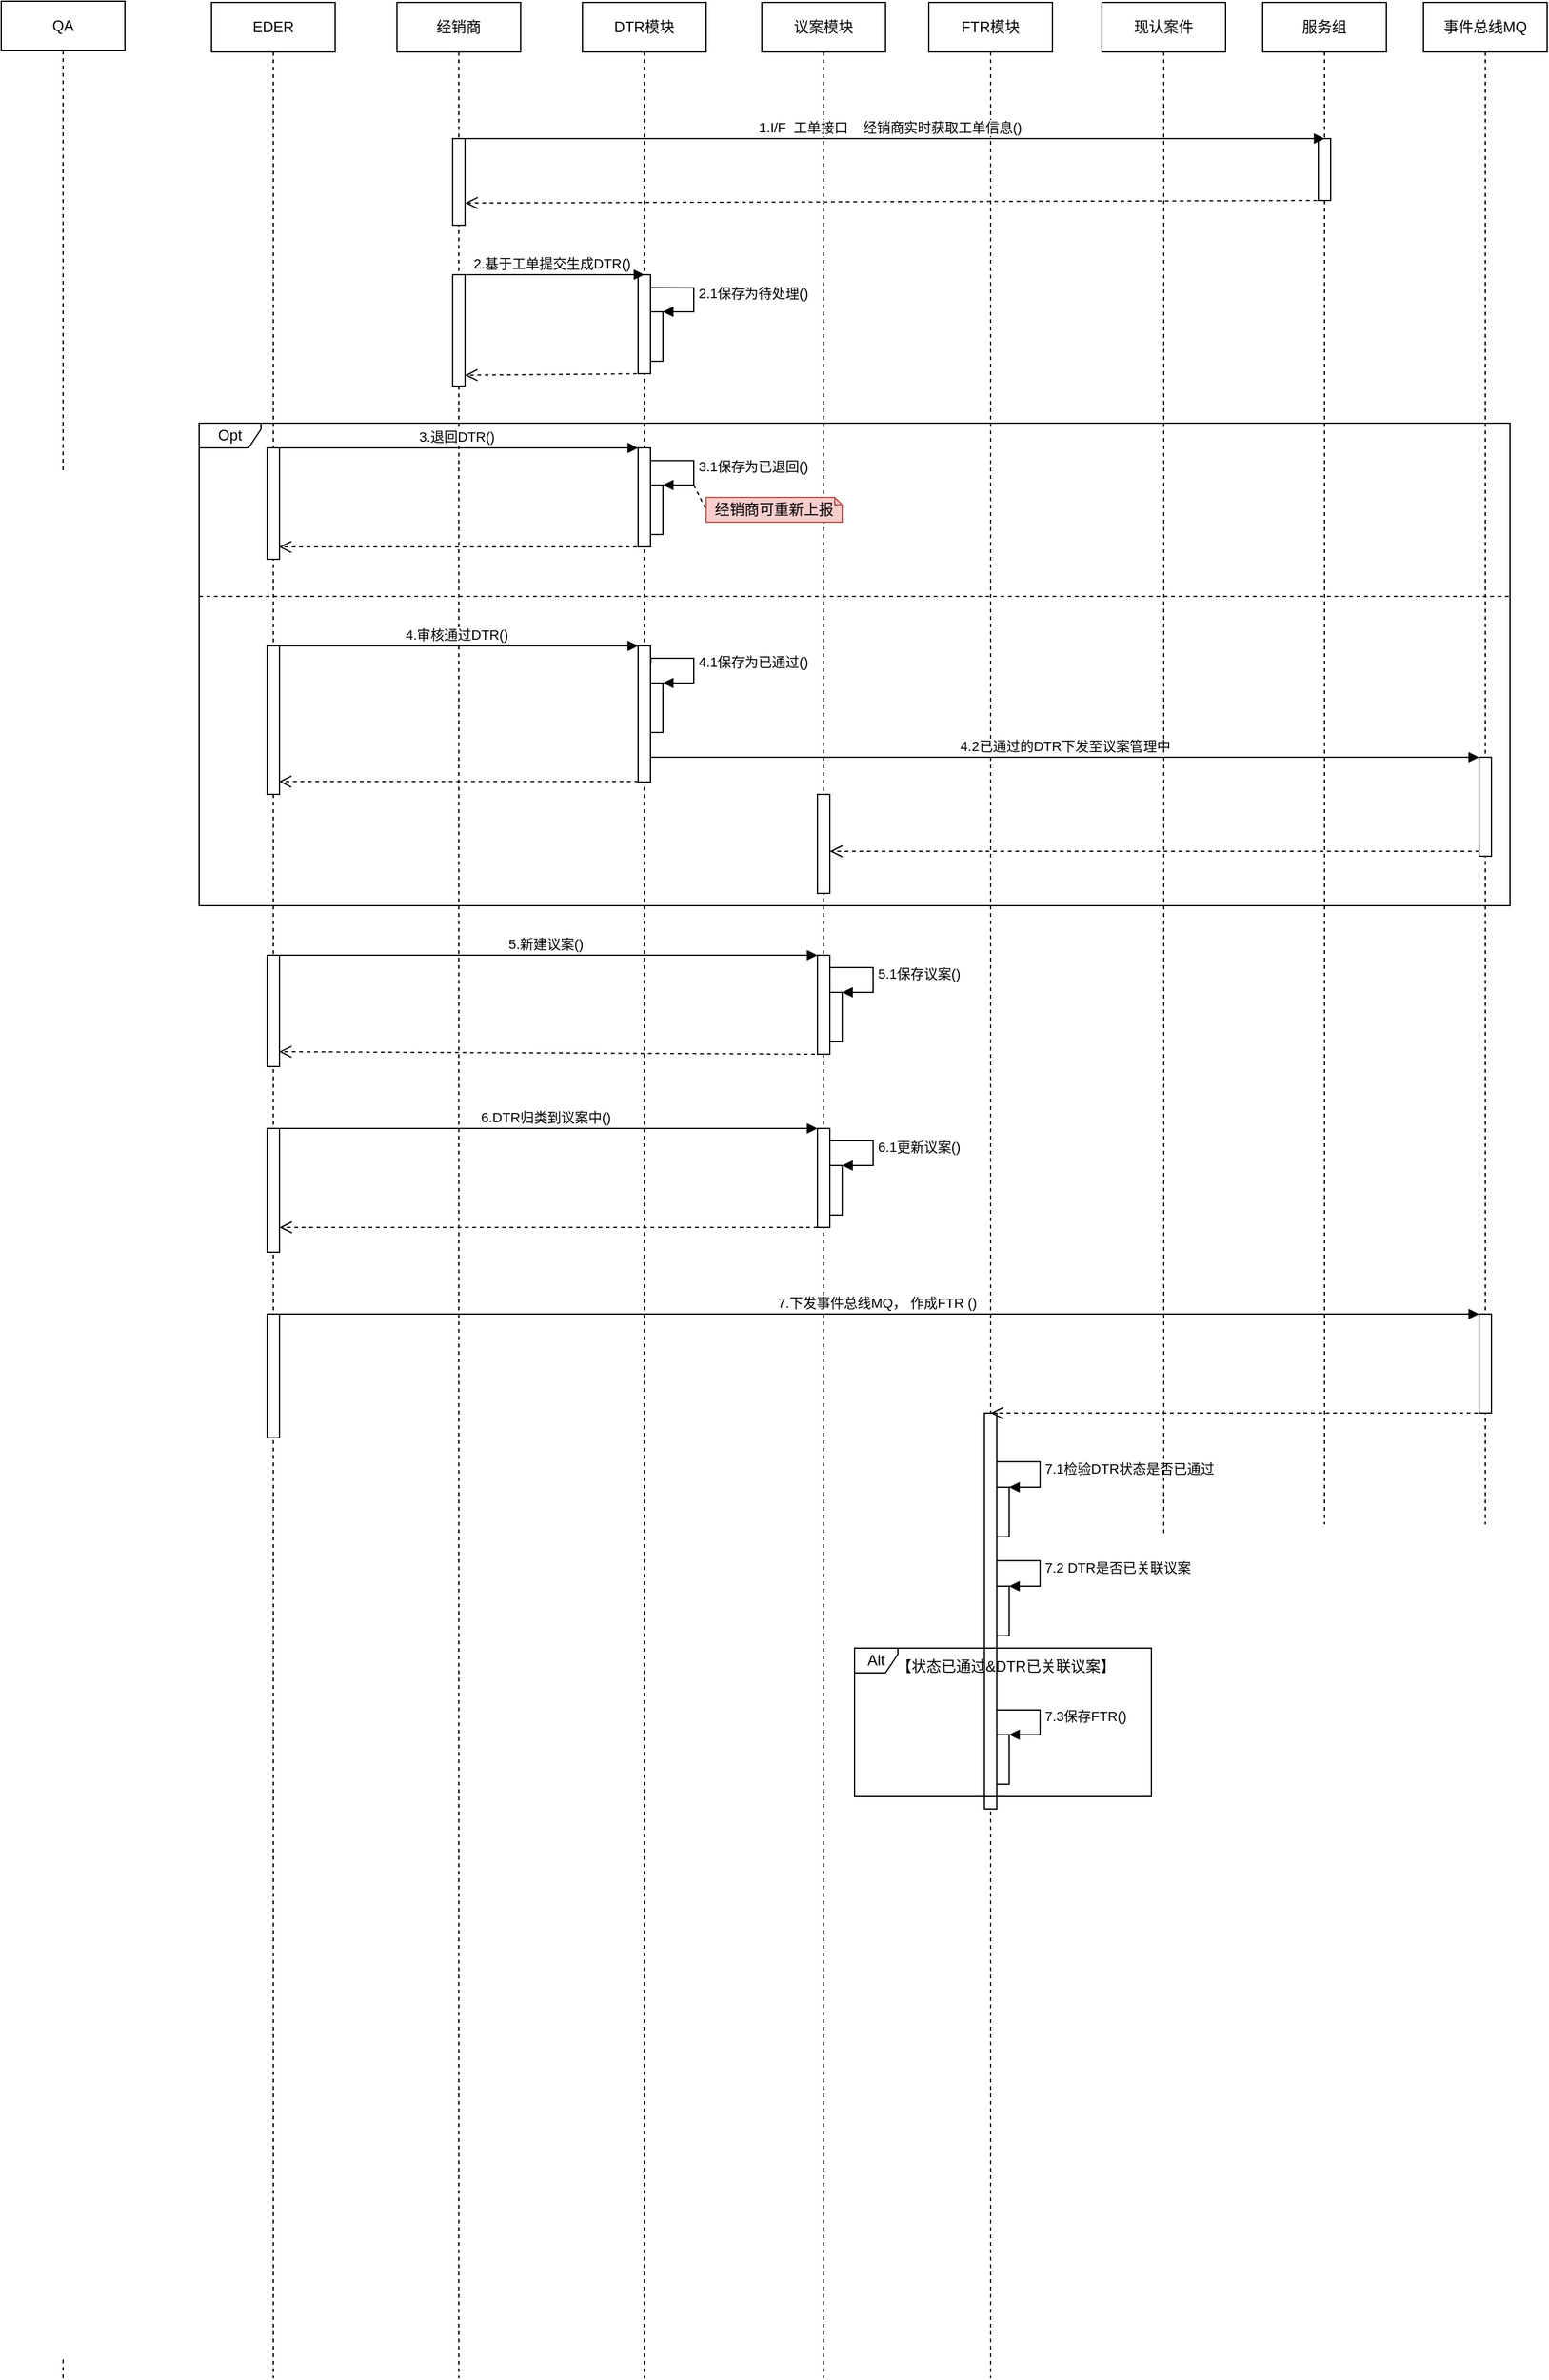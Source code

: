 <mxfile version="16.4.7" type="github" pages="9">
  <diagram id="cKsRXHx9oW5TLlW4O9Td" name="核心流程">
    <mxGraphModel dx="2377" dy="829" grid="1" gridSize="10" guides="1" tooltips="1" connect="1" arrows="1" fold="1" page="1" pageScale="1" pageWidth="827" pageHeight="1169" math="0" shadow="0">
      <root>
        <mxCell id="IoVDs216V9Fv6QdhzG9g-0" />
        <mxCell id="IoVDs216V9Fv6QdhzG9g-1" parent="IoVDs216V9Fv6QdhzG9g-0" />
        <mxCell id="D7KoAtK2fCVZ2LbQlsdI-2" value="EDER" style="shape=umlLifeline;perimeter=lifelinePerimeter;whiteSpace=wrap;html=1;container=1;collapsible=0;recursiveResize=0;outlineConnect=0;" parent="IoVDs216V9Fv6QdhzG9g-1" vertex="1">
          <mxGeometry x="40" y="80" width="100" height="1920" as="geometry" />
        </mxCell>
        <mxCell id="oJwpno6Da1pLs3svmk0u-24" value="" style="html=1;points=[];perimeter=orthogonalPerimeter;" parent="D7KoAtK2fCVZ2LbQlsdI-2" vertex="1">
          <mxGeometry x="45" y="360" width="10" height="90" as="geometry" />
        </mxCell>
        <mxCell id="oJwpno6Da1pLs3svmk0u-53" value="" style="html=1;points=[];perimeter=orthogonalPerimeter;" parent="D7KoAtK2fCVZ2LbQlsdI-2" vertex="1">
          <mxGeometry x="45" y="520" width="10" height="120" as="geometry" />
        </mxCell>
        <mxCell id="oJwpno6Da1pLs3svmk0u-99" value="" style="html=1;points=[];perimeter=orthogonalPerimeter;" parent="D7KoAtK2fCVZ2LbQlsdI-2" vertex="1">
          <mxGeometry x="45" y="770" width="10" height="90" as="geometry" />
        </mxCell>
        <mxCell id="fB85q3TaIIolHeOSveWP-0" value="DTR模块" style="shape=umlLifeline;perimeter=lifelinePerimeter;whiteSpace=wrap;html=1;container=1;collapsible=0;recursiveResize=0;outlineConnect=0;" parent="IoVDs216V9Fv6QdhzG9g-1" vertex="1">
          <mxGeometry x="340" y="80" width="100" height="1920" as="geometry" />
        </mxCell>
        <mxCell id="oJwpno6Da1pLs3svmk0u-16" value="" style="html=1;points=[];perimeter=orthogonalPerimeter;" parent="fB85q3TaIIolHeOSveWP-0" vertex="1">
          <mxGeometry x="45" y="220" width="10" height="80" as="geometry" />
        </mxCell>
        <mxCell id="oJwpno6Da1pLs3svmk0u-25" value="" style="html=1;points=[];perimeter=orthogonalPerimeter;" parent="fB85q3TaIIolHeOSveWP-0" vertex="1">
          <mxGeometry x="45" y="360" width="10" height="80" as="geometry" />
        </mxCell>
        <mxCell id="oJwpno6Da1pLs3svmk0u-28" value="" style="html=1;points=[];perimeter=orthogonalPerimeter;" parent="fB85q3TaIIolHeOSveWP-0" vertex="1">
          <mxGeometry x="55" y="250" width="10" height="40" as="geometry" />
        </mxCell>
        <mxCell id="oJwpno6Da1pLs3svmk0u-29" value="2.1保存为待处理()" style="edgeStyle=orthogonalEdgeStyle;html=1;align=left;spacingLeft=2;endArrow=block;rounded=0;entryX=1;entryY=0;exitX=1.015;exitY=0.132;exitDx=0;exitDy=0;exitPerimeter=0;" parent="fB85q3TaIIolHeOSveWP-0" source="oJwpno6Da1pLs3svmk0u-16" target="oJwpno6Da1pLs3svmk0u-28" edge="1">
          <mxGeometry relative="1" as="geometry">
            <mxPoint x="60" y="230" as="sourcePoint" />
            <Array as="points">
              <mxPoint x="90" y="231" />
              <mxPoint x="90" y="250" />
            </Array>
          </mxGeometry>
        </mxCell>
        <mxCell id="oJwpno6Da1pLs3svmk0u-30" value="" style="html=1;points=[];perimeter=orthogonalPerimeter;" parent="fB85q3TaIIolHeOSveWP-0" vertex="1">
          <mxGeometry x="55" y="390" width="10" height="40" as="geometry" />
        </mxCell>
        <mxCell id="oJwpno6Da1pLs3svmk0u-31" value="3.1保存为已退回()" style="edgeStyle=orthogonalEdgeStyle;html=1;align=left;spacingLeft=2;endArrow=block;rounded=0;entryX=1;entryY=0;exitX=1.027;exitY=0.128;exitDx=0;exitDy=0;exitPerimeter=0;" parent="fB85q3TaIIolHeOSveWP-0" source="oJwpno6Da1pLs3svmk0u-25" target="oJwpno6Da1pLs3svmk0u-30" edge="1">
          <mxGeometry relative="1" as="geometry">
            <mxPoint x="60" y="370" as="sourcePoint" />
            <Array as="points">
              <mxPoint x="90" y="370" />
              <mxPoint x="90" y="390" />
            </Array>
          </mxGeometry>
        </mxCell>
        <mxCell id="fB85q3TaIIolHeOSveWP-1" value="议案模块" style="shape=umlLifeline;perimeter=lifelinePerimeter;whiteSpace=wrap;html=1;container=1;collapsible=0;recursiveResize=0;outlineConnect=0;" parent="IoVDs216V9Fv6QdhzG9g-1" vertex="1">
          <mxGeometry x="485" y="80" width="100" height="1920" as="geometry" />
        </mxCell>
        <mxCell id="oJwpno6Da1pLs3svmk0u-100" value="" style="html=1;points=[];perimeter=orthogonalPerimeter;" parent="fB85q3TaIIolHeOSveWP-1" vertex="1">
          <mxGeometry x="45" y="770" width="10" height="80" as="geometry" />
        </mxCell>
        <mxCell id="oJwpno6Da1pLs3svmk0u-103" value="" style="html=1;points=[];perimeter=orthogonalPerimeter;" parent="fB85q3TaIIolHeOSveWP-1" vertex="1">
          <mxGeometry x="55" y="800" width="10" height="40" as="geometry" />
        </mxCell>
        <mxCell id="oJwpno6Da1pLs3svmk0u-104" value="5.1保存议案()" style="edgeStyle=orthogonalEdgeStyle;html=1;align=left;spacingLeft=2;endArrow=block;rounded=0;entryX=1;entryY=0;exitX=1;exitY=0.125;exitDx=0;exitDy=0;exitPerimeter=0;" parent="fB85q3TaIIolHeOSveWP-1" source="oJwpno6Da1pLs3svmk0u-100" target="oJwpno6Da1pLs3svmk0u-103" edge="1">
          <mxGeometry relative="1" as="geometry">
            <mxPoint x="60" y="780" as="sourcePoint" />
            <Array as="points">
              <mxPoint x="90" y="780" />
              <mxPoint x="90" y="800" />
            </Array>
          </mxGeometry>
        </mxCell>
        <mxCell id="oJwpno6Da1pLs3svmk0u-125" value="" style="html=1;points=[];perimeter=orthogonalPerimeter;" parent="fB85q3TaIIolHeOSveWP-1" vertex="1">
          <mxGeometry x="45" y="640" width="10" height="80" as="geometry" />
        </mxCell>
        <mxCell id="fB85q3TaIIolHeOSveWP-2" value="FTR模块" style="shape=umlLifeline;perimeter=lifelinePerimeter;whiteSpace=wrap;html=1;container=1;collapsible=0;recursiveResize=0;outlineConnect=0;" parent="IoVDs216V9Fv6QdhzG9g-1" vertex="1">
          <mxGeometry x="620" y="80" width="100" height="1920" as="geometry" />
        </mxCell>
        <mxCell id="oJwpno6Da1pLs3svmk0u-134" value="" style="html=1;points=[];perimeter=orthogonalPerimeter;" parent="fB85q3TaIIolHeOSveWP-2" vertex="1">
          <mxGeometry x="45" y="1140" width="10" height="320" as="geometry" />
        </mxCell>
        <mxCell id="oJwpno6Da1pLs3svmk0u-135" value="" style="html=1;points=[];perimeter=orthogonalPerimeter;" parent="fB85q3TaIIolHeOSveWP-2" vertex="1">
          <mxGeometry x="55" y="1200" width="10" height="40" as="geometry" />
        </mxCell>
        <mxCell id="oJwpno6Da1pLs3svmk0u-136" value="7.1检验DTR状态是否已通过" style="edgeStyle=orthogonalEdgeStyle;html=1;align=left;spacingLeft=2;endArrow=block;rounded=0;entryX=1;entryY=0;exitX=1.024;exitY=0.123;exitDx=0;exitDy=0;exitPerimeter=0;" parent="fB85q3TaIIolHeOSveWP-2" source="oJwpno6Da1pLs3svmk0u-134" target="oJwpno6Da1pLs3svmk0u-135" edge="1">
          <mxGeometry relative="1" as="geometry">
            <mxPoint x="60" y="1180" as="sourcePoint" />
            <Array as="points">
              <mxPoint x="90" y="1179" />
              <mxPoint x="90" y="1200" />
            </Array>
          </mxGeometry>
        </mxCell>
        <mxCell id="oJwpno6Da1pLs3svmk0u-140" value="" style="html=1;points=[];perimeter=orthogonalPerimeter;" parent="fB85q3TaIIolHeOSveWP-2" vertex="1">
          <mxGeometry x="55" y="1400" width="10" height="40" as="geometry" />
        </mxCell>
        <mxCell id="oJwpno6Da1pLs3svmk0u-141" value="7.3保存FTR()" style="edgeStyle=orthogonalEdgeStyle;html=1;align=left;spacingLeft=2;endArrow=block;rounded=0;entryX=1;entryY=0;exitX=0.934;exitY=0.75;exitDx=0;exitDy=0;exitPerimeter=0;" parent="fB85q3TaIIolHeOSveWP-2" target="oJwpno6Da1pLs3svmk0u-140" edge="1">
          <mxGeometry relative="1" as="geometry">
            <mxPoint x="54.34" y="1380" as="sourcePoint" />
            <Array as="points">
              <mxPoint x="90" y="1380" />
              <mxPoint x="90" y="1400" />
            </Array>
          </mxGeometry>
        </mxCell>
        <mxCell id="fB85q3TaIIolHeOSveWP-3" value="现认案件" style="shape=umlLifeline;perimeter=lifelinePerimeter;whiteSpace=wrap;html=1;container=1;collapsible=0;recursiveResize=0;outlineConnect=0;" parent="IoVDs216V9Fv6QdhzG9g-1" vertex="1">
          <mxGeometry x="760" y="80" width="100" height="1240" as="geometry" />
        </mxCell>
        <mxCell id="oJwpno6Da1pLs3svmk0u-2" value="QA" style="shape=umlLifeline;perimeter=lifelinePerimeter;whiteSpace=wrap;html=1;container=1;collapsible=0;recursiveResize=0;outlineConnect=0;" parent="IoVDs216V9Fv6QdhzG9g-1" vertex="1">
          <mxGeometry x="-130" y="79" width="100" height="1921" as="geometry" />
        </mxCell>
        <mxCell id="oJwpno6Da1pLs3svmk0u-3" value="服务组" style="shape=umlLifeline;perimeter=lifelinePerimeter;whiteSpace=wrap;html=1;container=1;collapsible=0;recursiveResize=0;outlineConnect=0;" parent="IoVDs216V9Fv6QdhzG9g-1" vertex="1">
          <mxGeometry x="890" y="80" width="100" height="1230" as="geometry" />
        </mxCell>
        <mxCell id="oJwpno6Da1pLs3svmk0u-4" value="" style="html=1;points=[];perimeter=orthogonalPerimeter;" parent="oJwpno6Da1pLs3svmk0u-3" vertex="1">
          <mxGeometry x="45" y="110" width="10" height="50" as="geometry" />
        </mxCell>
        <mxCell id="oJwpno6Da1pLs3svmk0u-11" value="" style="html=1;verticalAlign=bottom;endArrow=open;dashed=1;endSize=8;rounded=0;entryX=1.116;entryY=0.744;entryDx=0;entryDy=0;entryPerimeter=0;" parent="oJwpno6Da1pLs3svmk0u-3" edge="1">
          <mxGeometry relative="1" as="geometry">
            <mxPoint x="44" y="160" as="sourcePoint" />
            <mxPoint x="-644.84" y="162.08" as="targetPoint" />
          </mxGeometry>
        </mxCell>
        <mxCell id="oJwpno6Da1pLs3svmk0u-6" value="1.I/F&amp;nbsp; 工单接口&amp;nbsp; &amp;nbsp; 经销商实时获取工单信息()&amp;nbsp;" style="html=1;verticalAlign=bottom;endArrow=block;rounded=0;" parent="IoVDs216V9Fv6QdhzG9g-1" source="oJwpno6Da1pLs3svmk0u-9" edge="1">
          <mxGeometry relative="1" as="geometry">
            <mxPoint x="480" y="190" as="sourcePoint" />
            <mxPoint x="940" y="190" as="targetPoint" />
          </mxGeometry>
        </mxCell>
        <mxCell id="oJwpno6Da1pLs3svmk0u-9" value="经销商" style="shape=umlLifeline;perimeter=lifelinePerimeter;whiteSpace=wrap;html=1;container=1;collapsible=0;recursiveResize=0;outlineConnect=0;" parent="IoVDs216V9Fv6QdhzG9g-1" vertex="1">
          <mxGeometry x="190" y="80" width="100" height="1920" as="geometry" />
        </mxCell>
        <mxCell id="oJwpno6Da1pLs3svmk0u-10" value="" style="html=1;points=[];perimeter=orthogonalPerimeter;" parent="oJwpno6Da1pLs3svmk0u-9" vertex="1">
          <mxGeometry x="45" y="110" width="10" height="70" as="geometry" />
        </mxCell>
        <mxCell id="oJwpno6Da1pLs3svmk0u-12" value="" style="html=1;points=[];perimeter=orthogonalPerimeter;" parent="oJwpno6Da1pLs3svmk0u-9" vertex="1">
          <mxGeometry x="45" y="220" width="10" height="90" as="geometry" />
        </mxCell>
        <mxCell id="oJwpno6Da1pLs3svmk0u-18" value="" style="html=1;verticalAlign=bottom;endArrow=open;dashed=1;endSize=8;rounded=0;entryX=1;entryY=0.903;entryDx=0;entryDy=0;entryPerimeter=0;" parent="IoVDs216V9Fv6QdhzG9g-1" target="oJwpno6Da1pLs3svmk0u-12" edge="1">
          <mxGeometry relative="1" as="geometry">
            <mxPoint x="195" y="380.0" as="targetPoint" />
            <mxPoint x="390" y="380" as="sourcePoint" />
          </mxGeometry>
        </mxCell>
        <mxCell id="oJwpno6Da1pLs3svmk0u-26" value="3.退回DTR()" style="html=1;verticalAlign=bottom;endArrow=block;entryX=0;entryY=0;rounded=0;" parent="IoVDs216V9Fv6QdhzG9g-1" target="oJwpno6Da1pLs3svmk0u-25" edge="1">
          <mxGeometry relative="1" as="geometry">
            <mxPoint x="90" y="440" as="sourcePoint" />
          </mxGeometry>
        </mxCell>
        <mxCell id="oJwpno6Da1pLs3svmk0u-27" value="" style="html=1;verticalAlign=bottom;endArrow=open;dashed=1;endSize=8;rounded=0;entryX=0.956;entryY=0.889;entryDx=0;entryDy=0;entryPerimeter=0;" parent="IoVDs216V9Fv6QdhzG9g-1" target="oJwpno6Da1pLs3svmk0u-24" edge="1">
          <mxGeometry relative="1" as="geometry">
            <mxPoint x="64.56" y="525.18" as="targetPoint" />
            <mxPoint x="390" y="520" as="sourcePoint" />
          </mxGeometry>
        </mxCell>
        <mxCell id="oJwpno6Da1pLs3svmk0u-32" value="经销商可重新上报" style="shape=note;whiteSpace=wrap;html=1;backgroundOutline=1;darkOpacity=0.05;size=6;fillColor=#f8cecc;strokeColor=#b85450;" parent="IoVDs216V9Fv6QdhzG9g-1" vertex="1">
          <mxGeometry x="440" y="480" width="110" height="20" as="geometry" />
        </mxCell>
        <mxCell id="oJwpno6Da1pLs3svmk0u-33" value="" style="endArrow=none;dashed=1;html=1;rounded=0;entryX=0;entryY=0.5;entryDx=0;entryDy=0;entryPerimeter=0;" parent="IoVDs216V9Fv6QdhzG9g-1" target="oJwpno6Da1pLs3svmk0u-32" edge="1">
          <mxGeometry width="50" height="50" relative="1" as="geometry">
            <mxPoint x="430" y="470" as="sourcePoint" />
            <mxPoint x="410" y="390" as="targetPoint" />
          </mxGeometry>
        </mxCell>
        <mxCell id="oJwpno6Da1pLs3svmk0u-54" value="" style="html=1;points=[];perimeter=orthogonalPerimeter;" parent="IoVDs216V9Fv6QdhzG9g-1" vertex="1">
          <mxGeometry x="385" y="600" width="10" height="110" as="geometry" />
        </mxCell>
        <mxCell id="oJwpno6Da1pLs3svmk0u-55" value="" style="html=1;points=[];perimeter=orthogonalPerimeter;" parent="IoVDs216V9Fv6QdhzG9g-1" vertex="1">
          <mxGeometry x="395" y="630" width="10" height="40" as="geometry" />
        </mxCell>
        <mxCell id="oJwpno6Da1pLs3svmk0u-56" value="4.1保存为已通过()" style="edgeStyle=orthogonalEdgeStyle;html=1;align=left;spacingLeft=2;endArrow=block;rounded=0;entryX=1;entryY=0;exitX=1.027;exitY=0.128;exitDx=0;exitDy=0;exitPerimeter=0;" parent="IoVDs216V9Fv6QdhzG9g-1" source="oJwpno6Da1pLs3svmk0u-54" target="oJwpno6Da1pLs3svmk0u-55" edge="1">
          <mxGeometry relative="1" as="geometry">
            <mxPoint x="-30" y="530" as="sourcePoint" />
            <Array as="points">
              <mxPoint x="430" y="610" />
              <mxPoint x="430" y="630" />
            </Array>
          </mxGeometry>
        </mxCell>
        <mxCell id="oJwpno6Da1pLs3svmk0u-57" value="4.审核通过DTR()" style="html=1;verticalAlign=bottom;endArrow=block;entryX=0;entryY=0;rounded=0;" parent="IoVDs216V9Fv6QdhzG9g-1" target="oJwpno6Da1pLs3svmk0u-54" edge="1">
          <mxGeometry relative="1" as="geometry">
            <mxPoint x="90" y="600" as="sourcePoint" />
          </mxGeometry>
        </mxCell>
        <mxCell id="oJwpno6Da1pLs3svmk0u-58" value="" style="html=1;verticalAlign=bottom;endArrow=open;dashed=1;endSize=8;rounded=0;entryX=0.956;entryY=0.889;entryDx=0;entryDy=0;entryPerimeter=0;" parent="IoVDs216V9Fv6QdhzG9g-1" edge="1">
          <mxGeometry relative="1" as="geometry">
            <mxPoint x="94.56" y="709.68" as="targetPoint" />
            <mxPoint x="385" y="709.68" as="sourcePoint" />
          </mxGeometry>
        </mxCell>
        <mxCell id="oJwpno6Da1pLs3svmk0u-62" value="" style="line;strokeWidth=1;fillColor=none;align=left;verticalAlign=middle;spacingTop=-1;spacingLeft=3;spacingRight=3;rotatable=0;labelPosition=right;points=[];portConstraint=eastwest;dashed=1;" parent="IoVDs216V9Fv6QdhzG9g-1" vertex="1">
          <mxGeometry x="30" y="556" width="1060" height="8" as="geometry" />
        </mxCell>
        <mxCell id="oJwpno6Da1pLs3svmk0u-67" value="事件总线MQ" style="shape=umlLifeline;perimeter=lifelinePerimeter;whiteSpace=wrap;html=1;container=1;collapsible=0;recursiveResize=0;outlineConnect=0;" parent="IoVDs216V9Fv6QdhzG9g-1" vertex="1">
          <mxGeometry x="1020" y="80" width="100" height="1230" as="geometry" />
        </mxCell>
        <mxCell id="oJwpno6Da1pLs3svmk0u-68" value="2.基于工单上报DTR()" style="html=1;verticalAlign=bottom;endArrow=block;entryX=0;entryY=0;rounded=0;" parent="oJwpno6Da1pLs3svmk0u-67" edge="1">
          <mxGeometry relative="1" as="geometry">
            <mxPoint x="-65" y="230" as="sourcePoint" />
          </mxGeometry>
        </mxCell>
        <mxCell id="oJwpno6Da1pLs3svmk0u-122" value="" style="html=1;points=[];perimeter=orthogonalPerimeter;" parent="oJwpno6Da1pLs3svmk0u-67" vertex="1">
          <mxGeometry x="45" y="610" width="10" height="80" as="geometry" />
        </mxCell>
        <mxCell id="oJwpno6Da1pLs3svmk0u-71" value="2.基于工单提交生成DTR()" style="html=1;verticalAlign=bottom;endArrow=block;rounded=0;" parent="IoVDs216V9Fv6QdhzG9g-1" edge="1">
          <mxGeometry relative="1" as="geometry">
            <mxPoint x="240" y="300" as="sourcePoint" />
            <mxPoint x="390" y="300" as="targetPoint" />
          </mxGeometry>
        </mxCell>
        <mxCell id="oJwpno6Da1pLs3svmk0u-101" value="5.新建议案()" style="html=1;verticalAlign=bottom;endArrow=block;entryX=0;entryY=0;rounded=0;" parent="IoVDs216V9Fv6QdhzG9g-1" target="oJwpno6Da1pLs3svmk0u-100" edge="1">
          <mxGeometry relative="1" as="geometry">
            <mxPoint x="90" y="850" as="sourcePoint" />
          </mxGeometry>
        </mxCell>
        <mxCell id="oJwpno6Da1pLs3svmk0u-106" value="" style="html=1;points=[];perimeter=orthogonalPerimeter;" parent="IoVDs216V9Fv6QdhzG9g-1" vertex="1">
          <mxGeometry x="85" y="990" width="10" height="100" as="geometry" />
        </mxCell>
        <mxCell id="oJwpno6Da1pLs3svmk0u-107" value="" style="html=1;points=[];perimeter=orthogonalPerimeter;" parent="IoVDs216V9Fv6QdhzG9g-1" vertex="1">
          <mxGeometry x="530" y="990" width="10" height="80" as="geometry" />
        </mxCell>
        <mxCell id="oJwpno6Da1pLs3svmk0u-108" value="" style="html=1;points=[];perimeter=orthogonalPerimeter;" parent="IoVDs216V9Fv6QdhzG9g-1" vertex="1">
          <mxGeometry x="540" y="1020" width="10" height="40" as="geometry" />
        </mxCell>
        <mxCell id="oJwpno6Da1pLs3svmk0u-109" value="6.1更新议案()" style="edgeStyle=orthogonalEdgeStyle;html=1;align=left;spacingLeft=2;endArrow=block;rounded=0;entryX=1;entryY=0;exitX=1;exitY=0.125;exitDx=0;exitDy=0;exitPerimeter=0;" parent="IoVDs216V9Fv6QdhzG9g-1" source="oJwpno6Da1pLs3svmk0u-107" target="oJwpno6Da1pLs3svmk0u-108" edge="1">
          <mxGeometry relative="1" as="geometry">
            <mxPoint x="60" y="920" as="sourcePoint" />
            <Array as="points">
              <mxPoint x="575" y="1000" />
              <mxPoint x="575" y="1020" />
            </Array>
          </mxGeometry>
        </mxCell>
        <mxCell id="oJwpno6Da1pLs3svmk0u-110" value="6.DTR归类到议案中()" style="html=1;verticalAlign=bottom;endArrow=block;entryX=0;entryY=0;rounded=0;" parent="IoVDs216V9Fv6QdhzG9g-1" target="oJwpno6Da1pLs3svmk0u-107" edge="1">
          <mxGeometry relative="1" as="geometry">
            <mxPoint x="90" y="990" as="sourcePoint" />
          </mxGeometry>
        </mxCell>
        <mxCell id="oJwpno6Da1pLs3svmk0u-112" value="" style="html=1;verticalAlign=bottom;endArrow=open;dashed=1;endSize=8;exitX=0;exitY=0.95;rounded=0;" parent="IoVDs216V9Fv6QdhzG9g-1" edge="1">
          <mxGeometry relative="1" as="geometry">
            <mxPoint x="95" y="1070" as="targetPoint" />
            <mxPoint x="530" y="1070" as="sourcePoint" />
          </mxGeometry>
        </mxCell>
        <mxCell id="oJwpno6Da1pLs3svmk0u-113" value="" style="html=1;verticalAlign=bottom;endArrow=open;dashed=1;endSize=8;exitX=0;exitY=0.95;rounded=0;entryX=1.171;entryY=0.822;entryDx=0;entryDy=0;entryPerimeter=0;" parent="IoVDs216V9Fv6QdhzG9g-1" edge="1">
          <mxGeometry relative="1" as="geometry">
            <mxPoint x="94.71" y="927.98" as="targetPoint" />
            <mxPoint x="528" y="930" as="sourcePoint" />
          </mxGeometry>
        </mxCell>
        <mxCell id="oJwpno6Da1pLs3svmk0u-123" value="4.2已通过的DTR下发至议案管理中" style="html=1;verticalAlign=bottom;endArrow=block;entryX=0;entryY=0;rounded=0;" parent="IoVDs216V9Fv6QdhzG9g-1" target="oJwpno6Da1pLs3svmk0u-122" edge="1">
          <mxGeometry relative="1" as="geometry">
            <mxPoint x="395" y="690" as="sourcePoint" />
          </mxGeometry>
        </mxCell>
        <mxCell id="oJwpno6Da1pLs3svmk0u-124" value="" style="html=1;verticalAlign=bottom;endArrow=open;dashed=1;endSize=8;exitX=0;exitY=0.95;rounded=0;" parent="IoVDs216V9Fv6QdhzG9g-1" source="oJwpno6Da1pLs3svmk0u-122" edge="1">
          <mxGeometry relative="1" as="geometry">
            <mxPoint x="540" y="766" as="targetPoint" />
          </mxGeometry>
        </mxCell>
        <mxCell id="oJwpno6Da1pLs3svmk0u-127" value="Opt" style="shape=umlFrame;whiteSpace=wrap;html=1;width=50;height=20;" parent="IoVDs216V9Fv6QdhzG9g-1" vertex="1">
          <mxGeometry x="30" y="420" width="1060" height="390" as="geometry" />
        </mxCell>
        <mxCell id="oJwpno6Da1pLs3svmk0u-128" value="" style="html=1;points=[];perimeter=orthogonalPerimeter;" parent="IoVDs216V9Fv6QdhzG9g-1" vertex="1">
          <mxGeometry x="85" y="1140" width="10" height="100" as="geometry" />
        </mxCell>
        <mxCell id="oJwpno6Da1pLs3svmk0u-129" value="" style="html=1;points=[];perimeter=orthogonalPerimeter;" parent="IoVDs216V9Fv6QdhzG9g-1" vertex="1">
          <mxGeometry x="1065" y="1140" width="10" height="80" as="geometry" />
        </mxCell>
        <mxCell id="oJwpno6Da1pLs3svmk0u-132" value="7.下发事件总线MQ， 作成FTR ()" style="html=1;verticalAlign=bottom;endArrow=block;entryX=0;entryY=0;rounded=0;" parent="IoVDs216V9Fv6QdhzG9g-1" target="oJwpno6Da1pLs3svmk0u-129" edge="1">
          <mxGeometry relative="1" as="geometry">
            <mxPoint x="90" y="1140" as="sourcePoint" />
          </mxGeometry>
        </mxCell>
        <mxCell id="oJwpno6Da1pLs3svmk0u-133" value="" style="html=1;verticalAlign=bottom;endArrow=open;dashed=1;endSize=8;exitX=0;exitY=0.95;rounded=0;" parent="IoVDs216V9Fv6QdhzG9g-1" edge="1">
          <mxGeometry relative="1" as="geometry">
            <mxPoint x="670" y="1220" as="targetPoint" />
            <mxPoint x="1070" y="1220" as="sourcePoint" />
          </mxGeometry>
        </mxCell>
        <mxCell id="oJwpno6Da1pLs3svmk0u-137" value="" style="html=1;points=[];perimeter=orthogonalPerimeter;" parent="IoVDs216V9Fv6QdhzG9g-1" vertex="1">
          <mxGeometry x="675" y="1360" width="10" height="40" as="geometry" />
        </mxCell>
        <mxCell id="oJwpno6Da1pLs3svmk0u-138" value="7.2 DTR是否已关联议案" style="edgeStyle=orthogonalEdgeStyle;html=1;align=left;spacingLeft=2;endArrow=block;rounded=0;entryX=1;entryY=0;exitX=1.024;exitY=0.123;exitDx=0;exitDy=0;exitPerimeter=0;" parent="IoVDs216V9Fv6QdhzG9g-1" target="oJwpno6Da1pLs3svmk0u-137" edge="1">
          <mxGeometry relative="1" as="geometry">
            <mxPoint x="675.24" y="1339.36" as="sourcePoint" />
            <Array as="points">
              <mxPoint x="710" y="1339" />
              <mxPoint x="710" y="1360" />
            </Array>
          </mxGeometry>
        </mxCell>
        <mxCell id="oJwpno6Da1pLs3svmk0u-139" value="Alt" style="shape=umlFrame;whiteSpace=wrap;html=1;width=35;height=20;" parent="IoVDs216V9Fv6QdhzG9g-1" vertex="1">
          <mxGeometry x="560" y="1410" width="240" height="120" as="geometry" />
        </mxCell>
        <mxCell id="oJwpno6Da1pLs3svmk0u-143" value="【状态已通过&amp;amp;DTR已关联议案】" style="text;html=1;align=center;verticalAlign=middle;resizable=0;points=[];autosize=1;strokeColor=none;fillColor=none;" parent="IoVDs216V9Fv6QdhzG9g-1" vertex="1">
          <mxGeometry x="587" y="1415" width="190" height="20" as="geometry" />
        </mxCell>
      </root>
    </mxGraphModel>
  </diagram>
  <diagram id="q1aSp5IROTwQlDtECgx3" name="DTR时序图2">
    <mxGraphModel dx="1550" dy="829" grid="1" gridSize="10" guides="1" tooltips="1" connect="1" arrows="1" fold="1" page="1" pageScale="1" pageWidth="827" pageHeight="1169" math="0" shadow="0">
      <root>
        <mxCell id="zclg6zkMjwyYtT2A6G6i-0" />
        <mxCell id="zclg6zkMjwyYtT2A6G6i-1" parent="zclg6zkMjwyYtT2A6G6i-0" />
        <mxCell id="zclg6zkMjwyYtT2A6G6i-2" value="技术支持模块" style="shape=umlLifeline;perimeter=lifelinePerimeter;whiteSpace=wrap;html=1;container=1;collapsible=0;recursiveResize=0;outlineConnect=0;" parent="zclg6zkMjwyYtT2A6G6i-1" vertex="1">
          <mxGeometry x="520" y="80" width="100" height="480" as="geometry" />
        </mxCell>
        <mxCell id="zclg6zkMjwyYtT2A6G6i-6" value="" style="html=1;points=[];perimeter=orthogonalPerimeter;fillColor=#FFFFFF;" parent="zclg6zkMjwyYtT2A6G6i-2" vertex="1">
          <mxGeometry x="55" y="335" width="10" height="30" as="geometry" />
        </mxCell>
        <mxCell id="zclg6zkMjwyYtT2A6G6i-7" value="" style="html=1;points=[];perimeter=orthogonalPerimeter;fillColor=#FFFFFF;" parent="zclg6zkMjwyYtT2A6G6i-2" vertex="1">
          <mxGeometry x="55" y="265" width="10" height="30" as="geometry" />
        </mxCell>
        <mxCell id="zclg6zkMjwyYtT2A6G6i-8" value="" style="html=1;points=[];perimeter=orthogonalPerimeter;fillColor=#FFFFFF;" parent="zclg6zkMjwyYtT2A6G6i-2" vertex="1">
          <mxGeometry x="56" y="405" width="10" height="30" as="geometry" />
        </mxCell>
        <mxCell id="zclg6zkMjwyYtT2A6G6i-9" value="技术支持前端" style="shape=umlLifeline;perimeter=lifelinePerimeter;whiteSpace=wrap;html=1;container=1;collapsible=0;recursiveResize=0;outlineConnect=0;" parent="zclg6zkMjwyYtT2A6G6i-1" vertex="1">
          <mxGeometry x="80" y="80" width="100" height="480" as="geometry" />
        </mxCell>
        <mxCell id="zclg6zkMjwyYtT2A6G6i-11" value="" style="html=1;points=[];perimeter=orthogonalPerimeter;fillColor=#FFFFFF;" parent="zclg6zkMjwyYtT2A6G6i-9" vertex="1">
          <mxGeometry x="45" y="95" width="10" height="85" as="geometry" />
        </mxCell>
        <mxCell id="zclg6zkMjwyYtT2A6G6i-38" value="" style="html=1;points=[];perimeter=orthogonalPerimeter;fillColor=#FFFFFF;" parent="zclg6zkMjwyYtT2A6G6i-1" vertex="1">
          <mxGeometry x="125" y="295" width="10" height="245" as="geometry" />
        </mxCell>
        <mxCell id="zclg6zkMjwyYtT2A6G6i-39" value="" style="html=1;points=[];perimeter=orthogonalPerimeter;" parent="zclg6zkMjwyYtT2A6G6i-1" vertex="1">
          <mxGeometry x="566" y="295" width="10" height="235" as="geometry" />
        </mxCell>
        <mxCell id="zclg6zkMjwyYtT2A6G6i-40" value="2.EDER处理DTR()" style="html=1;verticalAlign=bottom;endArrow=block;entryX=0;entryY=0;rounded=0;" parent="zclg6zkMjwyYtT2A6G6i-1" target="zclg6zkMjwyYtT2A6G6i-39" edge="1">
          <mxGeometry relative="1" as="geometry">
            <mxPoint x="136" y="295" as="sourcePoint" />
          </mxGeometry>
        </mxCell>
        <mxCell id="zclg6zkMjwyYtT2A6G6i-41" value="" style="html=1;verticalAlign=bottom;endArrow=open;dashed=1;endSize=8;exitX=0;exitY=0.95;rounded=0;entryX=0.881;entryY=0.999;entryDx=0;entryDy=0;entryPerimeter=0;" parent="zclg6zkMjwyYtT2A6G6i-1" edge="1">
          <mxGeometry relative="1" as="geometry">
            <mxPoint x="134.81" y="529.53" as="targetPoint" />
            <mxPoint x="566" y="530" as="sourcePoint" />
          </mxGeometry>
        </mxCell>
        <mxCell id="zclg6zkMjwyYtT2A6G6i-42" value="2.2关联议案()" style="edgeStyle=orthogonalEdgeStyle;html=1;align=left;spacingLeft=2;endArrow=block;rounded=0;entryX=1;entryY=0;exitX=0.993;exitY=0.168;exitDx=0;exitDy=0;exitPerimeter=0;" parent="zclg6zkMjwyYtT2A6G6i-1" target="zclg6zkMjwyYtT2A6G6i-6" edge="1">
          <mxGeometry relative="1" as="geometry">
            <mxPoint x="575.93" y="411.96" as="sourcePoint" />
            <Array as="points">
              <mxPoint x="610" y="395" />
              <mxPoint x="610" y="415" />
            </Array>
          </mxGeometry>
        </mxCell>
        <mxCell id="zclg6zkMjwyYtT2A6G6i-43" value="2.1发送新增议案至事件总线MQ，新增议案()" style="edgeStyle=orthogonalEdgeStyle;html=1;align=left;spacingLeft=2;endArrow=block;rounded=0;entryX=1;entryY=0;exitX=1.035;exitY=0.478;exitDx=0;exitDy=0;exitPerimeter=0;" parent="zclg6zkMjwyYtT2A6G6i-1" edge="1">
          <mxGeometry relative="1" as="geometry">
            <mxPoint x="576.35" y="330.16" as="sourcePoint" />
            <Array as="points">
              <mxPoint x="610" y="325" />
              <mxPoint x="610" y="345" />
            </Array>
            <mxPoint x="585" y="345" as="targetPoint" />
          </mxGeometry>
        </mxCell>
        <mxCell id="zclg6zkMjwyYtT2A6G6i-44" value="2.3更新状态为已通过" style="edgeStyle=orthogonalEdgeStyle;html=1;align=left;spacingLeft=2;endArrow=block;rounded=0;entryX=1;entryY=0;exitX=0.96;exitY=0.775;exitDx=0;exitDy=0;exitPerimeter=0;" parent="zclg6zkMjwyYtT2A6G6i-1" target="zclg6zkMjwyYtT2A6G6i-8" edge="1">
          <mxGeometry relative="1" as="geometry">
            <mxPoint x="575.6" y="465.5" as="sourcePoint" />
            <Array as="points">
              <mxPoint x="610" y="466" />
              <mxPoint x="610" y="485" />
            </Array>
          </mxGeometry>
        </mxCell>
        <mxCell id="zclg6zkMjwyYtT2A6G6i-45" value="" style="html=1;points=[];perimeter=orthogonalPerimeter;" parent="zclg6zkMjwyYtT2A6G6i-1" vertex="1">
          <mxGeometry x="565" y="175" width="10" height="70" as="geometry" />
        </mxCell>
        <mxCell id="zclg6zkMjwyYtT2A6G6i-46" value="" style="html=1;points=[];perimeter=orthogonalPerimeter;" parent="zclg6zkMjwyYtT2A6G6i-1" vertex="1">
          <mxGeometry x="575" y="215" width="10" height="20" as="geometry" />
        </mxCell>
        <mxCell id="zclg6zkMjwyYtT2A6G6i-47" value="1.1更新为已退回()" style="edgeStyle=orthogonalEdgeStyle;html=1;align=left;spacingLeft=2;endArrow=block;rounded=0;entryX=1;entryY=0;exitX=1.028;exitY=0.166;exitDx=0;exitDy=0;exitPerimeter=0;" parent="zclg6zkMjwyYtT2A6G6i-1" target="zclg6zkMjwyYtT2A6G6i-46" edge="1">
          <mxGeometry relative="1" as="geometry">
            <mxPoint x="575.28" y="206.58" as="sourcePoint" />
            <Array as="points">
              <mxPoint x="610" y="195" />
              <mxPoint x="610" y="215" />
            </Array>
          </mxGeometry>
        </mxCell>
        <mxCell id="zclg6zkMjwyYtT2A6G6i-48" value="1.EDER退回DTR()" style="html=1;verticalAlign=bottom;endArrow=block;entryX=0;entryY=0;rounded=0;" parent="zclg6zkMjwyYtT2A6G6i-1" target="zclg6zkMjwyYtT2A6G6i-45" edge="1">
          <mxGeometry relative="1" as="geometry">
            <mxPoint x="135" y="175" as="sourcePoint" />
          </mxGeometry>
        </mxCell>
        <mxCell id="zclg6zkMjwyYtT2A6G6i-49" value="" style="html=1;verticalAlign=bottom;endArrow=open;dashed=1;endSize=8;exitX=0;exitY=0.95;rounded=0;entryX=0.881;entryY=0.999;entryDx=0;entryDy=0;entryPerimeter=0;" parent="zclg6zkMjwyYtT2A6G6i-1" edge="1">
          <mxGeometry relative="1" as="geometry">
            <mxPoint x="133.81" y="244.53" as="targetPoint" />
            <mxPoint x="565" y="245" as="sourcePoint" />
          </mxGeometry>
        </mxCell>
        <mxCell id="zclg6zkMjwyYtT2A6G6i-50" value="仅待处理的DTR能退回" style="shape=note;whiteSpace=wrap;html=1;backgroundOutline=1;darkOpacity=0.05;fillColor=#f8cecc;strokeColor=#b85450;size=9;" parent="zclg6zkMjwyYtT2A6G6i-1" vertex="1">
          <mxGeometry x="640" y="245" width="130" height="30" as="geometry" />
        </mxCell>
        <mxCell id="zclg6zkMjwyYtT2A6G6i-51" value="" style="endArrow=none;dashed=1;html=1;rounded=0;entryX=0;entryY=0.5;entryDx=0;entryDy=0;entryPerimeter=0;exitX=1.012;exitY=0.544;exitDx=0;exitDy=0;exitPerimeter=0;" parent="zclg6zkMjwyYtT2A6G6i-1" source="zclg6zkMjwyYtT2A6G6i-46" target="zclg6zkMjwyYtT2A6G6i-50" edge="1">
          <mxGeometry width="50" height="50" relative="1" as="geometry">
            <mxPoint x="330" y="255" as="sourcePoint" />
            <mxPoint x="380" y="205" as="targetPoint" />
          </mxGeometry>
        </mxCell>
        <mxCell id="zclg6zkMjwyYtT2A6G6i-52" value="DTR处理流程时序图" style="shape=umlFrame;whiteSpace=wrap;html=1;fillColor=#FFFFFF;width=120;height=20;" parent="zclg6zkMjwyYtT2A6G6i-1" vertex="1">
          <mxGeometry x="50" y="40" width="1060" height="520" as="geometry" />
        </mxCell>
        <mxCell id="zclg6zkMjwyYtT2A6G6i-54" value="1.DTR已关联议案：可重新选择关联&lt;br&gt;2.未关联议案：可直接关联已存在的议案&lt;br&gt;3.已有议案中也没有符合的议案，可新增议案后再关联" style="shape=note;whiteSpace=wrap;html=1;backgroundOutline=1;darkOpacity=0.05;fillColor=#f8cecc;strokeColor=#b85450;size=9;" parent="zclg6zkMjwyYtT2A6G6i-1" vertex="1">
          <mxGeometry x="890" y="370" width="220" height="60" as="geometry" />
        </mxCell>
        <mxCell id="zclg6zkMjwyYtT2A6G6i-55" value="" style="endArrow=none;dashed=1;html=1;rounded=0;entryX=0;entryY=0.5;entryDx=0;entryDy=0;entryPerimeter=0;exitX=1.005;exitY=0.347;exitDx=0;exitDy=0;exitPerimeter=0;" parent="zclg6zkMjwyYtT2A6G6i-1" target="zclg6zkMjwyYtT2A6G6i-54" edge="1">
          <mxGeometry width="50" height="50" relative="1" as="geometry">
            <mxPoint x="861.85" y="358.58" as="sourcePoint" />
            <mxPoint x="660" y="330" as="targetPoint" />
          </mxGeometry>
        </mxCell>
        <mxCell id="zclg6zkMjwyYtT2A6G6i-56" value="仅关联议案的DTR能通过" style="shape=note;whiteSpace=wrap;html=1;backgroundOutline=1;darkOpacity=0.05;fillColor=#f8cecc;strokeColor=#b85450;size=9;" parent="zclg6zkMjwyYtT2A6G6i-1" vertex="1">
          <mxGeometry x="650" y="485" width="140" height="30" as="geometry" />
        </mxCell>
        <mxCell id="zclg6zkMjwyYtT2A6G6i-57" value="" style="endArrow=none;dashed=1;html=1;rounded=0;entryX=0;entryY=0.5;entryDx=0;entryDy=0;entryPerimeter=0;exitX=0.912;exitY=0.337;exitDx=0;exitDy=0;exitPerimeter=0;" parent="zclg6zkMjwyYtT2A6G6i-1" source="zclg6zkMjwyYtT2A6G6i-8" target="zclg6zkMjwyYtT2A6G6i-56" edge="1">
          <mxGeometry width="50" height="50" relative="1" as="geometry">
            <mxPoint x="871.85" y="368.58" as="sourcePoint" />
            <mxPoint x="900" y="410" as="targetPoint" />
          </mxGeometry>
        </mxCell>
        <mxCell id="TSM8gEdSa5uglq9qhi0k-0" value="alt" style="shape=umlFrame;whiteSpace=wrap;html=1;fillColor=#FFFFFF;width=30;height=20;" parent="zclg6zkMjwyYtT2A6G6i-1" vertex="1">
          <mxGeometry x="490" y="310" width="370" height="140" as="geometry" />
        </mxCell>
      </root>
    </mxGraphModel>
  </diagram>
  <diagram id="V0s0wlpr_3-9tdm5yaTr" name="DTR聚合根">
    <mxGraphModel dx="1550" dy="1229" grid="1" gridSize="10" guides="1" tooltips="1" connect="1" arrows="1" fold="1" page="0" pageScale="1" pageWidth="827" pageHeight="1169" background="none" math="0" shadow="0">
      <root>
        <mxCell id="WmhHNf8XsClNrqrAS_oT-0" />
        <mxCell id="WmhHNf8XsClNrqrAS_oT-1" parent="WmhHNf8XsClNrqrAS_oT-0" />
        <mxCell id="WmhHNf8XsClNrqrAS_oT-195" value="【服务】工单" style="shape=table;startSize=30;container=1;collapsible=1;childLayout=tableLayout;fixedRows=1;rowLines=0;fontStyle=1;align=center;resizeLast=1;rounded=0;fillColor=#F9CB70;strokeColor=#36393d;swimlaneLine=1;shadow=0;labelBorderColor=none;labelBackgroundColor=none;" parent="WmhHNf8XsClNrqrAS_oT-1" vertex="1">
          <mxGeometry x="20" y="130" width="180" height="90" as="geometry" />
        </mxCell>
        <mxCell id="HlUQK8kqJFZ6baRLVeYZ-0" style="shape=partialRectangle;collapsible=0;dropTarget=0;pointerEvents=0;fillColor=#F9CB70;top=0;left=0;bottom=0;right=0;points=[[0,0.5],[1,0.5]];portConstraint=eastwest;rounded=1;strokeColor=#36393d;swimlaneLine=1;shadow=0;labelBorderColor=none;labelBackgroundColor=none;" parent="WmhHNf8XsClNrqrAS_oT-195" vertex="1">
          <mxGeometry y="30" width="180" height="30" as="geometry" />
        </mxCell>
        <mxCell id="HlUQK8kqJFZ6baRLVeYZ-1" value="PK" style="shape=partialRectangle;connectable=0;fillColor=#F9CB70;top=0;left=0;bottom=0;right=0;editable=1;overflow=hidden;rounded=1;fontStyle=1;strokeColor=#36393d;swimlaneLine=1;shadow=0;labelBorderColor=none;labelBackgroundColor=none;" parent="HlUQK8kqJFZ6baRLVeYZ-0" vertex="1">
          <mxGeometry width="30" height="30" as="geometry">
            <mxRectangle width="30" height="30" as="alternateBounds" />
          </mxGeometry>
        </mxCell>
        <mxCell id="HlUQK8kqJFZ6baRLVeYZ-2" value="ID" style="shape=partialRectangle;connectable=0;fillColor=#F9CB70;top=0;left=0;bottom=0;right=0;align=left;spacingLeft=6;overflow=hidden;rounded=1;fontStyle=1;strokeColor=#36393d;swimlaneLine=1;shadow=0;labelBorderColor=none;labelBackgroundColor=none;" parent="HlUQK8kqJFZ6baRLVeYZ-0" vertex="1">
          <mxGeometry x="30" width="150" height="30" as="geometry">
            <mxRectangle width="150" height="30" as="alternateBounds" />
          </mxGeometry>
        </mxCell>
        <mxCell id="WmhHNf8XsClNrqrAS_oT-223" style="shape=partialRectangle;collapsible=0;dropTarget=0;pointerEvents=0;fillColor=#F9CB70;top=0;left=0;bottom=0;right=0;points=[[0,0.5],[1,0.5]];portConstraint=eastwest;rounded=1;strokeColor=#36393d;swimlaneLine=1;shadow=0;labelBorderColor=none;labelBackgroundColor=none;" parent="WmhHNf8XsClNrqrAS_oT-195" vertex="1">
          <mxGeometry y="60" width="180" height="30" as="geometry" />
        </mxCell>
        <mxCell id="WmhHNf8XsClNrqrAS_oT-224" style="shape=partialRectangle;connectable=0;fillColor=#F9CB70;top=0;left=0;bottom=0;right=0;editable=1;overflow=hidden;rounded=1;strokeColor=#36393d;swimlaneLine=1;shadow=0;labelBorderColor=none;labelBackgroundColor=none;" parent="WmhHNf8XsClNrqrAS_oT-223" vertex="1">
          <mxGeometry width="30" height="30" as="geometry">
            <mxRectangle width="30" height="30" as="alternateBounds" />
          </mxGeometry>
        </mxCell>
        <mxCell id="WmhHNf8XsClNrqrAS_oT-225" value="工单" style="shape=partialRectangle;connectable=0;fillColor=#F9CB70;top=0;left=0;bottom=0;right=0;align=left;spacingLeft=6;overflow=hidden;rounded=1;whiteSpace=wrap;strokeColor=#36393d;swimlaneLine=1;shadow=0;labelBorderColor=none;labelBackgroundColor=none;" parent="WmhHNf8XsClNrqrAS_oT-223" vertex="1">
          <mxGeometry x="30" width="150" height="30" as="geometry">
            <mxRectangle width="150" height="30" as="alternateBounds" />
          </mxGeometry>
        </mxCell>
        <mxCell id="8ajLdKijGfKtzQkiy1_k-0" value="【共通】销售店" style="shape=table;startSize=30;container=1;collapsible=1;childLayout=tableLayout;fixedRows=1;rowLines=0;fontStyle=1;align=center;resizeLast=1;fillColor=#ffff88;strokeColor=#36393d;swimlaneLine=1;shadow=0;labelBorderColor=none;labelBackgroundColor=none;" parent="WmhHNf8XsClNrqrAS_oT-1" vertex="1">
          <mxGeometry x="30" y="260" width="180" height="90" as="geometry" />
        </mxCell>
        <mxCell id="8ajLdKijGfKtzQkiy1_k-1" style="shape=partialRectangle;collapsible=0;dropTarget=0;pointerEvents=0;fillColor=#ffff88;top=0;left=0;bottom=0;right=0;points=[[0,0.5],[1,0.5]];portConstraint=eastwest;strokeColor=#36393d;swimlaneLine=1;shadow=0;labelBorderColor=none;labelBackgroundColor=none;" parent="8ajLdKijGfKtzQkiy1_k-0" vertex="1">
          <mxGeometry y="30" width="180" height="30" as="geometry" />
        </mxCell>
        <mxCell id="8ajLdKijGfKtzQkiy1_k-2" value="PK" style="shape=partialRectangle;connectable=0;fillColor=#ffff88;top=0;left=0;bottom=0;right=0;editable=1;overflow=hidden;fontStyle=1;strokeColor=#36393d;swimlaneLine=1;shadow=0;labelBorderColor=none;labelBackgroundColor=none;" parent="8ajLdKijGfKtzQkiy1_k-1" vertex="1">
          <mxGeometry width="30" height="30" as="geometry">
            <mxRectangle width="30" height="30" as="alternateBounds" />
          </mxGeometry>
        </mxCell>
        <mxCell id="8ajLdKijGfKtzQkiy1_k-3" value="ID" style="shape=partialRectangle;connectable=0;fillColor=#ffff88;top=0;left=0;bottom=0;right=0;align=left;spacingLeft=6;overflow=hidden;fontStyle=1;strokeColor=#36393d;swimlaneLine=1;shadow=0;labelBorderColor=none;labelBackgroundColor=none;" parent="8ajLdKijGfKtzQkiy1_k-1" vertex="1">
          <mxGeometry x="30" width="150" height="30" as="geometry">
            <mxRectangle width="150" height="30" as="alternateBounds" />
          </mxGeometry>
        </mxCell>
        <mxCell id="8ajLdKijGfKtzQkiy1_k-4" value="" style="shape=partialRectangle;collapsible=0;dropTarget=0;pointerEvents=0;fillColor=#ffff88;top=0;left=0;bottom=0;right=0;points=[[0,0.5],[1,0.5]];portConstraint=eastwest;strokeColor=#36393d;swimlaneLine=1;shadow=0;labelBorderColor=none;labelBackgroundColor=none;" parent="8ajLdKijGfKtzQkiy1_k-0" vertex="1">
          <mxGeometry y="60" width="180" height="30" as="geometry" />
        </mxCell>
        <mxCell id="8ajLdKijGfKtzQkiy1_k-5" value="" style="shape=partialRectangle;connectable=0;fillColor=#ffff88;top=0;left=0;bottom=0;right=0;editable=1;overflow=hidden;strokeColor=#36393d;swimlaneLine=1;shadow=0;labelBorderColor=none;labelBackgroundColor=none;" parent="8ajLdKijGfKtzQkiy1_k-4" vertex="1">
          <mxGeometry width="30" height="30" as="geometry">
            <mxRectangle width="30" height="30" as="alternateBounds" />
          </mxGeometry>
        </mxCell>
        <mxCell id="8ajLdKijGfKtzQkiy1_k-6" value="销售店名称" style="shape=partialRectangle;connectable=0;fillColor=#ffff88;top=0;left=0;bottom=0;right=0;align=left;spacingLeft=6;overflow=hidden;strokeColor=#36393d;swimlaneLine=1;shadow=0;labelBorderColor=none;labelBackgroundColor=none;" parent="8ajLdKijGfKtzQkiy1_k-4" vertex="1">
          <mxGeometry x="30" width="150" height="30" as="geometry">
            <mxRectangle width="150" height="30" as="alternateBounds" />
          </mxGeometry>
        </mxCell>
        <mxCell id="ARpXxz62yihzCebPTFTp-0" value="【共通】车辆" style="shape=table;startSize=30;container=1;collapsible=1;childLayout=tableLayout;fixedRows=1;rowLines=0;fontStyle=1;align=center;resizeLast=1;fillColor=#ffff88;strokeColor=#36393d;swimlaneLine=1;shadow=0;labelBorderColor=none;labelBackgroundColor=none;" parent="WmhHNf8XsClNrqrAS_oT-1" vertex="1">
          <mxGeometry x="590" y="190" width="180" height="90" as="geometry" />
        </mxCell>
        <mxCell id="ARpXxz62yihzCebPTFTp-1" style="shape=partialRectangle;collapsible=0;dropTarget=0;pointerEvents=0;fillColor=#ffff88;top=0;left=0;bottom=0;right=0;points=[[0,0.5],[1,0.5]];portConstraint=eastwest;strokeColor=#36393d;swimlaneLine=1;shadow=0;labelBorderColor=none;labelBackgroundColor=none;" parent="ARpXxz62yihzCebPTFTp-0" vertex="1">
          <mxGeometry y="30" width="180" height="30" as="geometry" />
        </mxCell>
        <mxCell id="ARpXxz62yihzCebPTFTp-2" value="PK" style="shape=partialRectangle;connectable=0;fillColor=#ffff88;top=0;left=0;bottom=0;right=0;editable=1;overflow=hidden;fontStyle=1;strokeColor=#36393d;swimlaneLine=1;shadow=0;labelBorderColor=none;labelBackgroundColor=none;" parent="ARpXxz62yihzCebPTFTp-1" vertex="1">
          <mxGeometry width="30" height="30" as="geometry">
            <mxRectangle width="30" height="30" as="alternateBounds" />
          </mxGeometry>
        </mxCell>
        <mxCell id="ARpXxz62yihzCebPTFTp-3" value="ID" style="shape=partialRectangle;connectable=0;fillColor=#ffff88;top=0;left=0;bottom=0;right=0;align=left;spacingLeft=6;overflow=hidden;fontStyle=1;strokeColor=#36393d;swimlaneLine=1;shadow=0;labelBorderColor=none;labelBackgroundColor=none;" parent="ARpXxz62yihzCebPTFTp-1" vertex="1">
          <mxGeometry x="30" width="150" height="30" as="geometry">
            <mxRectangle width="150" height="30" as="alternateBounds" />
          </mxGeometry>
        </mxCell>
        <mxCell id="ARpXxz62yihzCebPTFTp-4" value="" style="shape=partialRectangle;collapsible=0;dropTarget=0;pointerEvents=0;fillColor=#ffff88;top=0;left=0;bottom=0;right=0;points=[[0,0.5],[1,0.5]];portConstraint=eastwest;strokeColor=#36393d;swimlaneLine=1;shadow=0;labelBorderColor=none;labelBackgroundColor=none;" parent="ARpXxz62yihzCebPTFTp-0" vertex="1">
          <mxGeometry y="60" width="180" height="30" as="geometry" />
        </mxCell>
        <mxCell id="ARpXxz62yihzCebPTFTp-5" value="" style="shape=partialRectangle;connectable=0;fillColor=#ffff88;top=0;left=0;bottom=0;right=0;editable=1;overflow=hidden;strokeColor=#36393d;swimlaneLine=1;shadow=0;labelBorderColor=none;labelBackgroundColor=none;" parent="ARpXxz62yihzCebPTFTp-4" vertex="1">
          <mxGeometry width="30" height="30" as="geometry">
            <mxRectangle width="30" height="30" as="alternateBounds" />
          </mxGeometry>
        </mxCell>
        <mxCell id="ARpXxz62yihzCebPTFTp-6" value="车型" style="shape=partialRectangle;connectable=0;fillColor=#ffff88;top=0;left=0;bottom=0;right=0;align=left;spacingLeft=6;overflow=hidden;strokeColor=#36393d;swimlaneLine=1;shadow=0;labelBorderColor=none;labelBackgroundColor=none;" parent="ARpXxz62yihzCebPTFTp-4" vertex="1">
          <mxGeometry x="30" width="150" height="30" as="geometry">
            <mxRectangle width="150" height="30" as="alternateBounds" />
          </mxGeometry>
        </mxCell>
        <mxCell id="ARpXxz62yihzCebPTFTp-11" value="【共通】零部件" style="shape=table;startSize=30;container=1;collapsible=1;childLayout=tableLayout;fixedRows=1;rowLines=0;fontStyle=1;align=center;resizeLast=1;fillColor=#ffff88;strokeColor=#36393d;swimlaneLine=1;shadow=0;labelBorderColor=none;labelBackgroundColor=none;" parent="WmhHNf8XsClNrqrAS_oT-1" vertex="1">
          <mxGeometry x="30" y="380" width="180" height="90" as="geometry" />
        </mxCell>
        <mxCell id="iOPQjrIx-E3uGIioWrIS-69" style="shape=partialRectangle;collapsible=0;dropTarget=0;pointerEvents=0;fillColor=#ffff88;top=0;left=0;bottom=0;right=0;points=[[0,0.5],[1,0.5]];portConstraint=eastwest;strokeColor=#36393d;swimlaneLine=1;shadow=0;labelBorderColor=none;labelBackgroundColor=none;" parent="ARpXxz62yihzCebPTFTp-11" vertex="1">
          <mxGeometry y="30" width="180" height="30" as="geometry" />
        </mxCell>
        <mxCell id="iOPQjrIx-E3uGIioWrIS-70" value="PK" style="shape=partialRectangle;connectable=0;fillColor=#ffff88;top=0;left=0;bottom=0;right=0;editable=1;overflow=hidden;fontStyle=1;strokeColor=#36393d;swimlaneLine=1;shadow=0;labelBorderColor=none;labelBackgroundColor=none;" parent="iOPQjrIx-E3uGIioWrIS-69" vertex="1">
          <mxGeometry width="30" height="30" as="geometry">
            <mxRectangle width="30" height="30" as="alternateBounds" />
          </mxGeometry>
        </mxCell>
        <mxCell id="iOPQjrIx-E3uGIioWrIS-71" value="ID" style="shape=partialRectangle;connectable=0;fillColor=#ffff88;top=0;left=0;bottom=0;right=0;align=left;spacingLeft=6;overflow=hidden;fontStyle=1;strokeColor=#36393d;swimlaneLine=1;shadow=0;labelBorderColor=none;labelBackgroundColor=none;" parent="iOPQjrIx-E3uGIioWrIS-69" vertex="1">
          <mxGeometry x="30" width="150" height="30" as="geometry">
            <mxRectangle width="150" height="30" as="alternateBounds" />
          </mxGeometry>
        </mxCell>
        <mxCell id="ARpXxz62yihzCebPTFTp-12" style="shape=partialRectangle;collapsible=0;dropTarget=0;pointerEvents=0;fillColor=#ffff88;top=0;left=0;bottom=0;right=0;points=[[0,0.5],[1,0.5]];portConstraint=eastwest;strokeColor=#36393d;swimlaneLine=1;shadow=0;labelBorderColor=none;labelBackgroundColor=none;" parent="ARpXxz62yihzCebPTFTp-11" vertex="1">
          <mxGeometry y="60" width="180" height="30" as="geometry" />
        </mxCell>
        <mxCell id="ARpXxz62yihzCebPTFTp-13" value="" style="shape=partialRectangle;connectable=0;fillColor=#ffff88;top=0;left=0;bottom=0;right=0;editable=1;overflow=hidden;fontStyle=1;strokeColor=#36393d;swimlaneLine=1;shadow=0;labelBorderColor=none;labelBackgroundColor=none;" parent="ARpXxz62yihzCebPTFTp-12" vertex="1">
          <mxGeometry width="30" height="30" as="geometry">
            <mxRectangle width="30" height="30" as="alternateBounds" />
          </mxGeometry>
        </mxCell>
        <mxCell id="ARpXxz62yihzCebPTFTp-14" value="零件" style="shape=partialRectangle;connectable=0;fillColor=#ffff88;top=0;left=0;bottom=0;right=0;align=left;spacingLeft=6;overflow=hidden;fontStyle=1;strokeColor=#36393d;swimlaneLine=1;shadow=0;labelBorderColor=none;labelBackgroundColor=none;" parent="ARpXxz62yihzCebPTFTp-12" vertex="1">
          <mxGeometry x="30" width="150" height="30" as="geometry">
            <mxRectangle width="150" height="30" as="alternateBounds" />
          </mxGeometry>
        </mxCell>
        <mxCell id="eBfDzEHx56ddX8rNpddr-20" value="DTR信息" style="shape=table;startSize=30;container=1;collapsible=1;childLayout=tableLayout;fixedRows=1;rowLines=0;fontStyle=1;align=center;resizeLast=1;strokeColor=#CFC86B;fillColor=#CFC86B;spacingTop=0;perimeterSpacing=0;swimlaneLine=1;sketch=0;shadow=0;labelBorderColor=none;labelBackgroundColor=none;" parent="WmhHNf8XsClNrqrAS_oT-1" vertex="1">
          <mxGeometry x="320" y="-30" width="180" height="450" as="geometry" />
        </mxCell>
        <mxCell id="eBfDzEHx56ddX8rNpddr-21" value="" style="shape=partialRectangle;collapsible=0;dropTarget=0;pointerEvents=0;fillColor=#CFC86B;top=0;left=0;bottom=1;right=0;points=[[0,0.5],[1,0.5]];portConstraint=eastwest;strokeColor=#CFC86B;spacingTop=0;fontStyle=0;perimeterSpacing=0;swimlaneLine=1;sketch=0;shadow=0;labelBorderColor=none;labelBackgroundColor=none;" parent="eBfDzEHx56ddX8rNpddr-20" vertex="1">
          <mxGeometry y="30" width="180" height="30" as="geometry" />
        </mxCell>
        <mxCell id="eBfDzEHx56ddX8rNpddr-22" value="PK" style="shape=partialRectangle;connectable=0;fillColor=#CFC86B;top=0;left=0;bottom=0;right=0;fontStyle=1;overflow=hidden;strokeColor=#CFC86B;spacingTop=0;perimeterSpacing=0;swimlaneLine=1;sketch=0;shadow=0;labelBorderColor=none;labelBackgroundColor=none;" parent="eBfDzEHx56ddX8rNpddr-21" vertex="1">
          <mxGeometry width="30" height="30" as="geometry">
            <mxRectangle width="30" height="30" as="alternateBounds" />
          </mxGeometry>
        </mxCell>
        <mxCell id="eBfDzEHx56ddX8rNpddr-23" value="ID" style="shape=partialRectangle;connectable=0;fillColor=#CFC86B;top=0;left=0;bottom=0;right=0;align=left;spacingLeft=6;fontStyle=1;overflow=hidden;strokeColor=#CFC86B;spacingTop=0;perimeterSpacing=0;swimlaneLine=1;sketch=0;shadow=0;labelBorderColor=none;labelBackgroundColor=none;" parent="eBfDzEHx56ddX8rNpddr-21" vertex="1">
          <mxGeometry x="30" width="150" height="30" as="geometry">
            <mxRectangle width="150" height="30" as="alternateBounds" />
          </mxGeometry>
        </mxCell>
        <mxCell id="eBfDzEHx56ddX8rNpddr-24" value="" style="shape=partialRectangle;collapsible=0;dropTarget=0;pointerEvents=0;fillColor=#CFC86B;top=0;left=0;bottom=0;right=0;points=[[0,0.5],[1,0.5]];portConstraint=eastwest;strokeColor=#CFC86B;spacingTop=0;fontStyle=0;perimeterSpacing=0;swimlaneLine=1;sketch=0;shadow=0;labelBorderColor=none;labelBackgroundColor=none;" parent="eBfDzEHx56ddX8rNpddr-20" vertex="1">
          <mxGeometry y="60" width="180" height="30" as="geometry" />
        </mxCell>
        <mxCell id="eBfDzEHx56ddX8rNpddr-25" value="" style="shape=partialRectangle;connectable=0;fillColor=#CFC86B;top=0;left=0;bottom=0;right=0;editable=1;overflow=hidden;strokeColor=#CFC86B;spacingTop=0;fontStyle=0;perimeterSpacing=0;swimlaneLine=1;sketch=0;shadow=0;labelBorderColor=none;labelBackgroundColor=none;" parent="eBfDzEHx56ddX8rNpddr-24" vertex="1">
          <mxGeometry width="30" height="30" as="geometry">
            <mxRectangle width="30" height="30" as="alternateBounds" />
          </mxGeometry>
        </mxCell>
        <mxCell id="eBfDzEHx56ddX8rNpddr-26" value="工单ID                     " style="shape=partialRectangle;connectable=0;fillColor=#CFC86B;top=0;left=0;bottom=0;right=0;align=left;spacingLeft=6;overflow=hidden;strokeColor=#CFC86B;spacingTop=0;fontStyle=0;perimeterSpacing=0;swimlaneLine=1;sketch=0;shadow=0;labelBorderColor=none;labelBackgroundColor=none;" parent="eBfDzEHx56ddX8rNpddr-24" vertex="1">
          <mxGeometry x="30" width="150" height="30" as="geometry">
            <mxRectangle width="150" height="30" as="alternateBounds" />
          </mxGeometry>
        </mxCell>
        <mxCell id="eBfDzEHx56ddX8rNpddr-27" value="" style="shape=partialRectangle;collapsible=0;dropTarget=0;pointerEvents=0;fillColor=#CFC86B;top=0;left=0;bottom=0;right=0;points=[[0,0.5],[1,0.5]];portConstraint=eastwest;strokeColor=#CFC86B;spacingTop=0;fontStyle=0;perimeterSpacing=0;swimlaneLine=1;sketch=0;shadow=0;labelBorderColor=none;labelBackgroundColor=none;" parent="eBfDzEHx56ddX8rNpddr-20" vertex="1">
          <mxGeometry y="90" width="180" height="30" as="geometry" />
        </mxCell>
        <mxCell id="eBfDzEHx56ddX8rNpddr-28" value="" style="shape=partialRectangle;connectable=0;fillColor=#CFC86B;top=0;left=0;bottom=0;right=0;editable=1;overflow=hidden;strokeColor=#CFC86B;spacingTop=0;fontStyle=0;perimeterSpacing=0;swimlaneLine=1;sketch=0;shadow=0;labelBorderColor=none;labelBackgroundColor=none;" parent="eBfDzEHx56ddX8rNpddr-27" vertex="1">
          <mxGeometry width="30" height="30" as="geometry">
            <mxRectangle width="30" height="30" as="alternateBounds" />
          </mxGeometry>
        </mxCell>
        <mxCell id="eBfDzEHx56ddX8rNpddr-29" value="经销商店" style="shape=partialRectangle;connectable=0;fillColor=#CFC86B;top=0;left=0;bottom=0;right=0;align=left;spacingLeft=6;overflow=hidden;strokeColor=#CFC86B;spacingTop=0;fontStyle=0;perimeterSpacing=0;swimlaneLine=1;sketch=0;shadow=0;labelBorderColor=none;labelBackgroundColor=none;" parent="eBfDzEHx56ddX8rNpddr-27" vertex="1">
          <mxGeometry x="30" width="150" height="30" as="geometry">
            <mxRectangle width="150" height="30" as="alternateBounds" />
          </mxGeometry>
        </mxCell>
        <mxCell id="eBfDzEHx56ddX8rNpddr-30" value="" style="shape=partialRectangle;collapsible=0;dropTarget=0;pointerEvents=0;fillColor=#CFC86B;top=0;left=0;bottom=0;right=0;points=[[0,0.5],[1,0.5]];portConstraint=eastwest;strokeColor=#CFC86B;spacingTop=0;fontStyle=0;perimeterSpacing=0;swimlaneLine=1;sketch=0;shadow=0;labelBorderColor=none;labelBackgroundColor=none;" parent="eBfDzEHx56ddX8rNpddr-20" vertex="1">
          <mxGeometry y="120" width="180" height="30" as="geometry" />
        </mxCell>
        <mxCell id="eBfDzEHx56ddX8rNpddr-31" value="" style="shape=partialRectangle;connectable=0;fillColor=#CFC86B;top=0;left=0;bottom=0;right=0;editable=1;overflow=hidden;strokeColor=#CFC86B;spacingTop=0;fontStyle=0;perimeterSpacing=0;swimlaneLine=1;sketch=0;shadow=0;labelBorderColor=none;labelBackgroundColor=none;" parent="eBfDzEHx56ddX8rNpddr-30" vertex="1">
          <mxGeometry width="30" height="30" as="geometry">
            <mxRectangle width="30" height="30" as="alternateBounds" />
          </mxGeometry>
        </mxCell>
        <mxCell id="eBfDzEHx56ddX8rNpddr-32" value="车牌号" style="shape=partialRectangle;connectable=0;fillColor=#CFC86B;top=0;left=0;bottom=0;right=0;align=left;spacingLeft=6;overflow=hidden;strokeColor=#CFC86B;spacingTop=0;fontStyle=0;perimeterSpacing=0;swimlaneLine=1;sketch=0;shadow=0;labelBorderColor=none;labelBackgroundColor=none;" parent="eBfDzEHx56ddX8rNpddr-30" vertex="1">
          <mxGeometry x="30" width="150" height="30" as="geometry">
            <mxRectangle width="150" height="30" as="alternateBounds" />
          </mxGeometry>
        </mxCell>
        <mxCell id="iOPQjrIx-E3uGIioWrIS-57" style="shape=partialRectangle;collapsible=0;dropTarget=0;pointerEvents=0;fillColor=#CFC86B;top=0;left=0;bottom=0;right=0;points=[[0,0.5],[1,0.5]];portConstraint=eastwest;strokeColor=#CFC86B;spacingTop=0;fontStyle=0;perimeterSpacing=0;swimlaneLine=1;sketch=0;shadow=0;labelBorderColor=none;labelBackgroundColor=none;" parent="eBfDzEHx56ddX8rNpddr-20" vertex="1">
          <mxGeometry y="150" width="180" height="30" as="geometry" />
        </mxCell>
        <mxCell id="iOPQjrIx-E3uGIioWrIS-58" style="shape=partialRectangle;connectable=0;fillColor=#CFC86B;top=0;left=0;bottom=0;right=0;editable=1;overflow=hidden;strokeColor=#CFC86B;spacingTop=0;fontStyle=0;perimeterSpacing=0;swimlaneLine=1;sketch=0;shadow=0;labelBorderColor=none;labelBackgroundColor=none;" parent="iOPQjrIx-E3uGIioWrIS-57" vertex="1">
          <mxGeometry width="30" height="30" as="geometry">
            <mxRectangle width="30" height="30" as="alternateBounds" />
          </mxGeometry>
        </mxCell>
        <mxCell id="iOPQjrIx-E3uGIioWrIS-59" value="故障日期" style="shape=partialRectangle;connectable=0;fillColor=#CFC86B;top=0;left=0;bottom=0;right=0;align=left;spacingLeft=6;overflow=hidden;strokeColor=#CFC86B;spacingTop=0;fontStyle=0;perimeterSpacing=0;swimlaneLine=1;sketch=0;shadow=0;labelBorderColor=none;labelBackgroundColor=none;" parent="iOPQjrIx-E3uGIioWrIS-57" vertex="1">
          <mxGeometry x="30" width="150" height="30" as="geometry">
            <mxRectangle width="150" height="30" as="alternateBounds" />
          </mxGeometry>
        </mxCell>
        <mxCell id="iOPQjrIx-E3uGIioWrIS-54" style="shape=partialRectangle;collapsible=0;dropTarget=0;pointerEvents=0;fillColor=#CFC86B;top=0;left=0;bottom=0;right=0;points=[[0,0.5],[1,0.5]];portConstraint=eastwest;strokeColor=#CFC86B;spacingTop=0;fontStyle=0;perimeterSpacing=0;swimlaneLine=1;sketch=0;shadow=0;labelBorderColor=none;labelBackgroundColor=none;" parent="eBfDzEHx56ddX8rNpddr-20" vertex="1">
          <mxGeometry y="180" width="180" height="30" as="geometry" />
        </mxCell>
        <mxCell id="iOPQjrIx-E3uGIioWrIS-55" style="shape=partialRectangle;connectable=0;fillColor=#CFC86B;top=0;left=0;bottom=0;right=0;editable=1;overflow=hidden;strokeColor=#CFC86B;spacingTop=0;fontStyle=0;perimeterSpacing=0;swimlaneLine=1;sketch=0;shadow=0;labelBorderColor=none;labelBackgroundColor=none;" parent="iOPQjrIx-E3uGIioWrIS-54" vertex="1">
          <mxGeometry width="30" height="30" as="geometry">
            <mxRectangle width="30" height="30" as="alternateBounds" />
          </mxGeometry>
        </mxCell>
        <mxCell id="iOPQjrIx-E3uGIioWrIS-56" value="报告日期" style="shape=partialRectangle;connectable=0;fillColor=#CFC86B;top=0;left=0;bottom=0;right=0;align=left;spacingLeft=6;overflow=hidden;strokeColor=#CFC86B;spacingTop=0;fontStyle=0;perimeterSpacing=0;swimlaneLine=1;sketch=0;shadow=0;labelBorderColor=none;labelBackgroundColor=none;" parent="iOPQjrIx-E3uGIioWrIS-54" vertex="1">
          <mxGeometry x="30" width="150" height="30" as="geometry">
            <mxRectangle width="150" height="30" as="alternateBounds" />
          </mxGeometry>
        </mxCell>
        <mxCell id="iOPQjrIx-E3uGIioWrIS-51" style="shape=partialRectangle;collapsible=0;dropTarget=0;pointerEvents=0;fillColor=#CFC86B;top=0;left=0;bottom=0;right=0;points=[[0,0.5],[1,0.5]];portConstraint=eastwest;strokeColor=#CFC86B;spacingTop=0;fontStyle=0;perimeterSpacing=0;swimlaneLine=1;sketch=0;shadow=0;labelBorderColor=none;labelBackgroundColor=none;" parent="eBfDzEHx56ddX8rNpddr-20" vertex="1">
          <mxGeometry y="210" width="180" height="30" as="geometry" />
        </mxCell>
        <mxCell id="iOPQjrIx-E3uGIioWrIS-52" style="shape=partialRectangle;connectable=0;fillColor=#CFC86B;top=0;left=0;bottom=0;right=0;editable=1;overflow=hidden;strokeColor=#CFC86B;spacingTop=0;fontStyle=0;perimeterSpacing=0;swimlaneLine=1;sketch=0;shadow=0;labelBorderColor=none;labelBackgroundColor=none;" parent="iOPQjrIx-E3uGIioWrIS-51" vertex="1">
          <mxGeometry width="30" height="30" as="geometry">
            <mxRectangle width="30" height="30" as="alternateBounds" />
          </mxGeometry>
        </mxCell>
        <mxCell id="iOPQjrIx-E3uGIioWrIS-53" value="报告人" style="shape=partialRectangle;connectable=0;fillColor=#CFC86B;top=0;left=0;bottom=0;right=0;align=left;spacingLeft=6;overflow=hidden;strokeColor=#CFC86B;spacingTop=0;fontStyle=0;perimeterSpacing=0;swimlaneLine=1;sketch=0;shadow=0;labelBorderColor=none;labelBackgroundColor=none;" parent="iOPQjrIx-E3uGIioWrIS-51" vertex="1">
          <mxGeometry x="30" width="150" height="30" as="geometry">
            <mxRectangle width="150" height="30" as="alternateBounds" />
          </mxGeometry>
        </mxCell>
        <mxCell id="nKfLYkW5e_fC1gGbYmGW-27" style="shape=partialRectangle;collapsible=0;dropTarget=0;pointerEvents=0;fillColor=#CFC86B;top=0;left=0;bottom=0;right=0;points=[[0,0.5],[1,0.5]];portConstraint=eastwest;strokeColor=#CFC86B;spacingTop=0;fontStyle=0;perimeterSpacing=0;swimlaneLine=1;sketch=0;shadow=0;labelBorderColor=none;labelBackgroundColor=none;" parent="eBfDzEHx56ddX8rNpddr-20" vertex="1">
          <mxGeometry y="240" width="180" height="30" as="geometry" />
        </mxCell>
        <mxCell id="nKfLYkW5e_fC1gGbYmGW-28" style="shape=partialRectangle;connectable=0;fillColor=#CFC86B;top=0;left=0;bottom=0;right=0;editable=1;overflow=hidden;strokeColor=#CFC86B;spacingTop=0;fontStyle=0;perimeterSpacing=0;swimlaneLine=1;sketch=0;shadow=0;labelBorderColor=none;labelBackgroundColor=none;" parent="nKfLYkW5e_fC1gGbYmGW-27" vertex="1">
          <mxGeometry width="30" height="30" as="geometry">
            <mxRectangle width="30" height="30" as="alternateBounds" />
          </mxGeometry>
        </mxCell>
        <mxCell id="nKfLYkW5e_fC1gGbYmGW-29" value="PDS日期" style="shape=partialRectangle;connectable=0;fillColor=#CFC86B;top=0;left=0;bottom=0;right=0;align=left;spacingLeft=6;overflow=hidden;strokeColor=#CFC86B;spacingTop=0;fontStyle=0;perimeterSpacing=0;swimlaneLine=1;sketch=0;shadow=0;labelBorderColor=none;labelBackgroundColor=none;" parent="nKfLYkW5e_fC1gGbYmGW-27" vertex="1">
          <mxGeometry x="30" width="150" height="30" as="geometry">
            <mxRectangle width="150" height="30" as="alternateBounds" />
          </mxGeometry>
        </mxCell>
        <mxCell id="iOPQjrIx-E3uGIioWrIS-48" style="shape=partialRectangle;collapsible=0;dropTarget=0;pointerEvents=0;fillColor=#CFC86B;top=0;left=0;bottom=0;right=0;points=[[0,0.5],[1,0.5]];portConstraint=eastwest;strokeColor=#CFC86B;spacingTop=0;fontStyle=0;perimeterSpacing=0;swimlaneLine=1;sketch=0;shadow=0;labelBorderColor=none;labelBackgroundColor=none;" parent="eBfDzEHx56ddX8rNpddr-20" vertex="1">
          <mxGeometry y="270" width="180" height="30" as="geometry" />
        </mxCell>
        <mxCell id="iOPQjrIx-E3uGIioWrIS-49" style="shape=partialRectangle;connectable=0;fillColor=#CFC86B;top=0;left=0;bottom=0;right=0;editable=1;overflow=hidden;strokeColor=#CFC86B;spacingTop=0;fontStyle=0;perimeterSpacing=0;swimlaneLine=1;sketch=0;shadow=0;labelBorderColor=none;labelBackgroundColor=none;" parent="iOPQjrIx-E3uGIioWrIS-48" vertex="1">
          <mxGeometry width="30" height="30" as="geometry">
            <mxRectangle width="30" height="30" as="alternateBounds" />
          </mxGeometry>
        </mxCell>
        <mxCell id="iOPQjrIx-E3uGIioWrIS-50" value="车型" style="shape=partialRectangle;connectable=0;fillColor=#CFC86B;top=0;left=0;bottom=0;right=0;align=left;spacingLeft=6;overflow=hidden;strokeColor=#CFC86B;spacingTop=0;fontStyle=0;perimeterSpacing=0;swimlaneLine=1;sketch=0;shadow=0;labelBorderColor=none;labelBackgroundColor=none;" parent="iOPQjrIx-E3uGIioWrIS-48" vertex="1">
          <mxGeometry x="30" width="150" height="30" as="geometry">
            <mxRectangle width="150" height="30" as="alternateBounds" />
          </mxGeometry>
        </mxCell>
        <mxCell id="iOPQjrIx-E3uGIioWrIS-45" style="shape=partialRectangle;collapsible=0;dropTarget=0;pointerEvents=0;fillColor=#CFC86B;top=0;left=0;bottom=0;right=0;points=[[0,0.5],[1,0.5]];portConstraint=eastwest;strokeColor=#CFC86B;spacingTop=0;fontStyle=0;perimeterSpacing=0;swimlaneLine=1;sketch=0;shadow=0;labelBorderColor=none;labelBackgroundColor=none;" parent="eBfDzEHx56ddX8rNpddr-20" vertex="1">
          <mxGeometry y="300" width="180" height="30" as="geometry" />
        </mxCell>
        <mxCell id="iOPQjrIx-E3uGIioWrIS-46" style="shape=partialRectangle;connectable=0;fillColor=#CFC86B;top=0;left=0;bottom=0;right=0;editable=1;overflow=hidden;strokeColor=#CFC86B;spacingTop=0;fontStyle=0;perimeterSpacing=0;swimlaneLine=1;sketch=0;shadow=0;labelBorderColor=none;labelBackgroundColor=none;" parent="iOPQjrIx-E3uGIioWrIS-45" vertex="1">
          <mxGeometry width="30" height="30" as="geometry">
            <mxRectangle width="30" height="30" as="alternateBounds" />
          </mxGeometry>
        </mxCell>
        <mxCell id="iOPQjrIx-E3uGIioWrIS-47" value="行驶里程" style="shape=partialRectangle;connectable=0;fillColor=#CFC86B;top=0;left=0;bottom=0;right=0;align=left;spacingLeft=6;overflow=hidden;strokeColor=#CFC86B;spacingTop=0;fontStyle=0;perimeterSpacing=0;swimlaneLine=1;sketch=0;shadow=0;labelBorderColor=none;labelBackgroundColor=none;" parent="iOPQjrIx-E3uGIioWrIS-45" vertex="1">
          <mxGeometry x="30" width="150" height="30" as="geometry">
            <mxRectangle width="150" height="30" as="alternateBounds" />
          </mxGeometry>
        </mxCell>
        <mxCell id="iOPQjrIx-E3uGIioWrIS-42" style="shape=partialRectangle;collapsible=0;dropTarget=0;pointerEvents=0;fillColor=#CFC86B;top=0;left=0;bottom=0;right=0;points=[[0,0.5],[1,0.5]];portConstraint=eastwest;strokeColor=#CFC86B;spacingTop=0;fontStyle=0;perimeterSpacing=0;swimlaneLine=1;sketch=0;shadow=0;labelBorderColor=none;labelBackgroundColor=none;" parent="eBfDzEHx56ddX8rNpddr-20" vertex="1">
          <mxGeometry y="330" width="180" height="30" as="geometry" />
        </mxCell>
        <mxCell id="iOPQjrIx-E3uGIioWrIS-43" style="shape=partialRectangle;connectable=0;fillColor=#CFC86B;top=0;left=0;bottom=0;right=0;editable=1;overflow=hidden;strokeColor=#CFC86B;spacingTop=0;fontStyle=0;perimeterSpacing=0;swimlaneLine=1;sketch=0;shadow=0;labelBorderColor=none;labelBackgroundColor=none;" parent="iOPQjrIx-E3uGIioWrIS-42" vertex="1">
          <mxGeometry width="30" height="30" as="geometry">
            <mxRectangle width="30" height="30" as="alternateBounds" />
          </mxGeometry>
        </mxCell>
        <mxCell id="iOPQjrIx-E3uGIioWrIS-44" value="原始损坏零件编号（代表）" style="shape=partialRectangle;connectable=0;fillColor=#CFC86B;top=0;left=0;bottom=0;right=0;align=left;spacingLeft=6;overflow=hidden;strokeColor=#CFC86B;spacingTop=0;fontStyle=0;perimeterSpacing=0;swimlaneLine=1;sketch=0;shadow=0;labelBorderColor=none;labelBackgroundColor=none;" parent="iOPQjrIx-E3uGIioWrIS-42" vertex="1">
          <mxGeometry x="30" width="150" height="30" as="geometry">
            <mxRectangle width="150" height="30" as="alternateBounds" />
          </mxGeometry>
        </mxCell>
        <mxCell id="iOPQjrIx-E3uGIioWrIS-39" style="shape=partialRectangle;collapsible=0;dropTarget=0;pointerEvents=0;fillColor=#CFC86B;top=0;left=0;bottom=0;right=0;points=[[0,0.5],[1,0.5]];portConstraint=eastwest;strokeColor=#CFC86B;spacingTop=0;fontStyle=0;perimeterSpacing=0;swimlaneLine=1;sketch=0;shadow=0;labelBorderColor=none;labelBackgroundColor=none;" parent="eBfDzEHx56ddX8rNpddr-20" vertex="1">
          <mxGeometry y="360" width="180" height="30" as="geometry" />
        </mxCell>
        <mxCell id="iOPQjrIx-E3uGIioWrIS-40" style="shape=partialRectangle;connectable=0;fillColor=#CFC86B;top=0;left=0;bottom=0;right=0;editable=1;overflow=hidden;strokeColor=#CFC86B;spacingTop=0;fontStyle=0;perimeterSpacing=0;swimlaneLine=1;sketch=0;shadow=0;labelBorderColor=none;labelBackgroundColor=none;" parent="iOPQjrIx-E3uGIioWrIS-39" vertex="1">
          <mxGeometry width="30" height="30" as="geometry">
            <mxRectangle width="30" height="30" as="alternateBounds" />
          </mxGeometry>
        </mxCell>
        <mxCell id="iOPQjrIx-E3uGIioWrIS-41" value="提交次数" style="shape=partialRectangle;connectable=0;fillColor=#CFC86B;top=0;left=0;bottom=0;right=0;align=left;spacingLeft=6;overflow=hidden;strokeColor=#CFC86B;spacingTop=0;fontStyle=0;perimeterSpacing=0;swimlaneLine=1;sketch=0;shadow=0;labelBorderColor=none;labelBackgroundColor=none;" parent="iOPQjrIx-E3uGIioWrIS-39" vertex="1">
          <mxGeometry x="30" width="150" height="30" as="geometry">
            <mxRectangle width="150" height="30" as="alternateBounds" />
          </mxGeometry>
        </mxCell>
        <mxCell id="iOPQjrIx-E3uGIioWrIS-36" style="shape=partialRectangle;collapsible=0;dropTarget=0;pointerEvents=0;fillColor=#CFC86B;top=0;left=0;bottom=0;right=0;points=[[0,0.5],[1,0.5]];portConstraint=eastwest;strokeColor=#CFC86B;spacingTop=0;fontStyle=0;perimeterSpacing=0;swimlaneLine=1;sketch=0;shadow=0;labelBorderColor=none;labelBackgroundColor=none;" parent="eBfDzEHx56ddX8rNpddr-20" vertex="1">
          <mxGeometry y="390" width="180" height="30" as="geometry" />
        </mxCell>
        <mxCell id="iOPQjrIx-E3uGIioWrIS-37" style="shape=partialRectangle;connectable=0;fillColor=#CFC86B;top=0;left=0;bottom=0;right=0;editable=1;overflow=hidden;strokeColor=#CFC86B;spacingTop=0;fontStyle=0;perimeterSpacing=0;swimlaneLine=1;sketch=0;shadow=0;labelBorderColor=none;labelBackgroundColor=none;" parent="iOPQjrIx-E3uGIioWrIS-36" vertex="1">
          <mxGeometry width="30" height="30" as="geometry">
            <mxRectangle width="30" height="30" as="alternateBounds" />
          </mxGeometry>
        </mxCell>
        <mxCell id="iOPQjrIx-E3uGIioWrIS-38" value="担当人                     " style="shape=partialRectangle;connectable=0;fillColor=#CFC86B;top=0;left=0;bottom=0;right=0;align=left;spacingLeft=6;overflow=hidden;strokeColor=#CFC86B;spacingTop=0;fontStyle=0;perimeterSpacing=0;swimlaneLine=1;sketch=0;shadow=0;labelBorderColor=none;labelBackgroundColor=none;" parent="iOPQjrIx-E3uGIioWrIS-36" vertex="1">
          <mxGeometry x="30" width="150" height="30" as="geometry">
            <mxRectangle width="150" height="30" as="alternateBounds" />
          </mxGeometry>
        </mxCell>
        <mxCell id="Bxu8AYvza3SHNBxBdhPe-1" style="shape=partialRectangle;collapsible=0;dropTarget=0;pointerEvents=0;fillColor=#CFC86B;top=0;left=0;bottom=0;right=0;points=[[0,0.5],[1,0.5]];portConstraint=eastwest;strokeColor=#CFC86B;spacingTop=0;fontStyle=0;perimeterSpacing=0;swimlaneLine=1;sketch=0;shadow=0;labelBorderColor=none;labelBackgroundColor=none;" parent="eBfDzEHx56ddX8rNpddr-20" vertex="1">
          <mxGeometry y="420" width="180" height="30" as="geometry" />
        </mxCell>
        <mxCell id="Bxu8AYvza3SHNBxBdhPe-2" style="shape=partialRectangle;connectable=0;fillColor=#CFC86B;top=0;left=0;bottom=0;right=0;editable=1;overflow=hidden;strokeColor=#CFC86B;spacingTop=0;fontStyle=0;perimeterSpacing=0;swimlaneLine=1;sketch=0;shadow=0;labelBorderColor=none;labelBackgroundColor=none;" parent="Bxu8AYvza3SHNBxBdhPe-1" vertex="1">
          <mxGeometry width="30" height="30" as="geometry">
            <mxRectangle width="30" height="30" as="alternateBounds" />
          </mxGeometry>
        </mxCell>
        <mxCell id="Bxu8AYvza3SHNBxBdhPe-3" value="议案id" style="shape=partialRectangle;connectable=0;fillColor=#CFC86B;top=0;left=0;bottom=0;right=0;align=left;spacingLeft=6;overflow=hidden;strokeColor=#CFC86B;spacingTop=0;fontStyle=0;perimeterSpacing=0;swimlaneLine=1;sketch=0;shadow=0;labelBorderColor=none;labelBackgroundColor=none;" parent="Bxu8AYvza3SHNBxBdhPe-1" vertex="1">
          <mxGeometry x="30" width="150" height="30" as="geometry">
            <mxRectangle width="150" height="30" as="alternateBounds" />
          </mxGeometry>
        </mxCell>
        <mxCell id="nKfLYkW5e_fC1gGbYmGW-1" value="" style="endArrow=none;html=1;endSize=12;startArrow=diamondThin;startSize=14;startFill=0;edgeStyle=orthogonalEdgeStyle;align=left;verticalAlign=bottom;rounded=0;strokeColor=#1A1A1A;exitX=0;exitY=0.5;exitDx=0;exitDy=0;entryX=1;entryY=0.5;entryDx=0;entryDy=0;endFill=0;" parent="WmhHNf8XsClNrqrAS_oT-1" target="HlUQK8kqJFZ6baRLVeYZ-0" edge="1">
          <mxGeometry x="-1" y="3" relative="1" as="geometry">
            <mxPoint x="320" y="40" as="sourcePoint" />
            <mxPoint x="210" y="170" as="targetPoint" />
            <Array as="points">
              <mxPoint x="240" y="40" />
              <mxPoint x="240" y="175" />
            </Array>
          </mxGeometry>
        </mxCell>
        <mxCell id="nKfLYkW5e_fC1gGbYmGW-26" value="" style="endArrow=none;html=1;endSize=12;startArrow=diamondThin;startSize=14;startFill=0;edgeStyle=orthogonalEdgeStyle;align=left;verticalAlign=bottom;rounded=0;strokeColor=#1A1A1A;entryX=1;entryY=0.5;entryDx=0;entryDy=0;endFill=0;" parent="WmhHNf8XsClNrqrAS_oT-1" source="eBfDzEHx56ddX8rNpddr-27" target="8ajLdKijGfKtzQkiy1_k-0" edge="1">
          <mxGeometry x="-1" y="3" relative="1" as="geometry">
            <mxPoint x="310" y="75" as="sourcePoint" />
            <mxPoint x="220" y="185" as="targetPoint" />
            <Array as="points">
              <mxPoint x="260" y="70" />
              <mxPoint x="260" y="305" />
            </Array>
          </mxGeometry>
        </mxCell>
        <mxCell id="nKfLYkW5e_fC1gGbYmGW-30" value="" style="endArrow=none;html=1;endSize=12;startArrow=diamondThin;startSize=14;startFill=0;edgeStyle=orthogonalEdgeStyle;align=left;verticalAlign=bottom;rounded=0;strokeColor=#1A1A1A;entryX=0;entryY=0.5;entryDx=0;entryDy=0;exitX=1;exitY=0.5;exitDx=0;exitDy=0;endFill=0;" parent="WmhHNf8XsClNrqrAS_oT-1" source="iOPQjrIx-E3uGIioWrIS-48" target="ARpXxz62yihzCebPTFTp-1" edge="1">
          <mxGeometry x="-1" y="3" relative="1" as="geometry">
            <mxPoint x="330" y="80" as="sourcePoint" />
            <mxPoint x="230" y="575" as="targetPoint" />
            <Array as="points">
              <mxPoint x="550" y="255" />
              <mxPoint x="550" y="235" />
            </Array>
          </mxGeometry>
        </mxCell>
        <mxCell id="nKfLYkW5e_fC1gGbYmGW-31" value="" style="endArrow=none;html=1;endSize=12;startArrow=diamondThin;startSize=14;startFill=0;edgeStyle=orthogonalEdgeStyle;align=left;verticalAlign=bottom;rounded=0;strokeColor=#1A1A1A;entryX=1;entryY=0.5;entryDx=0;entryDy=0;exitX=0;exitY=0.5;exitDx=0;exitDy=0;endFill=0;" parent="WmhHNf8XsClNrqrAS_oT-1" source="iOPQjrIx-E3uGIioWrIS-42" target="iOPQjrIx-E3uGIioWrIS-69" edge="1">
          <mxGeometry x="-1" y="3" relative="1" as="geometry">
            <mxPoint x="330" y="235" as="sourcePoint" />
            <mxPoint x="229.64" y="712.2" as="targetPoint" />
            <Array as="points">
              <mxPoint x="300" y="315" />
              <mxPoint x="300" y="425" />
            </Array>
          </mxGeometry>
        </mxCell>
        <mxCell id="-qZcOj5WStfgMXN_UpkK-0" value="【共通】用户信息" style="shape=table;startSize=30;container=1;collapsible=1;childLayout=tableLayout;fixedRows=1;rowLines=0;fontStyle=1;align=center;resizeLast=1;fillColor=#ffff88;strokeColor=#36393d;swimlaneLine=1;shadow=0;labelBorderColor=none;labelBackgroundColor=none;" parent="WmhHNf8XsClNrqrAS_oT-1" vertex="1">
          <mxGeometry x="570" y="80" width="180" height="90" as="geometry" />
        </mxCell>
        <mxCell id="-qZcOj5WStfgMXN_UpkK-1" style="shape=partialRectangle;collapsible=0;dropTarget=0;pointerEvents=0;fillColor=#ffff88;top=0;left=0;bottom=0;right=0;points=[[0,0.5],[1,0.5]];portConstraint=eastwest;strokeColor=#36393d;swimlaneLine=1;shadow=0;labelBorderColor=none;labelBackgroundColor=none;" parent="-qZcOj5WStfgMXN_UpkK-0" vertex="1">
          <mxGeometry y="30" width="180" height="30" as="geometry" />
        </mxCell>
        <mxCell id="-qZcOj5WStfgMXN_UpkK-2" value="PK" style="shape=partialRectangle;connectable=0;fillColor=#ffff88;top=0;left=0;bottom=0;right=0;editable=1;overflow=hidden;fontStyle=1;strokeColor=#36393d;swimlaneLine=1;shadow=0;labelBorderColor=none;labelBackgroundColor=none;" parent="-qZcOj5WStfgMXN_UpkK-1" vertex="1">
          <mxGeometry width="30" height="30" as="geometry">
            <mxRectangle width="30" height="30" as="alternateBounds" />
          </mxGeometry>
        </mxCell>
        <mxCell id="-qZcOj5WStfgMXN_UpkK-3" value="ID" style="shape=partialRectangle;connectable=0;fillColor=#ffff88;top=0;left=0;bottom=0;right=0;align=left;spacingLeft=6;overflow=hidden;fontStyle=1;strokeColor=#36393d;swimlaneLine=1;shadow=0;labelBorderColor=none;labelBackgroundColor=none;" parent="-qZcOj5WStfgMXN_UpkK-1" vertex="1">
          <mxGeometry x="30" width="150" height="30" as="geometry">
            <mxRectangle width="150" height="30" as="alternateBounds" />
          </mxGeometry>
        </mxCell>
        <mxCell id="-qZcOj5WStfgMXN_UpkK-4" style="shape=partialRectangle;collapsible=0;dropTarget=0;pointerEvents=0;fillColor=#ffff88;top=0;left=0;bottom=0;right=0;points=[[0,0.5],[1,0.5]];portConstraint=eastwest;strokeColor=#36393d;swimlaneLine=1;shadow=0;labelBorderColor=none;labelBackgroundColor=none;" parent="-qZcOj5WStfgMXN_UpkK-0" vertex="1">
          <mxGeometry y="60" width="180" height="30" as="geometry" />
        </mxCell>
        <mxCell id="-qZcOj5WStfgMXN_UpkK-5" value="" style="shape=partialRectangle;connectable=0;fillColor=#ffff88;top=0;left=0;bottom=0;right=0;editable=1;overflow=hidden;fontStyle=1;strokeColor=#36393d;swimlaneLine=1;shadow=0;labelBorderColor=none;labelBackgroundColor=none;" parent="-qZcOj5WStfgMXN_UpkK-4" vertex="1">
          <mxGeometry width="30" height="30" as="geometry">
            <mxRectangle width="30" height="30" as="alternateBounds" />
          </mxGeometry>
        </mxCell>
        <mxCell id="-qZcOj5WStfgMXN_UpkK-6" value="用户名称" style="shape=partialRectangle;connectable=0;fillColor=#ffff88;top=0;left=0;bottom=0;right=0;align=left;spacingLeft=6;overflow=hidden;fontStyle=1;strokeColor=#36393d;swimlaneLine=1;shadow=0;labelBorderColor=none;labelBackgroundColor=none;" parent="-qZcOj5WStfgMXN_UpkK-4" vertex="1">
          <mxGeometry x="30" width="150" height="30" as="geometry">
            <mxRectangle width="150" height="30" as="alternateBounds" />
          </mxGeometry>
        </mxCell>
        <mxCell id="-qZcOj5WStfgMXN_UpkK-7" value="" style="endArrow=none;html=1;endSize=12;startArrow=diamondThin;startSize=14;startFill=0;edgeStyle=orthogonalEdgeStyle;align=left;verticalAlign=bottom;rounded=0;strokeColor=#1A1A1A;entryX=0;entryY=0.5;entryDx=0;entryDy=0;exitX=1;exitY=0.5;exitDx=0;exitDy=0;endFill=0;" parent="WmhHNf8XsClNrqrAS_oT-1" target="-qZcOj5WStfgMXN_UpkK-4" edge="1">
          <mxGeometry x="-1" y="3" relative="1" as="geometry">
            <mxPoint x="500" y="190" as="sourcePoint" />
            <mxPoint x="570" y="170" as="targetPoint" />
            <Array as="points">
              <mxPoint x="540" y="190" />
              <mxPoint x="540" y="155" />
            </Array>
          </mxGeometry>
        </mxCell>
        <mxCell id="Bxu8AYvza3SHNBxBdhPe-4" value="【本领域】议案" style="shape=table;startSize=30;container=1;collapsible=1;childLayout=tableLayout;fixedRows=1;rowLines=0;fontStyle=1;align=center;resizeLast=1;fillColor=#00FD04;strokeColor=#36393d;swimlaneLine=1;shadow=0;labelBorderColor=none;labelBackgroundColor=none;" parent="WmhHNf8XsClNrqrAS_oT-1" vertex="1">
          <mxGeometry x="600" y="360" width="180" height="120" as="geometry" />
        </mxCell>
        <mxCell id="Bxu8AYvza3SHNBxBdhPe-5" style="shape=partialRectangle;collapsible=0;dropTarget=0;pointerEvents=0;fillColor=#00FD04;top=0;left=0;bottom=0;right=0;points=[[0,0.5],[1,0.5]];portConstraint=eastwest;strokeColor=#36393d;swimlaneLine=1;shadow=0;labelBorderColor=none;labelBackgroundColor=none;" parent="Bxu8AYvza3SHNBxBdhPe-4" vertex="1">
          <mxGeometry y="30" width="180" height="30" as="geometry" />
        </mxCell>
        <mxCell id="Bxu8AYvza3SHNBxBdhPe-6" value="PK" style="shape=partialRectangle;connectable=0;fillColor=#00FD04;top=0;left=0;bottom=0;right=0;editable=1;overflow=hidden;fontStyle=1;strokeColor=#36393d;swimlaneLine=1;shadow=0;labelBorderColor=none;labelBackgroundColor=none;" parent="Bxu8AYvza3SHNBxBdhPe-5" vertex="1">
          <mxGeometry width="30" height="30" as="geometry">
            <mxRectangle width="30" height="30" as="alternateBounds" />
          </mxGeometry>
        </mxCell>
        <mxCell id="Bxu8AYvza3SHNBxBdhPe-7" value="ID" style="shape=partialRectangle;connectable=0;fillColor=#00FD04;top=0;left=0;bottom=0;right=0;align=left;spacingLeft=6;overflow=hidden;fontStyle=1;strokeColor=#36393d;swimlaneLine=1;shadow=0;labelBorderColor=none;labelBackgroundColor=none;" parent="Bxu8AYvza3SHNBxBdhPe-5" vertex="1">
          <mxGeometry x="30" width="150" height="30" as="geometry">
            <mxRectangle width="150" height="30" as="alternateBounds" />
          </mxGeometry>
        </mxCell>
        <mxCell id="BtliVIJAEHLc9YGCnk6R-6" style="shape=partialRectangle;collapsible=0;dropTarget=0;pointerEvents=0;fillColor=#00FD04;top=0;left=0;bottom=0;right=0;points=[[0,0.5],[1,0.5]];portConstraint=eastwest;strokeColor=#36393d;swimlaneLine=1;shadow=0;labelBorderColor=none;labelBackgroundColor=none;" vertex="1" parent="Bxu8AYvza3SHNBxBdhPe-4">
          <mxGeometry y="60" width="180" height="30" as="geometry" />
        </mxCell>
        <mxCell id="BtliVIJAEHLc9YGCnk6R-7" style="shape=partialRectangle;connectable=0;fillColor=#00FD04;top=0;left=0;bottom=0;right=0;editable=1;overflow=hidden;fontStyle=1;strokeColor=#36393d;swimlaneLine=1;shadow=0;labelBorderColor=none;labelBackgroundColor=none;" vertex="1" parent="BtliVIJAEHLc9YGCnk6R-6">
          <mxGeometry width="30" height="30" as="geometry">
            <mxRectangle width="30" height="30" as="alternateBounds" />
          </mxGeometry>
        </mxCell>
        <mxCell id="BtliVIJAEHLc9YGCnk6R-8" value="DTR_NO" style="shape=partialRectangle;connectable=0;fillColor=#00FD04;top=0;left=0;bottom=0;right=0;align=left;spacingLeft=6;overflow=hidden;fontStyle=1;strokeColor=#36393d;swimlaneLine=1;shadow=0;labelBorderColor=none;labelBackgroundColor=none;" vertex="1" parent="BtliVIJAEHLc9YGCnk6R-6">
          <mxGeometry x="30" width="150" height="30" as="geometry">
            <mxRectangle width="150" height="30" as="alternateBounds" />
          </mxGeometry>
        </mxCell>
        <mxCell id="BtliVIJAEHLc9YGCnk6R-3" style="shape=partialRectangle;collapsible=0;dropTarget=0;pointerEvents=0;fillColor=#00FD04;top=0;left=0;bottom=0;right=0;points=[[0,0.5],[1,0.5]];portConstraint=eastwest;strokeColor=#36393d;swimlaneLine=1;shadow=0;labelBorderColor=none;labelBackgroundColor=none;" vertex="1" parent="Bxu8AYvza3SHNBxBdhPe-4">
          <mxGeometry y="90" width="180" height="30" as="geometry" />
        </mxCell>
        <mxCell id="BtliVIJAEHLc9YGCnk6R-4" style="shape=partialRectangle;connectable=0;fillColor=#00FD04;top=0;left=0;bottom=0;right=0;editable=1;overflow=hidden;fontStyle=1;strokeColor=#36393d;swimlaneLine=1;shadow=0;labelBorderColor=none;labelBackgroundColor=none;" vertex="1" parent="BtliVIJAEHLc9YGCnk6R-3">
          <mxGeometry width="30" height="30" as="geometry">
            <mxRectangle width="30" height="30" as="alternateBounds" />
          </mxGeometry>
        </mxCell>
        <mxCell id="BtliVIJAEHLc9YGCnk6R-5" value="议案名称" style="shape=partialRectangle;connectable=0;fillColor=#00FD04;top=0;left=0;bottom=0;right=0;align=left;spacingLeft=6;overflow=hidden;fontStyle=1;strokeColor=#36393d;swimlaneLine=1;shadow=0;labelBorderColor=none;labelBackgroundColor=none;" vertex="1" parent="BtliVIJAEHLc9YGCnk6R-3">
          <mxGeometry x="30" width="150" height="30" as="geometry">
            <mxRectangle width="150" height="30" as="alternateBounds" />
          </mxGeometry>
        </mxCell>
        <mxCell id="lqKkPyZ2BclcV3dSKv2U-0" value="" style="endArrow=none;html=1;endSize=12;startArrow=diamondThin;startSize=14;startFill=0;edgeStyle=orthogonalEdgeStyle;align=left;verticalAlign=bottom;rounded=0;strokeColor=#1A1A1A;entryX=0;entryY=0.5;entryDx=0;entryDy=0;exitX=1;exitY=0.5;exitDx=0;exitDy=0;endFill=0;" parent="WmhHNf8XsClNrqrAS_oT-1" source="Bxu8AYvza3SHNBxBdhPe-1" target="Bxu8AYvza3SHNBxBdhPe-5" edge="1">
          <mxGeometry x="-1" y="3" relative="1" as="geometry">
            <mxPoint x="220" y="435" as="sourcePoint" />
            <mxPoint x="330" y="325" as="targetPoint" />
            <Array as="points">
              <mxPoint x="540" y="405" />
              <mxPoint x="540" y="405" />
            </Array>
          </mxGeometry>
        </mxCell>
        <mxCell id="qnjt4Xb8ahMQwB_0yokY-0" value="n" style="text;html=1;align=center;verticalAlign=middle;resizable=0;points=[];autosize=1;strokeColor=none;fillColor=none;" vertex="1" parent="WmhHNf8XsClNrqrAS_oT-1">
          <mxGeometry x="500" y="380" width="20" height="20" as="geometry" />
        </mxCell>
        <mxCell id="qnjt4Xb8ahMQwB_0yokY-1" value="1" style="text;html=1;align=center;verticalAlign=middle;resizable=0;points=[];autosize=1;strokeColor=none;fillColor=none;" vertex="1" parent="WmhHNf8XsClNrqrAS_oT-1">
          <mxGeometry x="570" y="380" width="20" height="20" as="geometry" />
        </mxCell>
        <mxCell id="qnjt4Xb8ahMQwB_0yokY-2" value="1" style="text;html=1;align=center;verticalAlign=middle;resizable=0;points=[];autosize=1;strokeColor=none;fillColor=none;" vertex="1" parent="WmhHNf8XsClNrqrAS_oT-1">
          <mxGeometry x="500" y="230" width="20" height="20" as="geometry" />
        </mxCell>
        <mxCell id="qnjt4Xb8ahMQwB_0yokY-3" value="1" style="text;html=1;align=center;verticalAlign=middle;resizable=0;points=[];autosize=1;strokeColor=none;fillColor=none;" vertex="1" parent="WmhHNf8XsClNrqrAS_oT-1">
          <mxGeometry x="570" y="210" width="20" height="20" as="geometry" />
        </mxCell>
        <mxCell id="qnjt4Xb8ahMQwB_0yokY-4" value="1" style="text;html=1;align=center;verticalAlign=middle;resizable=0;points=[];autosize=1;strokeColor=none;fillColor=none;" vertex="1" parent="WmhHNf8XsClNrqrAS_oT-1">
          <mxGeometry x="500" y="160" width="20" height="20" as="geometry" />
        </mxCell>
        <mxCell id="qnjt4Xb8ahMQwB_0yokY-5" value="1" style="text;html=1;align=center;verticalAlign=middle;resizable=0;points=[];autosize=1;strokeColor=none;fillColor=none;" vertex="1" parent="WmhHNf8XsClNrqrAS_oT-1">
          <mxGeometry x="550" y="120" width="20" height="20" as="geometry" />
        </mxCell>
        <mxCell id="qnjt4Xb8ahMQwB_0yokY-6" value="1" style="text;html=1;align=center;verticalAlign=middle;resizable=0;points=[];autosize=1;strokeColor=none;fillColor=none;" vertex="1" parent="WmhHNf8XsClNrqrAS_oT-1">
          <mxGeometry x="210" y="400" width="20" height="20" as="geometry" />
        </mxCell>
        <mxCell id="qnjt4Xb8ahMQwB_0yokY-7" value="1" style="text;html=1;align=center;verticalAlign=middle;resizable=0;points=[];autosize=1;strokeColor=none;fillColor=none;" vertex="1" parent="WmhHNf8XsClNrqrAS_oT-1">
          <mxGeometry x="290" y="280" width="20" height="20" as="geometry" />
        </mxCell>
        <mxCell id="qnjt4Xb8ahMQwB_0yokY-8" value="1" style="text;html=1;align=center;verticalAlign=middle;resizable=0;points=[];autosize=1;strokeColor=none;fillColor=none;" vertex="1" parent="WmhHNf8XsClNrqrAS_oT-1">
          <mxGeometry x="210" y="280" width="20" height="20" as="geometry" />
        </mxCell>
        <mxCell id="qnjt4Xb8ahMQwB_0yokY-9" value="1" style="text;html=1;align=center;verticalAlign=middle;resizable=0;points=[];autosize=1;strokeColor=none;fillColor=none;" vertex="1" parent="WmhHNf8XsClNrqrAS_oT-1">
          <mxGeometry x="290" y="70" width="20" height="20" as="geometry" />
        </mxCell>
        <mxCell id="qnjt4Xb8ahMQwB_0yokY-10" value="1" style="text;html=1;align=center;verticalAlign=middle;resizable=0;points=[];autosize=1;strokeColor=none;fillColor=none;" vertex="1" parent="WmhHNf8XsClNrqrAS_oT-1">
          <mxGeometry x="290" y="20" width="20" height="20" as="geometry" />
        </mxCell>
        <mxCell id="qnjt4Xb8ahMQwB_0yokY-11" value="1" style="text;html=1;align=center;verticalAlign=middle;resizable=0;points=[];autosize=1;strokeColor=none;fillColor=none;" vertex="1" parent="WmhHNf8XsClNrqrAS_oT-1">
          <mxGeometry x="200" y="150" width="20" height="20" as="geometry" />
        </mxCell>
      </root>
    </mxGraphModel>
  </diagram>
  <diagram id="DHomSAgZYFc8Woehfo28" name="DTR行为设计-创建">
    <mxGraphModel dx="1950" dy="829" grid="1" gridSize="10" guides="1" tooltips="1" connect="1" arrows="0" fold="1" page="0" pageScale="1" pageWidth="827" pageHeight="1169" background="#FFFFFF" math="0" shadow="0">
      <root>
        <mxCell id="c0toAD09NTmbXhDHQDAE-0" />
        <mxCell id="c0toAD09NTmbXhDHQDAE-1" parent="c0toAD09NTmbXhDHQDAE-0" />
        <mxCell id="Iw76lnpS2wv1J6qvX7jr-4" value="&lt;span style=&quot;background-color: rgb(248 , 249 , 250)&quot;&gt;DTR创建行为&lt;/span&gt;" style="shape=umlFrame;whiteSpace=wrap;html=1;width=90;height=20;" parent="c0toAD09NTmbXhDHQDAE-1" vertex="1">
          <mxGeometry x="-30" y="80" width="900" height="1120" as="geometry" />
        </mxCell>
        <mxCell id="cPoag5VbtMnMvVM6oAgr-51" value="领域服务质量反馈追踪原子服务" style="shape=umlLifeline;perimeter=lifelinePerimeter;whiteSpace=wrap;html=1;container=1;collapsible=0;recursiveResize=0;outlineConnect=0;" parent="c0toAD09NTmbXhDHQDAE-1" vertex="1">
          <mxGeometry x="580" y="111" width="100" height="1089" as="geometry" />
        </mxCell>
        <mxCell id="cPoag5VbtMnMvVM6oAgr-52" value="" style="html=1;points=[];perimeter=orthogonalPerimeter;" parent="cPoag5VbtMnMvVM6oAgr-51" vertex="1">
          <mxGeometry x="45" y="920" width="10" height="70" as="geometry" />
        </mxCell>
        <mxCell id="cPoag5VbtMnMvVM6oAgr-53" value="" style="html=1;points=[];perimeter=orthogonalPerimeter;" parent="cPoag5VbtMnMvVM6oAgr-51" vertex="1">
          <mxGeometry x="55" y="952" width="10" height="24" as="geometry" />
        </mxCell>
        <mxCell id="cPoag5VbtMnMvVM6oAgr-54" value="1.4.1.2.1保存DTR()" style="edgeStyle=orthogonalEdgeStyle;html=1;align=left;spacingLeft=2;endArrow=block;rounded=0;entryX=1;entryY=0;" parent="cPoag5VbtMnMvVM6oAgr-51" target="cPoag5VbtMnMvVM6oAgr-53" edge="1">
          <mxGeometry relative="1" as="geometry">
            <mxPoint x="56" y="939" as="sourcePoint" />
            <Array as="points">
              <mxPoint x="90" y="939" />
              <mxPoint x="90" y="952" />
            </Array>
          </mxGeometry>
        </mxCell>
        <mxCell id="cPoag5VbtMnMvVM6oAgr-55" value="" style="html=1;points=[];perimeter=orthogonalPerimeter;" parent="cPoag5VbtMnMvVM6oAgr-51" vertex="1">
          <mxGeometry x="44" y="460" width="11" height="80" as="geometry" />
        </mxCell>
        <mxCell id="cPoag5VbtMnMvVM6oAgr-56" value="1.2.1.2获取用户信息()" style="html=1;verticalAlign=bottom;endArrow=block;entryX=0;entryY=0;rounded=0;exitX=1.06;exitY=0.119;exitDx=0;exitDy=0;exitPerimeter=0;" parent="cPoag5VbtMnMvVM6oAgr-51" target="cPoag5VbtMnMvVM6oAgr-55" edge="1">
          <mxGeometry relative="1" as="geometry">
            <mxPoint x="-140.4" y="459.52" as="sourcePoint" />
          </mxGeometry>
        </mxCell>
        <mxCell id="cPoag5VbtMnMvVM6oAgr-57" value="" style="html=1;points=[];perimeter=orthogonalPerimeter;" parent="cPoag5VbtMnMvVM6oAgr-51" vertex="1">
          <mxGeometry x="55" y="490" width="10" height="20" as="geometry" />
        </mxCell>
        <mxCell id="cPoag5VbtMnMvVM6oAgr-58" value="1.2.1.2.1查询用户和经销店信息()" style="edgeStyle=orthogonalEdgeStyle;html=1;align=left;spacingLeft=2;endArrow=block;rounded=0;entryX=1;entryY=0;exitX=1.021;exitY=0.029;exitDx=0;exitDy=0;exitPerimeter=0;" parent="cPoag5VbtMnMvVM6oAgr-51" target="cPoag5VbtMnMvVM6oAgr-57" edge="1">
          <mxGeometry relative="1" as="geometry">
            <mxPoint x="55.231" y="478.7" as="sourcePoint" />
            <Array as="points">
              <mxPoint x="90" y="480" />
              <mxPoint x="90" y="490" />
            </Array>
          </mxGeometry>
        </mxCell>
        <mxCell id="cPoag5VbtMnMvVM6oAgr-59" value="应用层-技术支持聚合服务" style="shape=umlLifeline;perimeter=lifelinePerimeter;whiteSpace=wrap;html=1;container=1;collapsible=0;recursiveResize=0;outlineConnect=0;" parent="c0toAD09NTmbXhDHQDAE-1" vertex="1">
          <mxGeometry x="390" y="111" width="100" height="1089" as="geometry" />
        </mxCell>
        <mxCell id="cPoag5VbtMnMvVM6oAgr-60" value="" style="html=1;points=[];perimeter=orthogonalPerimeter;" parent="cPoag5VbtMnMvVM6oAgr-59" vertex="1">
          <mxGeometry x="45" y="870" width="10" height="150" as="geometry" />
        </mxCell>
        <mxCell id="cPoag5VbtMnMvVM6oAgr-61" value="" style="html=1;points=[];perimeter=orthogonalPerimeter;" parent="cPoag5VbtMnMvVM6oAgr-59" vertex="1">
          <mxGeometry x="45" y="385" width="10" height="165" as="geometry" />
        </mxCell>
        <mxCell id="cPoag5VbtMnMvVM6oAgr-62" value="" style="html=1;points=[];perimeter=orthogonalPerimeter;" parent="cPoag5VbtMnMvVM6oAgr-59" vertex="1">
          <mxGeometry x="55" y="410" width="10" height="20" as="geometry" />
        </mxCell>
        <mxCell id="cPoag5VbtMnMvVM6oAgr-63" value="1.2.1.1参数合规性校验()" style="edgeStyle=orthogonalEdgeStyle;html=1;align=left;spacingLeft=2;endArrow=block;rounded=0;entryX=1;entryY=0;exitX=0.998;exitY=0.029;exitDx=0;exitDy=0;exitPerimeter=0;" parent="cPoag5VbtMnMvVM6oAgr-59" source="cPoag5VbtMnMvVM6oAgr-61" target="cPoag5VbtMnMvVM6oAgr-62" edge="1">
          <mxGeometry relative="1" as="geometry">
            <mxPoint x="66" y="380" as="sourcePoint" />
            <Array as="points">
              <mxPoint x="66" y="390" />
              <mxPoint x="96" y="390" />
              <mxPoint x="96" y="410" />
            </Array>
          </mxGeometry>
        </mxCell>
        <mxCell id="cPoag5VbtMnMvVM6oAgr-64" value="技术支持前端" style="shape=umlLifeline;perimeter=lifelinePerimeter;whiteSpace=wrap;html=1;container=1;collapsible=0;recursiveResize=0;outlineConnect=0;" parent="c0toAD09NTmbXhDHQDAE-1" vertex="1">
          <mxGeometry x="-14" y="111" width="100" height="1089" as="geometry" />
        </mxCell>
        <mxCell id="cPoag5VbtMnMvVM6oAgr-65" value="" style="html=1;points=[];perimeter=orthogonalPerimeter;" parent="cPoag5VbtMnMvVM6oAgr-64" vertex="1">
          <mxGeometry x="45" y="120" width="10" height="210" as="geometry" />
        </mxCell>
        <mxCell id="cPoag5VbtMnMvVM6oAgr-66" value="接口-BFF服务" style="shape=umlLifeline;perimeter=lifelinePerimeter;whiteSpace=wrap;html=1;container=1;collapsible=0;recursiveResize=0;outlineConnect=0;" parent="c0toAD09NTmbXhDHQDAE-1" vertex="1">
          <mxGeometry x="190" y="111" width="110" height="1089" as="geometry" />
        </mxCell>
        <mxCell id="cPoag5VbtMnMvVM6oAgr-67" value="" style="html=1;points=[];perimeter=orthogonalPerimeter;" parent="cPoag5VbtMnMvVM6oAgr-66" vertex="1">
          <mxGeometry x="50" y="830" width="10" height="210" as="geometry" />
        </mxCell>
        <mxCell id="cPoag5VbtMnMvVM6oAgr-68" value="" style="html=1;verticalAlign=bottom;endArrow=open;dashed=1;endSize=8;rounded=0;entryX=1.071;entryY=0.454;entryDx=0;entryDy=0;entryPerimeter=0;" parent="cPoag5VbtMnMvVM6oAgr-66" edge="1">
          <mxGeometry relative="1" as="geometry">
            <mxPoint x="50" y="1040" as="sourcePoint" />
            <mxPoint x="-148.29" y="1040.62" as="targetPoint" />
          </mxGeometry>
        </mxCell>
        <mxCell id="cPoag5VbtMnMvVM6oAgr-69" value="" style="html=1;points=[];perimeter=orthogonalPerimeter;" parent="cPoag5VbtMnMvVM6oAgr-66" vertex="1">
          <mxGeometry x="50" y="380" width="10" height="180" as="geometry" />
        </mxCell>
        <mxCell id="cPoag5VbtMnMvVM6oAgr-70" value="1.4经销商提交DTR()" style="html=1;verticalAlign=bottom;endArrow=block;rounded=0;exitX=0.967;exitY=0.255;exitDx=0;exitDy=0;exitPerimeter=0;" parent="c0toAD09NTmbXhDHQDAE-1" edge="1">
          <mxGeometry relative="1" as="geometry">
            <mxPoint x="40.67" y="941.25" as="sourcePoint" />
            <mxPoint x="244.5" y="941.25" as="targetPoint" />
          </mxGeometry>
        </mxCell>
        <mxCell id="cPoag5VbtMnMvVM6oAgr-71" value="1.4.1调用DTR聚合&lt;br&gt;提交DTR()" style="html=1;verticalAlign=bottom;endArrow=block;entryX=0;entryY=0;rounded=0;" parent="c0toAD09NTmbXhDHQDAE-1" target="cPoag5VbtMnMvVM6oAgr-60" edge="1">
          <mxGeometry relative="1" as="geometry">
            <mxPoint x="250" y="981" as="sourcePoint" />
          </mxGeometry>
        </mxCell>
        <mxCell id="cPoag5VbtMnMvVM6oAgr-72" value="" style="html=1;verticalAlign=bottom;endArrow=open;dashed=1;endSize=8;rounded=0;entryX=0.89;entryY=0.897;entryDx=0;entryDy=0;entryPerimeter=0;" parent="c0toAD09NTmbXhDHQDAE-1" edge="1">
          <mxGeometry relative="1" as="geometry">
            <mxPoint x="248.9" y="1131.22" as="targetPoint" />
            <mxPoint x="439.5" y="1131.22" as="sourcePoint" />
          </mxGeometry>
        </mxCell>
        <mxCell id="cPoag5VbtMnMvVM6oAgr-73" value="1.4.1.2提交DTR()" style="html=1;verticalAlign=bottom;endArrow=block;entryX=0;entryY=0;rounded=0;exitX=1.078;exitY=0.333;exitDx=0;exitDy=0;exitPerimeter=0;" parent="c0toAD09NTmbXhDHQDAE-1" source="cPoag5VbtMnMvVM6oAgr-60" target="cPoag5VbtMnMvVM6oAgr-52" edge="1">
          <mxGeometry relative="1" as="geometry">
            <mxPoint x="450" y="1031" as="sourcePoint" />
          </mxGeometry>
        </mxCell>
        <mxCell id="cPoag5VbtMnMvVM6oAgr-74" value="" style="html=1;verticalAlign=bottom;endArrow=open;dashed=1;endSize=8;exitX=0;exitY=0.95;rounded=0;entryX=0.991;entryY=0.773;entryDx=0;entryDy=0;entryPerimeter=0;" parent="c0toAD09NTmbXhDHQDAE-1" edge="1">
          <mxGeometry relative="1" as="geometry">
            <mxPoint x="444.91" y="1099.95" as="targetPoint" />
            <mxPoint x="625" y="1100.5" as="sourcePoint" />
          </mxGeometry>
        </mxCell>
        <mxCell id="cPoag5VbtMnMvVM6oAgr-75" value="DTR可保存为待提交，也可直接创建为待处理" style="shape=note;whiteSpace=wrap;html=1;backgroundOutline=1;darkOpacity=0.05;size=10;fillColor=#f8cecc;strokeColor=#b85450;" parent="c0toAD09NTmbXhDHQDAE-1" vertex="1">
          <mxGeometry x="700" y="1080" width="130" height="31" as="geometry" />
        </mxCell>
        <mxCell id="cPoag5VbtMnMvVM6oAgr-76" value="" style="endArrow=none;dashed=1;html=1;rounded=0;entryX=0;entryY=0.5;entryDx=0;entryDy=0;entryPerimeter=0;exitX=1.047;exitY=0.52;exitDx=0;exitDy=0;exitPerimeter=0;" parent="c0toAD09NTmbXhDHQDAE-1" source="cPoag5VbtMnMvVM6oAgr-53" target="cPoag5VbtMnMvVM6oAgr-75" edge="1">
          <mxGeometry width="50" height="50" relative="1" as="geometry">
            <mxPoint x="410" y="971" as="sourcePoint" />
            <mxPoint x="460" y="921" as="targetPoint" />
          </mxGeometry>
        </mxCell>
        <mxCell id="cPoag5VbtMnMvVM6oAgr-77" value="1.2获取当前用户信息()" style="html=1;verticalAlign=bottom;endArrow=block;entryX=0;entryY=0;rounded=0;exitX=1.027;exitY=0.022;exitDx=0;exitDy=0;exitPerimeter=0;" parent="c0toAD09NTmbXhDHQDAE-1" target="cPoag5VbtMnMvVM6oAgr-69" edge="1">
          <mxGeometry relative="1" as="geometry">
            <mxPoint x="41.27" y="491.58" as="sourcePoint" />
          </mxGeometry>
        </mxCell>
        <mxCell id="cPoag5VbtMnMvVM6oAgr-78" value="" style="html=1;verticalAlign=bottom;endArrow=open;dashed=1;endSize=8;exitX=0;exitY=0.95;rounded=0;entryX=0.948;entryY=0.12;entryDx=0;entryDy=0;entryPerimeter=0;" parent="c0toAD09NTmbXhDHQDAE-1" edge="1">
          <mxGeometry relative="1" as="geometry">
            <mxPoint x="40" y="671" as="targetPoint" />
            <mxPoint x="239.52" y="671.4" as="sourcePoint" />
          </mxGeometry>
        </mxCell>
        <mxCell id="cPoag5VbtMnMvVM6oAgr-79" value="1.2.1调用DTR聚合&lt;br&gt;获取用户信息()" style="html=1;verticalAlign=bottom;endArrow=block;entryX=0;entryY=0;rounded=0;exitX=0.992;exitY=0.022;exitDx=0;exitDy=0;exitPerimeter=0;" parent="c0toAD09NTmbXhDHQDAE-1" source="cPoag5VbtMnMvVM6oAgr-69" target="cPoag5VbtMnMvVM6oAgr-61" edge="1">
          <mxGeometry relative="1" as="geometry">
            <mxPoint x="256" y="511" as="sourcePoint" />
          </mxGeometry>
        </mxCell>
        <mxCell id="cPoag5VbtMnMvVM6oAgr-80" value="" style="html=1;verticalAlign=bottom;endArrow=open;dashed=1;endSize=8;exitX=0;exitY=0.95;rounded=0;entryX=0.9;entryY=0.843;entryDx=0;entryDy=0;entryPerimeter=0;" parent="c0toAD09NTmbXhDHQDAE-1" edge="1">
          <mxGeometry relative="1" as="geometry">
            <mxPoint x="249" y="661" as="targetPoint" />
            <mxPoint x="435" y="661.08" as="sourcePoint" />
          </mxGeometry>
        </mxCell>
        <mxCell id="cPoag5VbtMnMvVM6oAgr-81" value="" style="html=1;verticalAlign=bottom;endArrow=open;dashed=1;endSize=8;exitX=0;exitY=0.95;rounded=0;entryX=0.9;entryY=0.843;entryDx=0;entryDy=0;entryPerimeter=0;" parent="c0toAD09NTmbXhDHQDAE-1" edge="1">
          <mxGeometry relative="1" as="geometry">
            <mxPoint x="445" y="651.44" as="targetPoint" />
            <mxPoint x="631" y="651" as="sourcePoint" />
          </mxGeometry>
        </mxCell>
        <mxCell id="cPoag5VbtMnMvVM6oAgr-82" value="" style="html=1;points=[];perimeter=orthogonalPerimeter;" parent="c0toAD09NTmbXhDHQDAE-1" vertex="1">
          <mxGeometry x="635" y="367" width="10" height="20" as="geometry" />
        </mxCell>
        <mxCell id="cPoag5VbtMnMvVM6oAgr-83" value="1.1.1.1.1查询服务工单和车辆信息()" style="edgeStyle=orthogonalEdgeStyle;html=1;align=left;spacingLeft=2;endArrow=block;rounded=0;entryX=1;entryY=0;exitX=1.021;exitY=0.029;exitDx=0;exitDy=0;exitPerimeter=0;" parent="c0toAD09NTmbXhDHQDAE-1" target="cPoag5VbtMnMvVM6oAgr-82" edge="1">
          <mxGeometry relative="1" as="geometry">
            <mxPoint x="635.231" y="356.86" as="sourcePoint" />
            <Array as="points">
              <mxPoint x="670" y="357" />
              <mxPoint x="670" y="367" />
            </Array>
          </mxGeometry>
        </mxCell>
        <mxCell id="cPoag5VbtMnMvVM6oAgr-84" value="" style="html=1;points=[];perimeter=orthogonalPerimeter;" parent="c0toAD09NTmbXhDHQDAE-1" vertex="1">
          <mxGeometry x="624" y="321" width="11" height="79" as="geometry" />
        </mxCell>
        <mxCell id="cPoag5VbtMnMvVM6oAgr-85" value="1.1.1.2获取车辆工单信息()" style="html=1;verticalAlign=bottom;endArrow=block;entryX=0;entryY=0;rounded=0;exitX=1.06;exitY=0.119;exitDx=0;exitDy=0;exitPerimeter=0;" parent="c0toAD09NTmbXhDHQDAE-1" target="cPoag5VbtMnMvVM6oAgr-84" edge="1">
          <mxGeometry relative="1" as="geometry">
            <mxPoint x="439.6" y="320.52" as="sourcePoint" />
          </mxGeometry>
        </mxCell>
        <mxCell id="cPoag5VbtMnMvVM6oAgr-86" value="" style="html=1;points=[];perimeter=orthogonalPerimeter;" parent="c0toAD09NTmbXhDHQDAE-1" vertex="1">
          <mxGeometry x="435" y="241" width="10" height="180" as="geometry" />
        </mxCell>
        <mxCell id="cPoag5VbtMnMvVM6oAgr-87" value="" style="html=1;points=[];perimeter=orthogonalPerimeter;" parent="c0toAD09NTmbXhDHQDAE-1" vertex="1">
          <mxGeometry x="240" y="231" width="10" height="200" as="geometry" />
        </mxCell>
        <mxCell id="cPoag5VbtMnMvVM6oAgr-88" value="1.1获取工单车辆相关信息()" style="html=1;verticalAlign=bottom;endArrow=block;entryX=0;entryY=0;rounded=0;exitX=1.034;exitY=0.043;exitDx=0;exitDy=0;exitPerimeter=0;" parent="c0toAD09NTmbXhDHQDAE-1" target="cPoag5VbtMnMvVM6oAgr-87" edge="1">
          <mxGeometry relative="1" as="geometry">
            <mxPoint x="41.34" y="231.53" as="sourcePoint" />
          </mxGeometry>
        </mxCell>
        <mxCell id="cPoag5VbtMnMvVM6oAgr-89" value="" style="html=1;verticalAlign=bottom;endArrow=open;dashed=1;endSize=8;exitX=0;exitY=0.95;rounded=0;entryX=0.948;entryY=0.12;entryDx=0;entryDy=0;entryPerimeter=0;" parent="c0toAD09NTmbXhDHQDAE-1" edge="1">
          <mxGeometry relative="1" as="geometry">
            <mxPoint x="40" y="431" as="targetPoint" />
            <mxPoint x="239.52" y="431.4" as="sourcePoint" />
          </mxGeometry>
        </mxCell>
        <mxCell id="cPoag5VbtMnMvVM6oAgr-90" value="1.1.1调用DTR聚合&lt;br&gt;获取工单车辆信息()" style="html=1;verticalAlign=bottom;endArrow=block;entryX=0;entryY=0;rounded=0;exitX=1;exitY=0.051;exitDx=0;exitDy=0;exitPerimeter=0;" parent="c0toAD09NTmbXhDHQDAE-1" source="cPoag5VbtMnMvVM6oAgr-87" target="cPoag5VbtMnMvVM6oAgr-86" edge="1">
          <mxGeometry relative="1" as="geometry">
            <mxPoint x="256" y="251" as="sourcePoint" />
          </mxGeometry>
        </mxCell>
        <mxCell id="cPoag5VbtMnMvVM6oAgr-91" value="" style="html=1;verticalAlign=bottom;endArrow=open;dashed=1;endSize=8;exitX=0;exitY=0.95;rounded=0;entryX=0.9;entryY=0.843;entryDx=0;entryDy=0;entryPerimeter=0;" parent="c0toAD09NTmbXhDHQDAE-1" edge="1">
          <mxGeometry relative="1" as="geometry">
            <mxPoint x="249" y="421" as="targetPoint" />
            <mxPoint x="435" y="421.08" as="sourcePoint" />
          </mxGeometry>
        </mxCell>
        <mxCell id="cPoag5VbtMnMvVM6oAgr-92" value="" style="html=1;verticalAlign=bottom;endArrow=open;dashed=1;endSize=8;exitX=0;exitY=0.95;rounded=0;entryX=0.9;entryY=0.843;entryDx=0;entryDy=0;entryPerimeter=0;" parent="c0toAD09NTmbXhDHQDAE-1" edge="1">
          <mxGeometry relative="1" as="geometry">
            <mxPoint x="445" y="401.44" as="targetPoint" />
            <mxPoint x="631" y="401" as="sourcePoint" />
          </mxGeometry>
        </mxCell>
        <mxCell id="cPoag5VbtMnMvVM6oAgr-93" value="通过用户ID去关联查询" style="shape=note;whiteSpace=wrap;html=1;backgroundOutline=1;darkOpacity=0.05;size=10;fillColor=#f8cecc;strokeColor=#b85450;" parent="c0toAD09NTmbXhDHQDAE-1" vertex="1">
          <mxGeometry x="667" y="541" width="80" height="30" as="geometry" />
        </mxCell>
        <mxCell id="cPoag5VbtMnMvVM6oAgr-94" value="" style="endArrow=none;dashed=1;html=1;rounded=0;entryX=0;entryY=0.5;entryDx=0;entryDy=0;entryPerimeter=0;" parent="c0toAD09NTmbXhDHQDAE-1" target="cPoag5VbtMnMvVM6oAgr-93" edge="1">
          <mxGeometry width="50" height="50" relative="1" as="geometry">
            <mxPoint x="646" y="591" as="sourcePoint" />
            <mxPoint x="246" y="671" as="targetPoint" />
          </mxGeometry>
        </mxCell>
        <mxCell id="cPoag5VbtMnMvVM6oAgr-95" value="通过用户输入VIN码去关联查询" style="shape=note;whiteSpace=wrap;html=1;backgroundOutline=1;darkOpacity=0.05;size=10;fillColor=#f8cecc;strokeColor=#b85450;" parent="c0toAD09NTmbXhDHQDAE-1" vertex="1">
          <mxGeometry x="706" y="311" width="104" height="30" as="geometry" />
        </mxCell>
        <mxCell id="cPoag5VbtMnMvVM6oAgr-96" value="" style="endArrow=none;dashed=1;html=1;rounded=0;entryX=0;entryY=0.5;entryDx=0;entryDy=0;entryPerimeter=0;" parent="c0toAD09NTmbXhDHQDAE-1" target="cPoag5VbtMnMvVM6oAgr-95" edge="1">
          <mxGeometry width="50" height="50" relative="1" as="geometry">
            <mxPoint x="646" y="357" as="sourcePoint" />
            <mxPoint x="692" y="302" as="targetPoint" />
          </mxGeometry>
        </mxCell>
        <mxCell id="cPoag5VbtMnMvVM6oAgr-97" value="" style="html=1;points=[];perimeter=orthogonalPerimeter;" parent="c0toAD09NTmbXhDHQDAE-1" vertex="1">
          <mxGeometry x="445" y="271" width="10" height="20" as="geometry" />
        </mxCell>
        <mxCell id="cPoag5VbtMnMvVM6oAgr-98" value="1.1.1.1参数合规性校验()" style="edgeStyle=orthogonalEdgeStyle;html=1;align=left;spacingLeft=2;endArrow=block;rounded=0;entryX=1;entryY=0;exitX=0.998;exitY=0.029;exitDx=0;exitDy=0;exitPerimeter=0;" parent="c0toAD09NTmbXhDHQDAE-1" target="cPoag5VbtMnMvVM6oAgr-97" edge="1">
          <mxGeometry relative="1" as="geometry">
            <mxPoint x="444.98" y="250.785" as="sourcePoint" />
            <Array as="points">
              <mxPoint x="456" y="251" />
              <mxPoint x="486" y="251" />
              <mxPoint x="486" y="271" />
            </Array>
          </mxGeometry>
        </mxCell>
        <mxCell id="cPoag5VbtMnMvVM6oAgr-99" value="" style="html=1;points=[];perimeter=orthogonalPerimeter;" parent="c0toAD09NTmbXhDHQDAE-1" vertex="1">
          <mxGeometry x="445" y="1005" width="10" height="20" as="geometry" />
        </mxCell>
        <mxCell id="cPoag5VbtMnMvVM6oAgr-100" value="1.4.1.1参数合规性校验()" style="edgeStyle=orthogonalEdgeStyle;html=1;align=left;spacingLeft=2;endArrow=block;rounded=0;entryX=1;entryY=0;exitX=0.998;exitY=0.029;exitDx=0;exitDy=0;exitPerimeter=0;" parent="c0toAD09NTmbXhDHQDAE-1" target="cPoag5VbtMnMvVM6oAgr-99" edge="1">
          <mxGeometry relative="1" as="geometry">
            <mxPoint x="444.98" y="984.785" as="sourcePoint" />
            <Array as="points">
              <mxPoint x="456" y="985" />
              <mxPoint x="486" y="985" />
              <mxPoint x="486" y="1005" />
            </Array>
          </mxGeometry>
        </mxCell>
        <mxCell id="xQ6-6reTaj7qULT5EJYU-0" value="" style="html=1;points=[];perimeter=orthogonalPerimeter;" parent="c0toAD09NTmbXhDHQDAE-1" vertex="1">
          <mxGeometry x="624" y="801" width="11" height="80" as="geometry" />
        </mxCell>
        <mxCell id="xQ6-6reTaj7qULT5EJYU-1" value="1.3.1.2获取零件信息()" style="html=1;verticalAlign=bottom;endArrow=block;entryX=0;entryY=0;rounded=0;exitX=1.06;exitY=0.119;exitDx=0;exitDy=0;exitPerimeter=0;" parent="c0toAD09NTmbXhDHQDAE-1" target="xQ6-6reTaj7qULT5EJYU-0" edge="1">
          <mxGeometry relative="1" as="geometry">
            <mxPoint x="439.6" y="800.52" as="sourcePoint" />
          </mxGeometry>
        </mxCell>
        <mxCell id="xQ6-6reTaj7qULT5EJYU-2" value="" style="html=1;points=[];perimeter=orthogonalPerimeter;" parent="c0toAD09NTmbXhDHQDAE-1" vertex="1">
          <mxGeometry x="635" y="831" width="10" height="20" as="geometry" />
        </mxCell>
        <mxCell id="xQ6-6reTaj7qULT5EJYU-3" value="1.3.1.2.1查询零件信息()" style="edgeStyle=orthogonalEdgeStyle;html=1;align=left;spacingLeft=2;endArrow=block;rounded=0;entryX=1;entryY=0;exitX=1.021;exitY=0.029;exitDx=0;exitDy=0;exitPerimeter=0;" parent="c0toAD09NTmbXhDHQDAE-1" target="xQ6-6reTaj7qULT5EJYU-2" edge="1">
          <mxGeometry relative="1" as="geometry">
            <mxPoint x="635.231" y="819.7" as="sourcePoint" />
            <Array as="points">
              <mxPoint x="670" y="821" />
              <mxPoint x="670" y="831" />
            </Array>
          </mxGeometry>
        </mxCell>
        <mxCell id="xQ6-6reTaj7qULT5EJYU-4" value="" style="html=1;points=[];perimeter=orthogonalPerimeter;" parent="c0toAD09NTmbXhDHQDAE-1" vertex="1">
          <mxGeometry x="435" y="726" width="10" height="165" as="geometry" />
        </mxCell>
        <mxCell id="xQ6-6reTaj7qULT5EJYU-5" value="" style="html=1;points=[];perimeter=orthogonalPerimeter;" parent="c0toAD09NTmbXhDHQDAE-1" vertex="1">
          <mxGeometry x="445" y="751" width="10" height="20" as="geometry" />
        </mxCell>
        <mxCell id="xQ6-6reTaj7qULT5EJYU-6" value="1.3.1.1参数合规性校验()" style="edgeStyle=orthogonalEdgeStyle;html=1;align=left;spacingLeft=2;endArrow=block;rounded=0;entryX=1;entryY=0;exitX=0.998;exitY=0.029;exitDx=0;exitDy=0;exitPerimeter=0;" parent="c0toAD09NTmbXhDHQDAE-1" source="xQ6-6reTaj7qULT5EJYU-4" target="xQ6-6reTaj7qULT5EJYU-5" edge="1">
          <mxGeometry relative="1" as="geometry">
            <mxPoint x="66" y="610" as="sourcePoint" />
            <Array as="points">
              <mxPoint x="456" y="731" />
              <mxPoint x="486" y="731" />
              <mxPoint x="486" y="751" />
            </Array>
          </mxGeometry>
        </mxCell>
        <mxCell id="xQ6-6reTaj7qULT5EJYU-7" value="" style="html=1;points=[];perimeter=orthogonalPerimeter;" parent="c0toAD09NTmbXhDHQDAE-1" vertex="1">
          <mxGeometry x="240" y="721" width="10" height="180" as="geometry" />
        </mxCell>
        <mxCell id="xQ6-6reTaj7qULT5EJYU-8" value="1.3获取零件信息()" style="html=1;verticalAlign=bottom;endArrow=block;entryX=0;entryY=0;rounded=0;exitX=1.027;exitY=0.022;exitDx=0;exitDy=0;exitPerimeter=0;" parent="c0toAD09NTmbXhDHQDAE-1" target="xQ6-6reTaj7qULT5EJYU-7" edge="1">
          <mxGeometry relative="1" as="geometry">
            <mxPoint x="41.27" y="721.58" as="sourcePoint" />
          </mxGeometry>
        </mxCell>
        <mxCell id="xQ6-6reTaj7qULT5EJYU-9" value="" style="html=1;verticalAlign=bottom;endArrow=open;dashed=1;endSize=8;exitX=0;exitY=0.95;rounded=0;entryX=0.948;entryY=0.12;entryDx=0;entryDy=0;entryPerimeter=0;" parent="c0toAD09NTmbXhDHQDAE-1" edge="1">
          <mxGeometry relative="1" as="geometry">
            <mxPoint x="40" y="901" as="targetPoint" />
            <mxPoint x="239.52" y="901.4" as="sourcePoint" />
          </mxGeometry>
        </mxCell>
        <mxCell id="xQ6-6reTaj7qULT5EJYU-10" value="1.3.1调用DTR聚合&lt;br&gt;获取零件信息()" style="html=1;verticalAlign=bottom;endArrow=block;entryX=0;entryY=0;rounded=0;exitX=0.992;exitY=0.022;exitDx=0;exitDy=0;exitPerimeter=0;" parent="c0toAD09NTmbXhDHQDAE-1" source="xQ6-6reTaj7qULT5EJYU-7" target="xQ6-6reTaj7qULT5EJYU-4" edge="1">
          <mxGeometry relative="1" as="geometry">
            <mxPoint x="256" y="741" as="sourcePoint" />
          </mxGeometry>
        </mxCell>
        <mxCell id="xQ6-6reTaj7qULT5EJYU-11" value="" style="html=1;verticalAlign=bottom;endArrow=open;dashed=1;endSize=8;exitX=0;exitY=0.95;rounded=0;entryX=0.9;entryY=0.843;entryDx=0;entryDy=0;entryPerimeter=0;" parent="c0toAD09NTmbXhDHQDAE-1" edge="1">
          <mxGeometry relative="1" as="geometry">
            <mxPoint x="249" y="891" as="targetPoint" />
            <mxPoint x="435" y="891.08" as="sourcePoint" />
          </mxGeometry>
        </mxCell>
        <mxCell id="xQ6-6reTaj7qULT5EJYU-12" value="" style="html=1;verticalAlign=bottom;endArrow=open;dashed=1;endSize=8;exitX=0;exitY=0.95;rounded=0;entryX=0.9;entryY=0.843;entryDx=0;entryDy=0;entryPerimeter=0;" parent="c0toAD09NTmbXhDHQDAE-1" edge="1">
          <mxGeometry relative="1" as="geometry">
            <mxPoint x="445" y="881.44" as="targetPoint" />
            <mxPoint x="631" y="881" as="sourcePoint" />
          </mxGeometry>
        </mxCell>
        <mxCell id="xQ6-6reTaj7qULT5EJYU-15" value="通过用户填入零件号获取" style="shape=note;whiteSpace=wrap;html=1;backgroundOutline=1;darkOpacity=0.05;size=10;fillColor=#f8cecc;strokeColor=#b85450;" parent="c0toAD09NTmbXhDHQDAE-1" vertex="1">
          <mxGeometry x="70" y="730" width="150" height="20" as="geometry" />
        </mxCell>
        <mxCell id="jUIRO2CNmEmCoxx2yoNt-0" value="" style="html=1;points=[];perimeter=orthogonalPerimeter;" parent="c0toAD09NTmbXhDHQDAE-1" vertex="1">
          <mxGeometry x="31" y="490" width="10" height="200" as="geometry" />
        </mxCell>
        <mxCell id="jUIRO2CNmEmCoxx2yoNt-1" value="" style="html=1;points=[];perimeter=orthogonalPerimeter;" parent="c0toAD09NTmbXhDHQDAE-1" vertex="1">
          <mxGeometry x="31" y="720" width="10" height="190" as="geometry" />
        </mxCell>
        <mxCell id="jUIRO2CNmEmCoxx2yoNt-2" value="" style="html=1;points=[];perimeter=orthogonalPerimeter;" parent="c0toAD09NTmbXhDHQDAE-1" vertex="1">
          <mxGeometry x="31" y="940" width="10" height="230" as="geometry" />
        </mxCell>
      </root>
    </mxGraphModel>
  </diagram>
  <diagram id="fkflmLDmWeQTWEFxLvF7" name="DTR事件设计">
    <mxGraphModel dx="1950" dy="429" grid="1" gridSize="10" guides="1" tooltips="1" connect="1" arrows="1" fold="1" page="0" pageScale="1" pageWidth="827" pageHeight="1169" background="none" math="0" shadow="0">
      <root>
        <mxCell id="byF3ja4QP20CqKO95A7Z-0" />
        <mxCell id="byF3ja4QP20CqKO95A7Z-1" parent="byF3ja4QP20CqKO95A7Z-0" />
        <mxCell id="TQGcots3BJuFf8Gh_aUD-0" value="&lt;span style=&quot;color: rgba(0 , 0 , 0 , 0) ; font-family: monospace ; font-size: 0px&quot;&gt;%3CmxGraphModel%3E%3Croot%3E%3CmxCell%20id%3D%220%22%2F%3E%3CmxCell%20id%3D%221%22%20parent%3D%220%22%2F%3E%3CmxCell%20id%3D%222%22%20value%3D%22%E5%B7%B2%E9%80%80%E5%9B%9E%22%20style%3D%22html%3D1%3B%22%20vertex%3D%221%22%20parent%3D%221%22%3E%3CmxGeometry%20x%3D%22480%22%20y%3D%22165%22%20width%3D%22110%22%20height%3D%2250%22%20as%3D%22geometry%22%2F%3E%3C%2FmxCell%3E%3C%2Froot%3E%3C%2FmxGraphModel%3E&lt;/span&gt;" style="rounded=0;whiteSpace=wrap;html=1;dashed=1;labelBackgroundColor=default;fillColor=#B9E0A5;strokeColor=#82b366;" parent="byF3ja4QP20CqKO95A7Z-1" vertex="1">
          <mxGeometry x="130" y="510" width="770" height="260" as="geometry" />
        </mxCell>
        <mxCell id="TQGcots3BJuFf8Gh_aUD-44" value="已通过" style="html=1;" parent="byF3ja4QP20CqKO95A7Z-1" vertex="1">
          <mxGeometry x="690" y="580" width="110" height="50" as="geometry" />
        </mxCell>
        <mxCell id="TQGcots3BJuFf8Gh_aUD-55" value="待处理" style="html=1;" parent="byF3ja4QP20CqKO95A7Z-1" vertex="1">
          <mxGeometry x="470" y="580" width="110" height="50" as="geometry" />
        </mxCell>
        <mxCell id="t9JFzxQeRW4ndUsyN2A8-0" value="" style="endArrow=block;endSize=6;html=1;rounded=0;entryX=0;entryY=0.5;entryDx=0;entryDy=0;endFill=0;" parent="byF3ja4QP20CqKO95A7Z-1" target="TQGcots3BJuFf8Gh_aUD-44" edge="1">
          <mxGeometry width="160" relative="1" as="geometry">
            <mxPoint x="580" y="605" as="sourcePoint" />
            <mxPoint x="440" y="604.5" as="targetPoint" />
          </mxGeometry>
        </mxCell>
        <mxCell id="t9JFzxQeRW4ndUsyN2A8-1" value="通过" style="edgeLabel;html=1;align=center;verticalAlign=middle;resizable=0;points=[];" parent="t9JFzxQeRW4ndUsyN2A8-0" vertex="1" connectable="0">
          <mxGeometry x="-0.214" y="1" relative="1" as="geometry">
            <mxPoint as="offset" />
          </mxGeometry>
        </mxCell>
        <mxCell id="t9JFzxQeRW4ndUsyN2A8-2" value="" style="endArrow=block;endSize=6;html=1;rounded=0;entryX=0;entryY=0.5;entryDx=0;entryDy=0;entryPerimeter=0;endFill=0;" parent="byF3ja4QP20CqKO95A7Z-1" target="OIov9YBKo8PLPTh2JqFb-2" edge="1">
          <mxGeometry width="160" relative="1" as="geometry">
            <mxPoint x="130" y="605" as="sourcePoint" />
            <mxPoint x="240" y="605" as="targetPoint" />
          </mxGeometry>
        </mxCell>
        <mxCell id="t9JFzxQeRW4ndUsyN2A8-3" value="保存" style="edgeLabel;html=1;align=center;verticalAlign=middle;resizable=0;points=[];" parent="t9JFzxQeRW4ndUsyN2A8-2" vertex="1" connectable="0">
          <mxGeometry x="-0.214" y="1" relative="1" as="geometry">
            <mxPoint as="offset" />
          </mxGeometry>
        </mxCell>
        <mxCell id="OIov9YBKo8PLPTh2JqFb-1" value="已退回" style="html=1;" parent="byF3ja4QP20CqKO95A7Z-1" vertex="1">
          <mxGeometry x="310" y="710" width="110" height="50" as="geometry" />
        </mxCell>
        <mxCell id="OIov9YBKo8PLPTh2JqFb-2" value="已暂存" style="html=1;" parent="byF3ja4QP20CqKO95A7Z-1" vertex="1">
          <mxGeometry x="250" y="580" width="110" height="50" as="geometry" />
        </mxCell>
        <mxCell id="OIov9YBKo8PLPTh2JqFb-3" value="" style="endArrow=block;endSize=6;html=1;rounded=0;exitX=1;exitY=0.5;exitDx=0;exitDy=0;endFill=0;" parent="byF3ja4QP20CqKO95A7Z-1" edge="1">
          <mxGeometry width="160" relative="1" as="geometry">
            <mxPoint x="360" y="604.5" as="sourcePoint" />
            <mxPoint x="470" y="605" as="targetPoint" />
          </mxGeometry>
        </mxCell>
        <mxCell id="OIov9YBKo8PLPTh2JqFb-4" value="提交" style="edgeLabel;html=1;align=center;verticalAlign=middle;resizable=0;points=[];" parent="OIov9YBKo8PLPTh2JqFb-3" vertex="1" connectable="0">
          <mxGeometry x="-0.214" y="1" relative="1" as="geometry">
            <mxPoint as="offset" />
          </mxGeometry>
        </mxCell>
        <mxCell id="OIov9YBKo8PLPTh2JqFb-5" value="" style="curved=1;endArrow=block;html=1;rounded=0;entryX=0.5;entryY=0;entryDx=0;entryDy=0;exitX=-0.002;exitY=0.369;exitDx=0;exitDy=0;exitPerimeter=0;endFill=0;" parent="byF3ja4QP20CqKO95A7Z-1" source="TQGcots3BJuFf8Gh_aUD-0" target="TQGcots3BJuFf8Gh_aUD-55" edge="1">
          <mxGeometry width="50" height="50" relative="1" as="geometry">
            <mxPoint x="100" y="605" as="sourcePoint" />
            <mxPoint x="490" y="660" as="targetPoint" />
            <Array as="points">
              <mxPoint x="320" y="530" />
              <mxPoint x="490" y="520" />
            </Array>
          </mxGeometry>
        </mxCell>
        <mxCell id="OIov9YBKo8PLPTh2JqFb-6" value="提交" style="edgeLabel;html=1;align=center;verticalAlign=middle;resizable=0;points=[];" parent="OIov9YBKo8PLPTh2JqFb-5" vertex="1" connectable="0">
          <mxGeometry x="-0.033" y="-10" relative="1" as="geometry">
            <mxPoint as="offset" />
          </mxGeometry>
        </mxCell>
        <mxCell id="OIov9YBKo8PLPTh2JqFb-7" value="" style="endArrow=block;html=1;rounded=0;exitX=0.5;exitY=1;exitDx=0;exitDy=0;entryX=1;entryY=0.5;entryDx=0;entryDy=0;endFill=0;" parent="byF3ja4QP20CqKO95A7Z-1" source="TQGcots3BJuFf8Gh_aUD-55" target="OIov9YBKo8PLPTh2JqFb-1" edge="1">
          <mxGeometry width="50" height="50" relative="1" as="geometry">
            <mxPoint x="440" y="710" as="sourcePoint" />
            <mxPoint x="490" y="660" as="targetPoint" />
          </mxGeometry>
        </mxCell>
        <mxCell id="kNIC1Mr8RzVGclgIt1jX-0" value="退回" style="edgeLabel;html=1;align=center;verticalAlign=middle;resizable=0;points=[];" parent="OIov9YBKo8PLPTh2JqFb-7" vertex="1" connectable="0">
          <mxGeometry x="-0.122" y="3" relative="1" as="geometry">
            <mxPoint x="-4" y="-4" as="offset" />
          </mxGeometry>
        </mxCell>
        <mxCell id="OIov9YBKo8PLPTh2JqFb-8" value="" style="endArrow=block;html=1;rounded=0;exitX=0.631;exitY=0;exitDx=0;exitDy=0;exitPerimeter=0;endFill=0;" parent="byF3ja4QP20CqKO95A7Z-1" source="OIov9YBKo8PLPTh2JqFb-1" edge="1">
          <mxGeometry width="50" height="50" relative="1" as="geometry">
            <mxPoint x="319.44" y="704.4" as="sourcePoint" />
            <mxPoint x="383" y="605" as="targetPoint" />
          </mxGeometry>
        </mxCell>
        <mxCell id="uoG84iVl2iyIklOMItXQ-0" value="议案" style="html=1;" parent="byF3ja4QP20CqKO95A7Z-1" vertex="1">
          <mxGeometry x="940" y="580" width="110" height="50" as="geometry" />
        </mxCell>
        <mxCell id="uoG84iVl2iyIklOMItXQ-3" value="" style="endArrow=block;endSize=6;html=1;rounded=0;entryX=0;entryY=0.5;entryDx=0;entryDy=0;dashed=1;endFill=0;" parent="byF3ja4QP20CqKO95A7Z-1" target="uoG84iVl2iyIklOMItXQ-0" edge="1">
          <mxGeometry width="160" relative="1" as="geometry">
            <mxPoint x="800" y="604.5" as="sourcePoint" />
            <mxPoint x="910" y="604.5" as="targetPoint" />
          </mxGeometry>
        </mxCell>
        <mxCell id="uoG84iVl2iyIklOMItXQ-4" value="事件总线MQ&lt;br&gt;新建议案" style="edgeLabel;html=1;align=center;verticalAlign=middle;resizable=0;points=[];" parent="uoG84iVl2iyIklOMItXQ-3" vertex="1" connectable="0">
          <mxGeometry x="-0.214" y="1" relative="1" as="geometry">
            <mxPoint x="5" as="offset" />
          </mxGeometry>
        </mxCell>
        <mxCell id="pto7tcVi6RYCrRLzTmsj-0" value="服务工单" style="html=1;" parent="byF3ja4QP20CqKO95A7Z-1" vertex="1">
          <mxGeometry x="-60" y="580" width="110" height="50" as="geometry" />
        </mxCell>
        <mxCell id="oNSS2nVbOka8g73z0B1s-0" value="" style="curved=1;endArrow=block;html=1;rounded=0;dashed=1;exitX=0.5;exitY=1;exitDx=0;exitDy=0;entryX=0.5;entryY=1;entryDx=0;entryDy=0;endFill=0;" parent="byF3ja4QP20CqKO95A7Z-1" source="pto7tcVi6RYCrRLzTmsj-0" target="OIov9YBKo8PLPTh2JqFb-2" edge="1">
          <mxGeometry width="50" height="50" relative="1" as="geometry">
            <mxPoint x="470" y="600" as="sourcePoint" />
            <mxPoint x="520" y="550" as="targetPoint" />
            <Array as="points">
              <mxPoint y="660" />
              <mxPoint x="90" y="710" />
            </Array>
          </mxGeometry>
        </mxCell>
        <mxCell id="oNSS2nVbOka8g73z0B1s-1" value="事件总线MQ" style="edgeLabel;html=1;align=center;verticalAlign=middle;resizable=0;points=[];" parent="oNSS2nVbOka8g73z0B1s-0" vertex="1" connectable="0">
          <mxGeometry x="-0.251" y="16" relative="1" as="geometry">
            <mxPoint x="101" y="-25" as="offset" />
          </mxGeometry>
        </mxCell>
        <mxCell id="kNIC1Mr8RzVGclgIt1jX-1" value="DTR事件状态流转" style="text;html=1;align=center;verticalAlign=middle;resizable=0;points=[];autosize=1;strokeColor=none;fillColor=none;" parent="byF3ja4QP20CqKO95A7Z-1" vertex="1">
          <mxGeometry x="132" y="514" width="110" height="20" as="geometry" />
        </mxCell>
      </root>
    </mxGraphModel>
  </diagram>
  <diagram id="UCy1moWY3_ZsBP-nnXBJ" name="DTR行为设计-处理">
    <mxGraphModel dx="2377" dy="829" grid="1" gridSize="10" guides="1" tooltips="1" connect="1" arrows="1" fold="1" page="1" pageScale="1" pageWidth="827" pageHeight="1169" math="0" shadow="0">
      <root>
        <mxCell id="0OKduR3dPHxxESPNn2Zo-0" />
        <mxCell id="0OKduR3dPHxxESPNn2Zo-1" parent="0OKduR3dPHxxESPNn2Zo-0" />
        <mxCell id="Ww6Hzb-RndW8iMqSD4RL-0" value="&lt;span style=&quot;background-color: rgb(248 , 249 , 250)&quot;&gt;DTR处理行为图&lt;/span&gt;" style="shape=umlFrame;whiteSpace=wrap;html=1;width=140;height=20;" parent="0OKduR3dPHxxESPNn2Zo-1" vertex="1">
          <mxGeometry x="-20" y="80" width="1150" height="600" as="geometry" />
        </mxCell>
        <mxCell id="Ww6Hzb-RndW8iMqSD4RL-1" value="领域层-质量反馈追踪原子服务" style="shape=umlLifeline;perimeter=lifelinePerimeter;whiteSpace=wrap;html=1;container=1;collapsible=0;recursiveResize=0;outlineConnect=0;" parent="0OKduR3dPHxxESPNn2Zo-1" vertex="1">
          <mxGeometry x="580" y="111" width="100" height="569" as="geometry" />
        </mxCell>
        <mxCell id="byAEhz8FXCD6dmU-Ddg2-1" value="" style="html=1;points=[];perimeter=orthogonalPerimeter;fillColor=#FFFFFF;" parent="Ww6Hzb-RndW8iMqSD4RL-1" vertex="1">
          <mxGeometry x="55" y="349" width="10" height="31" as="geometry" />
        </mxCell>
        <mxCell id="Ww6Hzb-RndW8iMqSD4RL-9" value="应用层-技术支持聚合服务" style="shape=umlLifeline;perimeter=lifelinePerimeter;whiteSpace=wrap;html=1;container=1;collapsible=0;recursiveResize=0;outlineConnect=0;" parent="0OKduR3dPHxxESPNn2Zo-1" vertex="1">
          <mxGeometry x="390" y="111" width="100" height="569" as="geometry" />
        </mxCell>
        <mxCell id="Ww6Hzb-RndW8iMqSD4RL-14" value="技术支持前端" style="shape=umlLifeline;perimeter=lifelinePerimeter;whiteSpace=wrap;html=1;container=1;collapsible=0;recursiveResize=0;outlineConnect=0;" parent="0OKduR3dPHxxESPNn2Zo-1" vertex="1">
          <mxGeometry x="-14" y="111" width="100" height="569" as="geometry" />
        </mxCell>
        <mxCell id="Ww6Hzb-RndW8iMqSD4RL-15" value="" style="html=1;points=[];perimeter=orthogonalPerimeter;" parent="Ww6Hzb-RndW8iMqSD4RL-14" vertex="1">
          <mxGeometry x="45" y="120" width="10" height="430" as="geometry" />
        </mxCell>
        <mxCell id="Ww6Hzb-RndW8iMqSD4RL-16" value="接口-BFF服务" style="shape=umlLifeline;perimeter=lifelinePerimeter;whiteSpace=wrap;html=1;container=1;collapsible=0;recursiveResize=0;outlineConnect=0;" parent="0OKduR3dPHxxESPNn2Zo-1" vertex="1">
          <mxGeometry x="190" y="111" width="110" height="569" as="geometry" />
        </mxCell>
        <mxCell id="Ww6Hzb-RndW8iMqSD4RL-34" value="" style="html=1;points=[];perimeter=orthogonalPerimeter;" parent="0OKduR3dPHxxESPNn2Zo-1" vertex="1">
          <mxGeometry x="624" y="321" width="11" height="279" as="geometry" />
        </mxCell>
        <mxCell id="Ww6Hzb-RndW8iMqSD4RL-35" value="1.1.1.2处理DTR()" style="html=1;verticalAlign=bottom;endArrow=block;entryX=0;entryY=0;rounded=0;exitX=1.06;exitY=0.119;exitDx=0;exitDy=0;exitPerimeter=0;" parent="0OKduR3dPHxxESPNn2Zo-1" target="Ww6Hzb-RndW8iMqSD4RL-34" edge="1">
          <mxGeometry relative="1" as="geometry">
            <mxPoint x="439.6" y="320.52" as="sourcePoint" />
          </mxGeometry>
        </mxCell>
        <mxCell id="Ww6Hzb-RndW8iMqSD4RL-36" value="" style="html=1;points=[];perimeter=orthogonalPerimeter;" parent="0OKduR3dPHxxESPNn2Zo-1" vertex="1">
          <mxGeometry x="435" y="241" width="10" height="379" as="geometry" />
        </mxCell>
        <mxCell id="Ww6Hzb-RndW8iMqSD4RL-37" value="" style="html=1;points=[];perimeter=orthogonalPerimeter;" parent="0OKduR3dPHxxESPNn2Zo-1" vertex="1">
          <mxGeometry x="240" y="231" width="10" height="409" as="geometry" />
        </mxCell>
        <mxCell id="Ww6Hzb-RndW8iMqSD4RL-38" value="1.EDER处理DTR()" style="html=1;verticalAlign=bottom;endArrow=block;entryX=0;entryY=0;rounded=0;exitX=1.034;exitY=0.043;exitDx=0;exitDy=0;exitPerimeter=0;" parent="0OKduR3dPHxxESPNn2Zo-1" target="Ww6Hzb-RndW8iMqSD4RL-37" edge="1">
          <mxGeometry relative="1" as="geometry">
            <mxPoint x="41.34" y="231.53" as="sourcePoint" />
          </mxGeometry>
        </mxCell>
        <mxCell id="Ww6Hzb-RndW8iMqSD4RL-39" value="" style="html=1;verticalAlign=bottom;endArrow=open;dashed=1;endSize=8;exitX=0;exitY=0.95;rounded=0;entryX=0.948;entryY=0.12;entryDx=0;entryDy=0;entryPerimeter=0;" parent="0OKduR3dPHxxESPNn2Zo-1" edge="1">
          <mxGeometry relative="1" as="geometry">
            <mxPoint x="40" y="639" as="targetPoint" />
            <mxPoint x="239.52" y="639.4" as="sourcePoint" />
          </mxGeometry>
        </mxCell>
        <mxCell id="Ww6Hzb-RndW8iMqSD4RL-40" value="1.1.1调用DTR聚合&lt;br&gt;EDER处理DTR()" style="html=1;verticalAlign=bottom;endArrow=block;entryX=0;entryY=0;rounded=0;exitX=1.003;exitY=0.027;exitDx=0;exitDy=0;exitPerimeter=0;" parent="0OKduR3dPHxxESPNn2Zo-1" source="Ww6Hzb-RndW8iMqSD4RL-37" target="Ww6Hzb-RndW8iMqSD4RL-36" edge="1">
          <mxGeometry relative="1" as="geometry">
            <mxPoint x="256" y="251" as="sourcePoint" />
          </mxGeometry>
        </mxCell>
        <mxCell id="Ww6Hzb-RndW8iMqSD4RL-41" value="" style="html=1;verticalAlign=bottom;endArrow=open;dashed=1;endSize=8;exitX=0;exitY=0.95;rounded=0;entryX=0.9;entryY=0.843;entryDx=0;entryDy=0;entryPerimeter=0;" parent="0OKduR3dPHxxESPNn2Zo-1" edge="1">
          <mxGeometry relative="1" as="geometry">
            <mxPoint x="249" y="620" as="targetPoint" />
            <mxPoint x="435" y="620.08" as="sourcePoint" />
          </mxGeometry>
        </mxCell>
        <mxCell id="Ww6Hzb-RndW8iMqSD4RL-42" value="" style="html=1;verticalAlign=bottom;endArrow=open;dashed=1;endSize=8;exitX=0;exitY=0.95;rounded=0;entryX=0.9;entryY=0.843;entryDx=0;entryDy=0;entryPerimeter=0;" parent="0OKduR3dPHxxESPNn2Zo-1" edge="1">
          <mxGeometry relative="1" as="geometry">
            <mxPoint x="445" y="600.44" as="targetPoint" />
            <mxPoint x="631" y="600" as="sourcePoint" />
          </mxGeometry>
        </mxCell>
        <mxCell id="Ww6Hzb-RndW8iMqSD4RL-47" value="" style="html=1;points=[];perimeter=orthogonalPerimeter;" parent="0OKduR3dPHxxESPNn2Zo-1" vertex="1">
          <mxGeometry x="445" y="271" width="10" height="20" as="geometry" />
        </mxCell>
        <mxCell id="Ww6Hzb-RndW8iMqSD4RL-48" value="1.1.1.1参数合规性校验()" style="edgeStyle=orthogonalEdgeStyle;html=1;align=left;spacingLeft=2;endArrow=block;rounded=0;entryX=1;entryY=0;exitX=0.998;exitY=0.029;exitDx=0;exitDy=0;exitPerimeter=0;" parent="0OKduR3dPHxxESPNn2Zo-1" target="Ww6Hzb-RndW8iMqSD4RL-47" edge="1">
          <mxGeometry relative="1" as="geometry">
            <mxPoint x="444.98" y="250.785" as="sourcePoint" />
            <Array as="points">
              <mxPoint x="456" y="251" />
              <mxPoint x="486" y="251" />
              <mxPoint x="486" y="271" />
            </Array>
          </mxGeometry>
        </mxCell>
        <mxCell id="Zv2wlDFSfDz1Ys_5PTIM-0" value="MQ消息服务" style="shape=umlLifeline;perimeter=lifelinePerimeter;whiteSpace=wrap;html=1;container=1;collapsible=0;recursiveResize=0;outlineConnect=0;fillColor=#FFFFFF;" parent="0OKduR3dPHxxESPNn2Zo-1" vertex="1">
          <mxGeometry x="820" y="111" width="100" height="569" as="geometry" />
        </mxCell>
        <mxCell id="Zv2wlDFSfDz1Ys_5PTIM-1" value="" style="html=1;points=[];perimeter=orthogonalPerimeter;fillColor=#FFFFFF;" parent="Zv2wlDFSfDz1Ys_5PTIM-0" vertex="1">
          <mxGeometry x="45" y="249" width="10" height="50" as="geometry" />
        </mxCell>
        <mxCell id="Zv2wlDFSfDz1Ys_5PTIM-2" value="1.1.1.2.1推送事件总线MQ，新增议案()" style="html=1;verticalAlign=bottom;endArrow=block;entryX=0;entryY=0;rounded=0;" parent="0OKduR3dPHxxESPNn2Zo-1" target="Zv2wlDFSfDz1Ys_5PTIM-1" edge="1">
          <mxGeometry relative="1" as="geometry">
            <mxPoint x="635" y="360" as="sourcePoint" />
          </mxGeometry>
        </mxCell>
        <mxCell id="Zv2wlDFSfDz1Ys_5PTIM-3" value="返回新增成功的议案" style="html=1;verticalAlign=bottom;endArrow=open;dashed=1;endSize=8;exitX=0;exitY=0.95;rounded=0;entryX=0.967;entryY=0.24;entryDx=0;entryDy=0;entryPerimeter=0;" parent="0OKduR3dPHxxESPNn2Zo-1" source="Zv2wlDFSfDz1Ys_5PTIM-1" edge="1">
          <mxGeometry relative="1" as="geometry">
            <mxPoint x="634.637" y="407.96" as="targetPoint" />
          </mxGeometry>
        </mxCell>
        <mxCell id="Zv2wlDFSfDz1Ys_5PTIM-4" value="alt" style="shape=umlFrame;whiteSpace=wrap;html=1;fillColor=#FFFFFF;width=30;height=15;" parent="0OKduR3dPHxxESPNn2Zo-1" vertex="1">
          <mxGeometry x="580" y="340" width="310" height="160" as="geometry" />
        </mxCell>
        <mxCell id="Zv2wlDFSfDz1Ys_5PTIM-5" value="1.DTR已关联议案：可重新关联议案()&lt;br&gt;2.未关联议案：可直接关联议案()&lt;br&gt;3.也可新增议案() ,再关联议案()" style="shape=note;whiteSpace=wrap;html=1;backgroundOutline=1;darkOpacity=0.05;fillColor=#f8cecc;size=6;strokeColor=#b85450;" parent="0OKduR3dPHxxESPNn2Zo-1" vertex="1">
          <mxGeometry x="910" y="395.5" width="220" height="70" as="geometry" />
        </mxCell>
        <mxCell id="byAEhz8FXCD6dmU-Ddg2-0" value="" style="endArrow=none;dashed=1;html=1;rounded=0;entryX=0;entryY=0.5;entryDx=0;entryDy=0;entryPerimeter=0;exitX=1.002;exitY=0.428;exitDx=0;exitDy=0;exitPerimeter=0;" parent="0OKduR3dPHxxESPNn2Zo-1" source="Zv2wlDFSfDz1Ys_5PTIM-4" target="Zv2wlDFSfDz1Ys_5PTIM-5" edge="1">
          <mxGeometry width="50" height="50" relative="1" as="geometry">
            <mxPoint x="660" y="350" as="sourcePoint" />
            <mxPoint x="710" y="300" as="targetPoint" />
          </mxGeometry>
        </mxCell>
        <mxCell id="byAEhz8FXCD6dmU-Ddg2-2" value="1.1.1.2.2关联议案()" style="edgeStyle=orthogonalEdgeStyle;html=1;align=left;spacingLeft=2;endArrow=block;rounded=0;entryX=1;entryY=0;exitX=1.007;exitY=0.434;exitDx=0;exitDy=0;exitPerimeter=0;" parent="0OKduR3dPHxxESPNn2Zo-1" source="Ww6Hzb-RndW8iMqSD4RL-34" target="byAEhz8FXCD6dmU-Ddg2-1" edge="1">
          <mxGeometry relative="1" as="geometry">
            <mxPoint x="640" y="440" as="sourcePoint" />
            <Array as="points">
              <mxPoint x="635" y="440" />
              <mxPoint x="670" y="440" />
              <mxPoint x="670" y="460" />
            </Array>
          </mxGeometry>
        </mxCell>
        <mxCell id="byAEhz8FXCD6dmU-Ddg2-3" value="" style="html=1;points=[];perimeter=orthogonalPerimeter;fillColor=#FFFFFF;" parent="0OKduR3dPHxxESPNn2Zo-1" vertex="1">
          <mxGeometry x="635" y="534" width="10" height="31" as="geometry" />
        </mxCell>
        <mxCell id="byAEhz8FXCD6dmU-Ddg2-4" value="1.1.1.2.3更新DTR为已通过()" style="edgeStyle=orthogonalEdgeStyle;html=1;align=left;spacingLeft=2;endArrow=block;rounded=0;entryX=1;entryY=0;exitX=1.007;exitY=0.434;exitDx=0;exitDy=0;exitPerimeter=0;" parent="0OKduR3dPHxxESPNn2Zo-1" target="byAEhz8FXCD6dmU-Ddg2-3" edge="1">
          <mxGeometry relative="1" as="geometry">
            <mxPoint x="635.077" y="516.086" as="sourcePoint" />
            <Array as="points">
              <mxPoint x="635" y="514" />
              <mxPoint x="670" y="514" />
              <mxPoint x="670" y="534" />
            </Array>
          </mxGeometry>
        </mxCell>
      </root>
    </mxGraphModel>
  </diagram>
  <diagram id="87iNH1KXDTk6hwO6_xik" name="品质分析与品质改良流程">
    <mxGraphModel dx="1550" dy="829" grid="1" gridSize="10" guides="1" tooltips="1" connect="1" arrows="1" fold="1" page="1" pageScale="1" pageWidth="827" pageHeight="1169" math="0" shadow="0">
      <root>
        <mxCell id="1LoNFI3I9Zdng32b_ohK-0" />
        <mxCell id="1LoNFI3I9Zdng32b_ohK-1" parent="1LoNFI3I9Zdng32b_ohK-0" />
        <mxCell id="1LoNFI3I9Zdng32b_ohK-2" value="技术支持模块" style="shape=umlLifeline;perimeter=lifelinePerimeter;whiteSpace=wrap;html=1;container=1;collapsible=0;recursiveResize=0;outlineConnect=0;" parent="1LoNFI3I9Zdng32b_ohK-1" vertex="1">
          <mxGeometry x="320" y="120" width="100" height="2820" as="geometry" />
        </mxCell>
        <mxCell id="MI8zN2k5ewRcLx1VLzBC-1" value="" style="html=1;points=[];perimeter=orthogonalPerimeter;" parent="1LoNFI3I9Zdng32b_ohK-2" vertex="1">
          <mxGeometry x="45" y="230" width="10" height="80" as="geometry" />
        </mxCell>
        <mxCell id="MI8zN2k5ewRcLx1VLzBC-4" value="" style="html=1;points=[];perimeter=orthogonalPerimeter;" parent="1LoNFI3I9Zdng32b_ohK-2" vertex="1">
          <mxGeometry x="55" y="260" width="10" height="40" as="geometry" />
        </mxCell>
        <mxCell id="MI8zN2k5ewRcLx1VLzBC-5" value="2.1保存DTR为待处理()" style="edgeStyle=orthogonalEdgeStyle;html=1;align=left;spacingLeft=2;endArrow=block;rounded=0;entryX=1;entryY=0;exitX=0.998;exitY=0.124;exitDx=0;exitDy=0;exitPerimeter=0;" parent="1LoNFI3I9Zdng32b_ohK-2" source="MI8zN2k5ewRcLx1VLzBC-1" target="MI8zN2k5ewRcLx1VLzBC-4" edge="1">
          <mxGeometry relative="1" as="geometry">
            <mxPoint x="60" y="240" as="sourcePoint" />
            <Array as="points">
              <mxPoint x="90" y="240" />
              <mxPoint x="90" y="260" />
            </Array>
          </mxGeometry>
        </mxCell>
        <mxCell id="MI8zN2k5ewRcLx1VLzBC-6" value="" style="html=1;points=[];perimeter=orthogonalPerimeter;" parent="1LoNFI3I9Zdng32b_ohK-2" vertex="1">
          <mxGeometry x="45" y="390" width="10" height="80" as="geometry" />
        </mxCell>
        <mxCell id="MI8zN2k5ewRcLx1VLzBC-7" value="" style="html=1;points=[];perimeter=orthogonalPerimeter;" parent="1LoNFI3I9Zdng32b_ohK-2" vertex="1">
          <mxGeometry x="55" y="420" width="10" height="40" as="geometry" />
        </mxCell>
        <mxCell id="MI8zN2k5ewRcLx1VLzBC-8" value="3.1更新为已驳回()" style="edgeStyle=orthogonalEdgeStyle;html=1;align=left;spacingLeft=2;endArrow=block;rounded=0;entryX=1;entryY=0;exitX=0.998;exitY=0.124;exitDx=0;exitDy=0;exitPerimeter=0;" parent="1LoNFI3I9Zdng32b_ohK-2" source="MI8zN2k5ewRcLx1VLzBC-6" target="MI8zN2k5ewRcLx1VLzBC-7" edge="1">
          <mxGeometry relative="1" as="geometry">
            <mxPoint x="-260" y="280" as="sourcePoint" />
            <Array as="points">
              <mxPoint x="90" y="400" />
              <mxPoint x="90" y="420" />
            </Array>
          </mxGeometry>
        </mxCell>
        <mxCell id="MI8zN2k5ewRcLx1VLzBC-46" value="" style="html=1;points=[];perimeter=orthogonalPerimeter;" parent="1LoNFI3I9Zdng32b_ohK-2" vertex="1">
          <mxGeometry x="45" y="1010" width="10" height="81" as="geometry" />
        </mxCell>
        <mxCell id="MI8zN2k5ewRcLx1VLzBC-49" value="" style="html=1;points=[];perimeter=orthogonalPerimeter;" parent="1LoNFI3I9Zdng32b_ohK-2" vertex="1">
          <mxGeometry x="55" y="1040" width="10" height="41" as="geometry" />
        </mxCell>
        <mxCell id="MI8zN2k5ewRcLx1VLzBC-50" value="6.1保存议案()" style="edgeStyle=orthogonalEdgeStyle;html=1;align=left;spacingLeft=2;endArrow=block;rounded=0;entryX=1;entryY=0;exitX=1.034;exitY=0.129;exitDx=0;exitDy=0;exitPerimeter=0;" parent="1LoNFI3I9Zdng32b_ohK-2" source="MI8zN2k5ewRcLx1VLzBC-46" target="MI8zN2k5ewRcLx1VLzBC-49" edge="1">
          <mxGeometry relative="1" as="geometry">
            <mxPoint x="60" y="1020" as="sourcePoint" />
            <Array as="points">
              <mxPoint x="90" y="1020" />
              <mxPoint x="90" y="1040" />
            </Array>
          </mxGeometry>
        </mxCell>
        <mxCell id="MI8zN2k5ewRcLx1VLzBC-65" value="" style="html=1;points=[];perimeter=orthogonalPerimeter;" parent="1LoNFI3I9Zdng32b_ohK-2" vertex="1">
          <mxGeometry x="45" y="1550" width="10" height="210" as="geometry" />
        </mxCell>
        <mxCell id="MI8zN2k5ewRcLx1VLzBC-101" value="" style="html=1;points=[];perimeter=orthogonalPerimeter;" parent="1LoNFI3I9Zdng32b_ohK-2" vertex="1">
          <mxGeometry x="45" y="2020" width="10" height="81" as="geometry" />
        </mxCell>
        <mxCell id="_2GH9-bidWi-Ol58W1K6-11" value="" style="html=1;points=[];perimeter=orthogonalPerimeter;" vertex="1" parent="1LoNFI3I9Zdng32b_ohK-2">
          <mxGeometry x="55" y="889.6" width="10" height="41" as="geometry" />
        </mxCell>
        <mxCell id="_2GH9-bidWi-Ol58W1K6-12" value="5.3保存议案()" style="edgeStyle=orthogonalEdgeStyle;html=1;align=left;spacingLeft=2;endArrow=block;rounded=0;entryX=1;entryY=0;exitX=1.034;exitY=0.129;exitDx=0;exitDy=0;exitPerimeter=0;" edge="1" target="_2GH9-bidWi-Ol58W1K6-11" parent="1LoNFI3I9Zdng32b_ohK-2">
          <mxGeometry relative="1" as="geometry">
            <mxPoint x="55.34" y="870.049" as="sourcePoint" />
            <Array as="points">
              <mxPoint x="90" y="869.6" />
              <mxPoint x="90" y="889.6" />
            </Array>
          </mxGeometry>
        </mxCell>
        <mxCell id="VfufN5OHmKVSbksAQPP_-0" value="服务模块" style="shape=umlLifeline;perimeter=lifelinePerimeter;whiteSpace=wrap;html=1;container=1;collapsible=0;recursiveResize=0;outlineConnect=0;" parent="1LoNFI3I9Zdng32b_ohK-1" vertex="1">
          <mxGeometry x="490" y="119" width="100" height="2821" as="geometry" />
        </mxCell>
        <mxCell id="VfufN5OHmKVSbksAQPP_-1" value="" style="html=1;points=[];perimeter=orthogonalPerimeter;" parent="VfufN5OHmKVSbksAQPP_-0" vertex="1">
          <mxGeometry x="45" y="81" width="10" height="80" as="geometry" />
        </mxCell>
        <mxCell id="MI8zN2k5ewRcLx1VLzBC-2" value="2.基于工单生成DTR()" style="html=1;verticalAlign=bottom;endArrow=block;rounded=0;" parent="VfufN5OHmKVSbksAQPP_-0" edge="1">
          <mxGeometry relative="1" as="geometry">
            <mxPoint x="-275" y="230.0" as="sourcePoint" />
            <mxPoint x="-120" y="230" as="targetPoint" />
          </mxGeometry>
        </mxCell>
        <mxCell id="MI8zN2k5ewRcLx1VLzBC-3" value="" style="html=1;verticalAlign=bottom;endArrow=open;dashed=1;endSize=8;rounded=0;" parent="VfufN5OHmKVSbksAQPP_-0" edge="1">
          <mxGeometry relative="1" as="geometry">
            <mxPoint x="-265" y="310" as="targetPoint" />
            <mxPoint x="-120" y="310" as="sourcePoint" />
          </mxGeometry>
        </mxCell>
        <mxCell id="MI8zN2k5ewRcLx1VLzBC-106" value="导入FTR对应的EDER处理人" style="shape=note;whiteSpace=wrap;html=1;backgroundOutline=1;darkOpacity=0.05;size=6;fillColor=#f8cecc;strokeColor=#b85450;" parent="VfufN5OHmKVSbksAQPP_-0" vertex="1">
          <mxGeometry x="-70" y="2071" width="160" height="21" as="geometry" />
        </mxCell>
        <mxCell id="VfufN5OHmKVSbksAQPP_-3" value="1.I/F&amp;nbsp; 工单接口&amp;nbsp; &amp;nbsp; 实时获取工单信息()&amp;nbsp;" style="html=1;verticalAlign=bottom;endArrow=block;rounded=0;" parent="1LoNFI3I9Zdng32b_ohK-1" target="VfufN5OHmKVSbksAQPP_-0" edge="1">
          <mxGeometry relative="1" as="geometry">
            <mxPoint x="215" y="200.0" as="sourcePoint" />
            <mxPoint x="639.5" y="200.0" as="targetPoint" />
          </mxGeometry>
        </mxCell>
        <mxCell id="VfufN5OHmKVSbksAQPP_-4" value="" style="html=1;verticalAlign=bottom;endArrow=open;dashed=1;endSize=8;rounded=0;" parent="1LoNFI3I9Zdng32b_ohK-1" edge="1">
          <mxGeometry relative="1" as="geometry">
            <mxPoint x="225" y="280" as="targetPoint" />
            <mxPoint x="540" y="280" as="sourcePoint" />
          </mxGeometry>
        </mxCell>
        <mxCell id="MI8zN2k5ewRcLx1VLzBC-10" value="3.驳回DTR()" style="html=1;verticalAlign=bottom;endArrow=block;rounded=0;" parent="1LoNFI3I9Zdng32b_ohK-1" target="1LoNFI3I9Zdng32b_ohK-2" edge="1">
          <mxGeometry relative="1" as="geometry">
            <mxPoint x="85" y="510.0" as="sourcePoint" />
            <mxPoint x="240" y="510.0" as="targetPoint" />
          </mxGeometry>
        </mxCell>
        <mxCell id="MI8zN2k5ewRcLx1VLzBC-11" value="" style="html=1;verticalAlign=bottom;endArrow=open;dashed=1;endSize=8;rounded=0;exitX=0.401;exitY=1.001;exitDx=0;exitDy=0;exitPerimeter=0;" parent="1LoNFI3I9Zdng32b_ohK-1" source="MI8zN2k5ewRcLx1VLzBC-6" edge="1">
          <mxGeometry relative="1" as="geometry">
            <mxPoint x="95" y="590.08" as="targetPoint" />
            <mxPoint x="240" y="590.0" as="sourcePoint" />
          </mxGeometry>
        </mxCell>
        <mxCell id="MI8zN2k5ewRcLx1VLzBC-18" value="" style="html=1;points=[];perimeter=orthogonalPerimeter;" parent="1LoNFI3I9Zdng32b_ohK-1" vertex="1">
          <mxGeometry x="365" y="650" width="10" height="85" as="geometry" />
        </mxCell>
        <mxCell id="MI8zN2k5ewRcLx1VLzBC-19" value="" style="html=1;points=[];perimeter=orthogonalPerimeter;" parent="1LoNFI3I9Zdng32b_ohK-1" vertex="1">
          <mxGeometry x="375" y="680" width="10" height="45" as="geometry" />
        </mxCell>
        <mxCell id="MI8zN2k5ewRcLx1VLzBC-20" value="4.1更新为已通过()" style="edgeStyle=orthogonalEdgeStyle;html=1;align=left;spacingLeft=2;endArrow=block;rounded=0;entryX=1;entryY=0;exitX=0.998;exitY=0.124;exitDx=0;exitDy=0;exitPerimeter=0;" parent="1LoNFI3I9Zdng32b_ohK-1" source="MI8zN2k5ewRcLx1VLzBC-18" target="MI8zN2k5ewRcLx1VLzBC-19" edge="1">
          <mxGeometry relative="1" as="geometry">
            <mxPoint x="-260" y="420" as="sourcePoint" />
            <Array as="points">
              <mxPoint x="410" y="660" />
              <mxPoint x="410" y="680" />
            </Array>
          </mxGeometry>
        </mxCell>
        <mxCell id="MI8zN2k5ewRcLx1VLzBC-22" value="4.通过DTR()" style="html=1;verticalAlign=bottom;endArrow=block;rounded=0;" parent="1LoNFI3I9Zdng32b_ohK-1" edge="1">
          <mxGeometry relative="1" as="geometry">
            <mxPoint x="85" y="650" as="sourcePoint" />
            <mxPoint x="369.5" y="650" as="targetPoint" />
          </mxGeometry>
        </mxCell>
        <mxCell id="MI8zN2k5ewRcLx1VLzBC-23" value="" style="html=1;verticalAlign=bottom;endArrow=open;dashed=1;endSize=8;rounded=0;exitX=0.401;exitY=1.001;exitDx=0;exitDy=0;exitPerimeter=0;" parent="1LoNFI3I9Zdng32b_ohK-1" source="MI8zN2k5ewRcLx1VLzBC-18" edge="1">
          <mxGeometry relative="1" as="geometry">
            <mxPoint x="95" y="735.085" as="targetPoint" />
            <mxPoint x="240" y="730" as="sourcePoint" />
          </mxGeometry>
        </mxCell>
        <mxCell id="MI8zN2k5ewRcLx1VLzBC-27" value="" style="line;strokeWidth=1;fillColor=none;align=left;verticalAlign=middle;spacingTop=-1;spacingLeft=3;spacingRight=3;rotatable=0;labelPosition=right;points=[];portConstraint=eastwest;dashed=1;" parent="1LoNFI3I9Zdng32b_ohK-1" vertex="1">
          <mxGeometry x="50" y="620" width="640" height="8" as="geometry" />
        </mxCell>
        <mxCell id="MI8zN2k5ewRcLx1VLzBC-34" value="" style="html=1;points=[];perimeter=orthogonalPerimeter;" parent="1LoNFI3I9Zdng32b_ohK-1" vertex="1">
          <mxGeometry x="365" y="850" width="10" height="220" as="geometry" />
        </mxCell>
        <mxCell id="MI8zN2k5ewRcLx1VLzBC-38" value="5.DTR新建议案()" style="html=1;verticalAlign=bottom;endArrow=block;rounded=0;" parent="1LoNFI3I9Zdng32b_ohK-1" edge="1">
          <mxGeometry relative="1" as="geometry">
            <mxPoint x="85" y="850" as="sourcePoint" />
            <mxPoint x="369.5" y="850" as="targetPoint" />
          </mxGeometry>
        </mxCell>
        <mxCell id="MI8zN2k5ewRcLx1VLzBC-66" value="9.议案作成FTR()" style="html=1;verticalAlign=bottom;endArrow=block;entryX=0;entryY=0;rounded=0;" parent="1LoNFI3I9Zdng32b_ohK-1" target="MI8zN2k5ewRcLx1VLzBC-65" edge="1">
          <mxGeometry relative="1" as="geometry">
            <mxPoint x="95" y="1670" as="sourcePoint" />
          </mxGeometry>
        </mxCell>
        <mxCell id="MI8zN2k5ewRcLx1VLzBC-72" value="" style="html=1;points=[];perimeter=orthogonalPerimeter;" parent="1LoNFI3I9Zdng32b_ohK-1" vertex="1">
          <mxGeometry x="365" y="1940" width="10" height="81" as="geometry" />
        </mxCell>
        <mxCell id="MI8zN2k5ewRcLx1VLzBC-73" value="" style="html=1;points=[];perimeter=orthogonalPerimeter;" parent="1LoNFI3I9Zdng32b_ohK-1" vertex="1">
          <mxGeometry x="375" y="1970" width="10" height="41" as="geometry" />
        </mxCell>
        <mxCell id="MI8zN2k5ewRcLx1VLzBC-74" value="10.1保存FTR待反馈()" style="edgeStyle=orthogonalEdgeStyle;html=1;align=left;spacingLeft=2;endArrow=block;rounded=0;entryX=1;entryY=0;exitX=1.034;exitY=0.129;exitDx=0;exitDy=0;exitPerimeter=0;" parent="1LoNFI3I9Zdng32b_ohK-1" source="MI8zN2k5ewRcLx1VLzBC-72" target="MI8zN2k5ewRcLx1VLzBC-73" edge="1">
          <mxGeometry relative="1" as="geometry">
            <mxPoint x="60" y="1830" as="sourcePoint" />
            <Array as="points">
              <mxPoint x="410" y="1950" />
              <mxPoint x="410" y="1970" />
            </Array>
          </mxGeometry>
        </mxCell>
        <mxCell id="MI8zN2k5ewRcLx1VLzBC-75" value="10.手工新建FTR" style="html=1;verticalAlign=bottom;endArrow=block;entryX=0;entryY=0;rounded=0;" parent="1LoNFI3I9Zdng32b_ohK-1" target="MI8zN2k5ewRcLx1VLzBC-72" edge="1">
          <mxGeometry relative="1" as="geometry">
            <mxPoint x="95" y="1940" as="sourcePoint" />
          </mxGeometry>
        </mxCell>
        <mxCell id="MI8zN2k5ewRcLx1VLzBC-76" value="" style="html=1;verticalAlign=bottom;endArrow=open;dashed=1;endSize=8;exitX=0;exitY=0.95;rounded=0;" parent="1LoNFI3I9Zdng32b_ohK-1" edge="1">
          <mxGeometry relative="1" as="geometry">
            <mxPoint x="95" y="2140" as="targetPoint" />
            <mxPoint x="365" y="2140" as="sourcePoint" />
          </mxGeometry>
        </mxCell>
        <mxCell id="MI8zN2k5ewRcLx1VLzBC-82" value="" style="line;strokeWidth=1;fillColor=none;align=left;verticalAlign=middle;spacingTop=-1;spacingLeft=3;spacingRight=3;rotatable=0;labelPosition=right;points=[];portConstraint=eastwest;dashed=1;" parent="1LoNFI3I9Zdng32b_ohK-1" vertex="1">
          <mxGeometry x="50" y="1900" width="640" height="9" as="geometry" />
        </mxCell>
        <mxCell id="MI8zN2k5ewRcLx1VLzBC-102" value="11.反馈文件上传()" style="html=1;verticalAlign=bottom;endArrow=block;entryX=0;entryY=0;rounded=0;" parent="1LoNFI3I9Zdng32b_ohK-1" target="MI8zN2k5ewRcLx1VLzBC-101" edge="1">
          <mxGeometry relative="1" as="geometry">
            <mxPoint x="90" y="2140" as="sourcePoint" />
          </mxGeometry>
        </mxCell>
        <mxCell id="MI8zN2k5ewRcLx1VLzBC-103" value="" style="html=1;verticalAlign=bottom;endArrow=open;dashed=1;endSize=8;exitX=0;exitY=0.95;rounded=0;" parent="1LoNFI3I9Zdng32b_ohK-1" edge="1">
          <mxGeometry relative="1" as="geometry">
            <mxPoint x="95" y="2221" as="targetPoint" />
            <mxPoint x="365" y="2221" as="sourcePoint" />
          </mxGeometry>
        </mxCell>
        <mxCell id="MI8zN2k5ewRcLx1VLzBC-104" value="" style="html=1;points=[];perimeter=orthogonalPerimeter;" parent="1LoNFI3I9Zdng32b_ohK-1" vertex="1">
          <mxGeometry x="375" y="2170" width="10" height="41" as="geometry" />
        </mxCell>
        <mxCell id="MI8zN2k5ewRcLx1VLzBC-105" value="11.1更新FTR处理人()" style="edgeStyle=orthogonalEdgeStyle;html=1;align=left;spacingLeft=2;endArrow=block;rounded=0;entryX=1;entryY=0;exitX=1.019;exitY=0.138;exitDx=0;exitDy=0;exitPerimeter=0;" parent="1LoNFI3I9Zdng32b_ohK-1" target="MI8zN2k5ewRcLx1VLzBC-104" edge="1">
          <mxGeometry relative="1" as="geometry">
            <mxPoint x="375.19" y="2151.04" as="sourcePoint" />
            <Array as="points">
              <mxPoint x="375" y="2150" />
              <mxPoint x="410" y="2150" />
              <mxPoint x="410" y="2170" />
            </Array>
          </mxGeometry>
        </mxCell>
        <mxCell id="MI8zN2k5ewRcLx1VLzBC-107" value="" style="endArrow=none;dashed=1;html=1;rounded=0;entryX=0;entryY=0.5;entryDx=0;entryDy=0;entryPerimeter=0;" parent="1LoNFI3I9Zdng32b_ohK-1" target="MI8zN2k5ewRcLx1VLzBC-106" edge="1">
          <mxGeometry width="50" height="50" relative="1" as="geometry">
            <mxPoint x="410" y="2170" as="sourcePoint" />
            <mxPoint x="610" y="2090" as="targetPoint" />
          </mxGeometry>
        </mxCell>
        <mxCell id="MI8zN2k5ewRcLx1VLzBC-108" value="" style="html=1;points=[];perimeter=orthogonalPerimeter;" parent="1LoNFI3I9Zdng32b_ohK-1" vertex="1">
          <mxGeometry x="365" y="2280" width="10" height="81" as="geometry" />
        </mxCell>
        <mxCell id="MI8zN2k5ewRcLx1VLzBC-111" value="12.发布FTR处理人()" style="html=1;verticalAlign=bottom;endArrow=block;entryX=0;entryY=0;rounded=0;" parent="1LoNFI3I9Zdng32b_ohK-1" target="MI8zN2k5ewRcLx1VLzBC-108" edge="1">
          <mxGeometry relative="1" as="geometry">
            <mxPoint x="90" y="2280" as="sourcePoint" />
          </mxGeometry>
        </mxCell>
        <mxCell id="MI8zN2k5ewRcLx1VLzBC-112" value="" style="html=1;verticalAlign=bottom;endArrow=open;dashed=1;endSize=8;exitX=0;exitY=0.95;rounded=0;entryX=0.995;entryY=0.797;entryDx=0;entryDy=0;entryPerimeter=0;" parent="1LoNFI3I9Zdng32b_ohK-1" edge="1">
          <mxGeometry relative="1" as="geometry">
            <mxPoint x="94.95" y="2361.497" as="targetPoint" />
            <mxPoint x="365" y="2361" as="sourcePoint" />
          </mxGeometry>
        </mxCell>
        <mxCell id="MI8zN2k5ewRcLx1VLzBC-113" value="" style="html=1;points=[];perimeter=orthogonalPerimeter;" parent="1LoNFI3I9Zdng32b_ohK-1" vertex="1">
          <mxGeometry x="375" y="2310" width="10" height="41" as="geometry" />
        </mxCell>
        <mxCell id="MI8zN2k5ewRcLx1VLzBC-114" value="12.1更新FTR为待处理()" style="edgeStyle=orthogonalEdgeStyle;html=1;align=left;spacingLeft=2;endArrow=block;rounded=0;entryX=1;entryY=0;exitX=1.019;exitY=0.138;exitDx=0;exitDy=0;exitPerimeter=0;" parent="1LoNFI3I9Zdng32b_ohK-1" target="MI8zN2k5ewRcLx1VLzBC-113" edge="1">
          <mxGeometry relative="1" as="geometry">
            <mxPoint x="375.19" y="2291.04" as="sourcePoint" />
            <Array as="points">
              <mxPoint x="375" y="2290" />
              <mxPoint x="410" y="2290" />
              <mxPoint x="410" y="2310" />
            </Array>
          </mxGeometry>
        </mxCell>
        <mxCell id="MI8zN2k5ewRcLx1VLzBC-116" value="" style="html=1;points=[];perimeter=orthogonalPerimeter;" parent="1LoNFI3I9Zdng32b_ohK-1" vertex="1">
          <mxGeometry x="365" y="2680" width="10" height="81" as="geometry" />
        </mxCell>
        <mxCell id="MI8zN2k5ewRcLx1VLzBC-118" value="14.完成FTR()" style="html=1;verticalAlign=bottom;endArrow=block;entryX=0;entryY=0;rounded=0;" parent="1LoNFI3I9Zdng32b_ohK-1" target="MI8zN2k5ewRcLx1VLzBC-116" edge="1">
          <mxGeometry relative="1" as="geometry">
            <mxPoint x="90" y="2680" as="sourcePoint" />
          </mxGeometry>
        </mxCell>
        <mxCell id="MI8zN2k5ewRcLx1VLzBC-119" value="" style="html=1;verticalAlign=bottom;endArrow=open;dashed=1;endSize=8;exitX=0;exitY=0.95;rounded=0;entryX=0.989;entryY=0.798;entryDx=0;entryDy=0;entryPerimeter=0;" parent="1LoNFI3I9Zdng32b_ohK-1" edge="1">
          <mxGeometry relative="1" as="geometry">
            <mxPoint x="94.89" y="2760.598" as="targetPoint" />
            <mxPoint x="365" y="2759" as="sourcePoint" />
          </mxGeometry>
        </mxCell>
        <mxCell id="MI8zN2k5ewRcLx1VLzBC-120" value="" style="html=1;points=[];perimeter=orthogonalPerimeter;" parent="1LoNFI3I9Zdng32b_ohK-1" vertex="1">
          <mxGeometry x="375" y="2710" width="10" height="41" as="geometry" />
        </mxCell>
        <mxCell id="MI8zN2k5ewRcLx1VLzBC-121" value="14.更新FTR为待完成()" style="edgeStyle=orthogonalEdgeStyle;html=1;align=left;spacingLeft=2;endArrow=block;rounded=0;entryX=1;entryY=0;exitX=1.019;exitY=0.138;exitDx=0;exitDy=0;exitPerimeter=0;" parent="1LoNFI3I9Zdng32b_ohK-1" target="MI8zN2k5ewRcLx1VLzBC-120" edge="1">
          <mxGeometry relative="1" as="geometry">
            <mxPoint x="375.19" y="2691.04" as="sourcePoint" />
            <Array as="points">
              <mxPoint x="375" y="2690" />
              <mxPoint x="410" y="2690" />
              <mxPoint x="410" y="2710" />
            </Array>
          </mxGeometry>
        </mxCell>
        <mxCell id="MI8zN2k5ewRcLx1VLzBC-124" value="" style="html=1;points=[];perimeter=orthogonalPerimeter;" parent="1LoNFI3I9Zdng32b_ohK-1" vertex="1">
          <mxGeometry x="365" y="2820" width="10" height="81" as="geometry" />
        </mxCell>
        <mxCell id="MI8zN2k5ewRcLx1VLzBC-126" value="15.跟进FTR()" style="html=1;verticalAlign=bottom;endArrow=block;entryX=0;entryY=0;rounded=0;" parent="1LoNFI3I9Zdng32b_ohK-1" target="MI8zN2k5ewRcLx1VLzBC-124" edge="1">
          <mxGeometry relative="1" as="geometry">
            <mxPoint x="90" y="2820" as="sourcePoint" />
          </mxGeometry>
        </mxCell>
        <mxCell id="MI8zN2k5ewRcLx1VLzBC-127" value="" style="html=1;verticalAlign=bottom;endArrow=open;dashed=1;endSize=8;exitX=0;exitY=0.95;rounded=0;entryX=0.989;entryY=0.798;entryDx=0;entryDy=0;entryPerimeter=0;" parent="1LoNFI3I9Zdng32b_ohK-1" edge="1">
          <mxGeometry relative="1" as="geometry">
            <mxPoint x="94.89" y="2900.598" as="targetPoint" />
            <mxPoint x="365" y="2899" as="sourcePoint" />
          </mxGeometry>
        </mxCell>
        <mxCell id="MI8zN2k5ewRcLx1VLzBC-128" value="" style="html=1;points=[];perimeter=orthogonalPerimeter;" parent="1LoNFI3I9Zdng32b_ohK-1" vertex="1">
          <mxGeometry x="375" y="2850" width="10" height="41" as="geometry" />
        </mxCell>
        <mxCell id="MI8zN2k5ewRcLx1VLzBC-129" value="15.1更新FTR为已完成()" style="edgeStyle=orthogonalEdgeStyle;html=1;align=left;spacingLeft=2;endArrow=block;rounded=0;entryX=1;entryY=0;exitX=1.019;exitY=0.138;exitDx=0;exitDy=0;exitPerimeter=0;" parent="1LoNFI3I9Zdng32b_ohK-1" target="MI8zN2k5ewRcLx1VLzBC-128" edge="1">
          <mxGeometry relative="1" as="geometry">
            <mxPoint x="375.19" y="2831.04" as="sourcePoint" />
            <Array as="points">
              <mxPoint x="375" y="2830" />
              <mxPoint x="410" y="2830" />
              <mxPoint x="410" y="2850" />
            </Array>
          </mxGeometry>
        </mxCell>
        <mxCell id="_2GH9-bidWi-Ol58W1K6-0" value="事件总线MQ" style="shape=umlLifeline;perimeter=lifelinePerimeter;whiteSpace=wrap;html=1;container=1;collapsible=0;recursiveResize=0;outlineConnect=0;" vertex="1" parent="1LoNFI3I9Zdng32b_ohK-1">
          <mxGeometry x="620" y="119" width="100" height="2821" as="geometry" />
        </mxCell>
        <mxCell id="_2GH9-bidWi-Ol58W1K6-6" value="" style="html=1;points=[];perimeter=orthogonalPerimeter;" vertex="1" parent="_2GH9-bidWi-Ol58W1K6-0">
          <mxGeometry x="45" y="756" width="10" height="24" as="geometry" />
        </mxCell>
        <mxCell id="IfCG1kmB0frXNbaioXHA-0" value="" style="html=1;points=[];perimeter=orthogonalPerimeter;" vertex="1" parent="_2GH9-bidWi-Ol58W1K6-0">
          <mxGeometry x="45" y="811" width="10" height="24" as="geometry" />
        </mxCell>
        <mxCell id="_2GH9-bidWi-Ol58W1K6-7" value="5.1 DTR下发事件MQ，新建议案()" style="html=1;verticalAlign=bottom;endArrow=open;entryX=0;entryY=0;rounded=0;endFill=0;endSize=8;" edge="1" target="_2GH9-bidWi-Ol58W1K6-6" parent="1LoNFI3I9Zdng32b_ohK-1">
          <mxGeometry relative="1" as="geometry">
            <mxPoint x="375" y="875" as="sourcePoint" />
          </mxGeometry>
        </mxCell>
        <mxCell id="_2GH9-bidWi-Ol58W1K6-8" value="5.2接收事件总线MQ，新建议案()" style="html=1;verticalAlign=bottom;endArrow=open;endSize=8;rounded=0;" edge="1" source="IfCG1kmB0frXNbaioXHA-0" parent="1LoNFI3I9Zdng32b_ohK-1">
          <mxGeometry relative="1" as="geometry">
            <mxPoint x="375" y="951" as="targetPoint" />
          </mxGeometry>
        </mxCell>
        <mxCell id="_2GH9-bidWi-Ol58W1K6-19" value="" style="line;strokeWidth=1;fillColor=none;align=left;verticalAlign=middle;spacingTop=-1;spacingLeft=3;spacingRight=3;rotatable=0;labelPosition=right;points=[];portConstraint=eastwest;dashed=1;" vertex="1" parent="1LoNFI3I9Zdng32b_ohK-1">
          <mxGeometry x="50" y="1090" width="640" height="8" as="geometry" />
        </mxCell>
        <mxCell id="_2GH9-bidWi-Ol58W1K6-20" value="驳回后可重新编辑上报" style="shape=note;whiteSpace=wrap;html=1;backgroundOutline=1;darkOpacity=0.05;size=7;fillColor=#f8cecc;strokeColor=#b85450;" vertex="1" parent="1LoNFI3I9Zdng32b_ohK-1">
          <mxGeometry x="414" y="560" width="126" height="20" as="geometry" />
        </mxCell>
        <mxCell id="_2GH9-bidWi-Ol58W1K6-21" value="" style="endArrow=none;dashed=1;html=1;rounded=0;exitX=0;exitY=0;exitDx=0;exitDy=0;exitPerimeter=0;" edge="1" parent="1LoNFI3I9Zdng32b_ohK-1" source="_2GH9-bidWi-Ol58W1K6-20">
          <mxGeometry width="50" height="50" relative="1" as="geometry">
            <mxPoint x="600" y="610" as="sourcePoint" />
            <mxPoint x="410" y="540" as="targetPoint" />
          </mxGeometry>
        </mxCell>
        <mxCell id="_2GH9-bidWi-Ol58W1K6-22" value="Par" style="shape=umlFrame;whiteSpace=wrap;html=1;width=40;height=20;" vertex="1" parent="1LoNFI3I9Zdng32b_ohK-1">
          <mxGeometry x="50" y="470" width="640" height="300" as="geometry" />
        </mxCell>
        <mxCell id="_2GH9-bidWi-Ol58W1K6-32" value="9.1议案下发事件MQ，&amp;nbsp; 生成FTR()" style="html=1;verticalAlign=bottom;endArrow=open;entryX=0;entryY=0;rounded=0;endFill=0;endSize=8;" edge="1" parent="1LoNFI3I9Zdng32b_ohK-1">
          <mxGeometry relative="1" as="geometry">
            <mxPoint x="375" y="1690" as="sourcePoint" />
            <mxPoint x="665" y="1690" as="targetPoint" />
          </mxGeometry>
        </mxCell>
        <mxCell id="_2GH9-bidWi-Ol58W1K6-34" value="" style="html=1;points=[];perimeter=orthogonalPerimeter;" vertex="1" parent="1LoNFI3I9Zdng32b_ohK-1">
          <mxGeometry x="375" y="1820" width="10" height="41" as="geometry" />
        </mxCell>
        <mxCell id="_2GH9-bidWi-Ol58W1K6-35" value="9.2保存FTR为待反馈()" style="edgeStyle=orthogonalEdgeStyle;html=1;align=left;spacingLeft=2;endArrow=block;rounded=0;entryX=1;entryY=0;exitX=1.034;exitY=0.126;exitDx=0;exitDy=0;exitPerimeter=0;" edge="1" parent="1LoNFI3I9Zdng32b_ohK-1" target="_2GH9-bidWi-Ol58W1K6-34">
          <mxGeometry relative="1" as="geometry">
            <mxPoint x="375.34" y="1800.206" as="sourcePoint" />
            <Array as="points">
              <mxPoint x="410" y="1800" />
              <mxPoint x="410" y="1820" />
            </Array>
          </mxGeometry>
        </mxCell>
        <mxCell id="_2GH9-bidWi-Ol58W1K6-45" value="" style="html=1;points=[];perimeter=orthogonalPerimeter;" vertex="1" parent="1LoNFI3I9Zdng32b_ohK-1">
          <mxGeometry x="365" y="1270" width="10" height="210" as="geometry" />
        </mxCell>
        <mxCell id="_2GH9-bidWi-Ol58W1K6-47" value="7.作成DTR()" style="html=1;verticalAlign=bottom;endArrow=block;entryX=0;entryY=0;rounded=0;" edge="1" parent="1LoNFI3I9Zdng32b_ohK-1" target="_2GH9-bidWi-Ol58W1K6-45">
          <mxGeometry relative="1" as="geometry">
            <mxPoint x="95" y="1270" as="sourcePoint" />
          </mxGeometry>
        </mxCell>
        <mxCell id="_2GH9-bidWi-Ol58W1K6-49" value="7.1议案下发事件MQ,&amp;nbsp; 新建DTR()" style="html=1;verticalAlign=bottom;endArrow=open;entryX=0;entryY=0;rounded=0;endFill=0;endSize=8;" edge="1" parent="1LoNFI3I9Zdng32b_ohK-1">
          <mxGeometry relative="1" as="geometry">
            <mxPoint x="375" y="1290" as="sourcePoint" />
            <mxPoint x="665.0" y="1290" as="targetPoint" />
          </mxGeometry>
        </mxCell>
        <mxCell id="_2GH9-bidWi-Ol58W1K6-51" value="" style="html=1;points=[];perimeter=orthogonalPerimeter;" vertex="1" parent="1LoNFI3I9Zdng32b_ohK-1">
          <mxGeometry x="375" y="1420" width="10" height="41" as="geometry" />
        </mxCell>
        <mxCell id="_2GH9-bidWi-Ol58W1K6-52" value="7.3保存DTR为已通过()" style="edgeStyle=orthogonalEdgeStyle;html=1;align=left;spacingLeft=2;endArrow=block;rounded=0;entryX=1;entryY=0;exitX=1.034;exitY=0.126;exitDx=0;exitDy=0;exitPerimeter=0;" edge="1" parent="1LoNFI3I9Zdng32b_ohK-1" target="_2GH9-bidWi-Ol58W1K6-51">
          <mxGeometry relative="1" as="geometry">
            <mxPoint x="375.34" y="1400.206" as="sourcePoint" />
            <Array as="points">
              <mxPoint x="410" y="1400" />
              <mxPoint x="410" y="1420" />
            </Array>
          </mxGeometry>
        </mxCell>
        <mxCell id="_2GH9-bidWi-Ol58W1K6-53" value="" style="html=1;verticalAlign=bottom;endArrow=open;dashed=1;endSize=8;exitX=0;exitY=0.95;rounded=0;" edge="1" parent="1LoNFI3I9Zdng32b_ohK-1">
          <mxGeometry relative="1" as="geometry">
            <mxPoint x="95" y="2021" as="targetPoint" />
            <mxPoint x="365" y="2021" as="sourcePoint" />
          </mxGeometry>
        </mxCell>
        <mxCell id="_2GH9-bidWi-Ol58W1K6-54" value="" style="html=1;points=[];perimeter=orthogonalPerimeter;" vertex="1" parent="1LoNFI3I9Zdng32b_ohK-1">
          <mxGeometry x="365" y="2440" width="10" height="210" as="geometry" />
        </mxCell>
        <mxCell id="_2GH9-bidWi-Ol58W1K6-56" value="13.FTR修改议案()" style="html=1;verticalAlign=bottom;endArrow=block;entryX=0;entryY=0;rounded=0;" edge="1" parent="1LoNFI3I9Zdng32b_ohK-1" target="_2GH9-bidWi-Ol58W1K6-54">
          <mxGeometry relative="1" as="geometry">
            <mxPoint x="95" y="2440" as="sourcePoint" />
          </mxGeometry>
        </mxCell>
        <mxCell id="_2GH9-bidWi-Ol58W1K6-58" value="13.1 FTR下发事件MQ,&amp;nbsp; 修改议案()" style="html=1;verticalAlign=bottom;endArrow=open;entryX=0;entryY=0;rounded=0;endFill=0;endSize=8;" edge="1" parent="1LoNFI3I9Zdng32b_ohK-1">
          <mxGeometry relative="1" as="geometry">
            <mxPoint x="375" y="2460" as="sourcePoint" />
            <mxPoint x="665" y="2460" as="targetPoint" />
          </mxGeometry>
        </mxCell>
        <mxCell id="_2GH9-bidWi-Ol58W1K6-60" value="" style="html=1;points=[];perimeter=orthogonalPerimeter;" vertex="1" parent="1LoNFI3I9Zdng32b_ohK-1">
          <mxGeometry x="375" y="2590" width="10" height="41" as="geometry" />
        </mxCell>
        <mxCell id="_2GH9-bidWi-Ol58W1K6-61" value="13.3更新议案()" style="edgeStyle=orthogonalEdgeStyle;html=1;align=left;spacingLeft=2;endArrow=block;rounded=0;entryX=1;entryY=0;exitX=1.034;exitY=0.126;exitDx=0;exitDy=0;exitPerimeter=0;" edge="1" parent="1LoNFI3I9Zdng32b_ohK-1" target="_2GH9-bidWi-Ol58W1K6-60">
          <mxGeometry relative="1" as="geometry">
            <mxPoint x="375.34" y="2570.206" as="sourcePoint" />
            <Array as="points">
              <mxPoint x="410" y="2570" />
              <mxPoint x="410" y="2590" />
            </Array>
          </mxGeometry>
        </mxCell>
        <mxCell id="IfCG1kmB0frXNbaioXHA-3" value="" style="html=1;points=[];perimeter=orthogonalPerimeter;" vertex="1" parent="1LoNFI3I9Zdng32b_ohK-1">
          <mxGeometry x="665" y="1289" width="10" height="24" as="geometry" />
        </mxCell>
        <mxCell id="IfCG1kmB0frXNbaioXHA-4" value="" style="html=1;points=[];perimeter=orthogonalPerimeter;" vertex="1" parent="1LoNFI3I9Zdng32b_ohK-1">
          <mxGeometry x="665" y="1344" width="10" height="24" as="geometry" />
        </mxCell>
        <mxCell id="IfCG1kmB0frXNbaioXHA-5" value="7.2接收事件总线MQ，新建DTR()" style="html=1;verticalAlign=bottom;endArrow=open;endSize=8;rounded=0;" edge="1" parent="1LoNFI3I9Zdng32b_ohK-1">
          <mxGeometry relative="1" as="geometry">
            <mxPoint x="375" y="1361" as="targetPoint" />
            <mxPoint x="665.0" y="1361" as="sourcePoint" />
          </mxGeometry>
        </mxCell>
        <mxCell id="MI8zN2k5ewRcLx1VLzBC-57" value="" style="html=1;points=[];perimeter=orthogonalPerimeter;" parent="1LoNFI3I9Zdng32b_ohK-1" vertex="1">
          <mxGeometry x="365" y="1523" width="10" height="81" as="geometry" />
        </mxCell>
        <mxCell id="MI8zN2k5ewRcLx1VLzBC-60" value="" style="html=1;points=[];perimeter=orthogonalPerimeter;" parent="1LoNFI3I9Zdng32b_ohK-1" vertex="1">
          <mxGeometry x="375" y="1553" width="10" height="41" as="geometry" />
        </mxCell>
        <mxCell id="MI8zN2k5ewRcLx1VLzBC-61" value="8.1更新议案()" style="edgeStyle=orthogonalEdgeStyle;html=1;align=left;spacingLeft=2;endArrow=block;rounded=0;entryX=1;entryY=0;exitX=1.034;exitY=0.126;exitDx=0;exitDy=0;exitPerimeter=0;" parent="1LoNFI3I9Zdng32b_ohK-1" source="MI8zN2k5ewRcLx1VLzBC-57" target="MI8zN2k5ewRcLx1VLzBC-60" edge="1">
          <mxGeometry relative="1" as="geometry">
            <mxPoint x="380" y="1533" as="sourcePoint" />
            <Array as="points">
              <mxPoint x="410" y="1533" />
              <mxPoint x="410" y="1553" />
            </Array>
          </mxGeometry>
        </mxCell>
        <mxCell id="MI8zN2k5ewRcLx1VLzBC-58" value="8.DTR归类关联到议案中()" style="html=1;verticalAlign=bottom;endArrow=block;entryX=0;entryY=0;rounded=0;" parent="1LoNFI3I9Zdng32b_ohK-1" target="MI8zN2k5ewRcLx1VLzBC-57" edge="1">
          <mxGeometry relative="1" as="geometry">
            <mxPoint x="90" y="1523" as="sourcePoint" />
          </mxGeometry>
        </mxCell>
        <mxCell id="MI8zN2k5ewRcLx1VLzBC-59" value="" style="html=1;verticalAlign=bottom;endArrow=open;dashed=1;endSize=8;rounded=0;entryX=1.193;entryY=0.886;entryDx=0;entryDy=0;entryPerimeter=0;" parent="1LoNFI3I9Zdng32b_ohK-1" edge="1">
          <mxGeometry relative="1" as="geometry">
            <mxPoint x="95.93" y="1603.74" as="targetPoint" />
            <mxPoint x="368.5" y="1603.74" as="sourcePoint" />
          </mxGeometry>
        </mxCell>
        <mxCell id="IfCG1kmB0frXNbaioXHA-8" value="" style="html=1;points=[];perimeter=orthogonalPerimeter;" vertex="1" parent="1LoNFI3I9Zdng32b_ohK-1">
          <mxGeometry x="665" y="2459" width="10" height="24" as="geometry" />
        </mxCell>
        <mxCell id="IfCG1kmB0frXNbaioXHA-9" value="" style="html=1;points=[];perimeter=orthogonalPerimeter;" vertex="1" parent="1LoNFI3I9Zdng32b_ohK-1">
          <mxGeometry x="665" y="2514" width="10" height="24" as="geometry" />
        </mxCell>
        <mxCell id="IfCG1kmB0frXNbaioXHA-10" value="9.2接收事件总线MQ，生成FTR()" style="html=1;verticalAlign=bottom;endArrow=open;endSize=8;rounded=0;" edge="1" parent="1LoNFI3I9Zdng32b_ohK-1">
          <mxGeometry relative="1" as="geometry">
            <mxPoint x="375" y="1761" as="targetPoint" />
            <mxPoint x="665" y="1761" as="sourcePoint" />
          </mxGeometry>
        </mxCell>
        <mxCell id="IfCG1kmB0frXNbaioXHA-11" value="13.2 接收事件总线MQ,&amp;nbsp; 修改议案()" style="html=1;verticalAlign=bottom;endArrow=open;entryX=0;entryY=0;rounded=0;endFill=0;endSize=8;" edge="1" parent="1LoNFI3I9Zdng32b_ohK-1">
          <mxGeometry relative="1" as="geometry">
            <mxPoint x="665" y="2531" as="sourcePoint" />
            <mxPoint x="375" y="2531" as="targetPoint" />
          </mxGeometry>
        </mxCell>
        <mxCell id="IfCG1kmB0frXNbaioXHA-12" value="" style="html=1;points=[];perimeter=orthogonalPerimeter;" vertex="1" parent="1LoNFI3I9Zdng32b_ohK-1">
          <mxGeometry x="665" y="1689" width="10" height="24" as="geometry" />
        </mxCell>
        <mxCell id="IfCG1kmB0frXNbaioXHA-13" value="" style="html=1;points=[];perimeter=orthogonalPerimeter;" vertex="1" parent="1LoNFI3I9Zdng32b_ohK-1">
          <mxGeometry x="665" y="1744" width="10" height="24" as="geometry" />
        </mxCell>
        <mxCell id="IfCG1kmB0frXNbaioXHA-14" value="Par" style="shape=umlFrame;whiteSpace=wrap;html=1;width=40;height=20;" vertex="1" parent="1LoNFI3I9Zdng32b_ohK-1">
          <mxGeometry x="50" y="1637" width="640" height="420" as="geometry" />
        </mxCell>
        <mxCell id="IfCG1kmB0frXNbaioXHA-16" value="" style="shape=umlLifeline;participant=umlActor;perimeter=lifelinePerimeter;whiteSpace=wrap;html=1;container=1;collapsible=0;recursiveResize=0;verticalAlign=top;spacingTop=36;outlineConnect=0;" vertex="1" parent="1LoNFI3I9Zdng32b_ohK-1">
          <mxGeometry x="210" y="120" width="20" height="2820" as="geometry" />
        </mxCell>
        <mxCell id="IfCG1kmB0frXNbaioXHA-17" value="" style="html=1;points=[];perimeter=orthogonalPerimeter;" vertex="1" parent="1LoNFI3I9Zdng32b_ohK-1">
          <mxGeometry x="215" y="199" width="10" height="100" as="geometry" />
        </mxCell>
        <mxCell id="IfCG1kmB0frXNbaioXHA-19" value="" style="html=1;points=[];perimeter=orthogonalPerimeter;" vertex="1" parent="1LoNFI3I9Zdng32b_ohK-1">
          <mxGeometry x="215" y="349" width="10" height="100" as="geometry" />
        </mxCell>
        <mxCell id="IfCG1kmB0frXNbaioXHA-20" value="6.手工新建议案()" style="html=1;verticalAlign=bottom;endArrow=block;rounded=0;" edge="1" parent="1LoNFI3I9Zdng32b_ohK-1">
          <mxGeometry relative="1" as="geometry">
            <mxPoint x="85" y="1130" as="sourcePoint" />
            <mxPoint x="369.5" y="1130" as="targetPoint" />
          </mxGeometry>
        </mxCell>
        <mxCell id="IfCG1kmB0frXNbaioXHA-21" value="" style="html=1;verticalAlign=bottom;endArrow=open;dashed=1;endSize=8;rounded=0;exitX=0.401;exitY=1.001;exitDx=0;exitDy=0;exitPerimeter=0;" edge="1" parent="1LoNFI3I9Zdng32b_ohK-1">
          <mxGeometry relative="1" as="geometry">
            <mxPoint x="95" y="1211.085" as="targetPoint" />
            <mxPoint x="369.01" y="1211.085" as="sourcePoint" />
          </mxGeometry>
        </mxCell>
        <mxCell id="IfCG1kmB0frXNbaioXHA-22" value="Par" style="shape=umlFrame;whiteSpace=wrap;html=1;width=40;height=20;" vertex="1" parent="1LoNFI3I9Zdng32b_ohK-1">
          <mxGeometry x="50" y="810" width="640" height="430" as="geometry" />
        </mxCell>
        <mxCell id="IfCG1kmB0frXNbaioXHA-23" value="【经销商】" style="text;html=1;align=center;verticalAlign=middle;resizable=0;points=[];autosize=1;strokeColor=none;fillColor=none;" vertex="1" parent="1LoNFI3I9Zdng32b_ohK-1">
          <mxGeometry x="180" y="160" width="80" height="20" as="geometry" />
        </mxCell>
        <mxCell id="IfCG1kmB0frXNbaioXHA-26" value="" style="shape=umlLifeline;participant=umlActor;perimeter=lifelinePerimeter;whiteSpace=wrap;html=1;container=1;collapsible=0;recursiveResize=0;verticalAlign=top;spacingTop=36;outlineConnect=0;" vertex="1" parent="1LoNFI3I9Zdng32b_ohK-1">
          <mxGeometry x="80" y="119" width="20" height="2820" as="geometry" />
        </mxCell>
        <mxCell id="IfCG1kmB0frXNbaioXHA-27" value="【EDER】" style="text;html=1;align=center;verticalAlign=middle;resizable=0;points=[];autosize=1;strokeColor=none;fillColor=none;" vertex="1" parent="1LoNFI3I9Zdng32b_ohK-1">
          <mxGeometry x="55" y="160" width="70" height="20" as="geometry" />
        </mxCell>
        <mxCell id="IfCG1kmB0frXNbaioXHA-28" value="" style="html=1;points=[];perimeter=orthogonalPerimeter;" vertex="1" parent="1LoNFI3I9Zdng32b_ohK-1">
          <mxGeometry x="85" y="510" width="10" height="100" as="geometry" />
        </mxCell>
        <mxCell id="IfCG1kmB0frXNbaioXHA-29" value="" style="html=1;points=[];perimeter=orthogonalPerimeter;" vertex="1" parent="1LoNFI3I9Zdng32b_ohK-1">
          <mxGeometry x="85" y="650" width="10" height="105" as="geometry" />
        </mxCell>
        <mxCell id="IfCG1kmB0frXNbaioXHA-30" value="" style="html=1;points=[];perimeter=orthogonalPerimeter;" vertex="1" parent="1LoNFI3I9Zdng32b_ohK-1">
          <mxGeometry x="85" y="850" width="10" height="105" as="geometry" />
        </mxCell>
        <mxCell id="IfCG1kmB0frXNbaioXHA-31" value="" style="html=1;points=[];perimeter=orthogonalPerimeter;" vertex="1" parent="1LoNFI3I9Zdng32b_ohK-1">
          <mxGeometry x="85" y="1130" width="10" height="101" as="geometry" />
        </mxCell>
        <mxCell id="IfCG1kmB0frXNbaioXHA-32" value="" style="html=1;points=[];perimeter=orthogonalPerimeter;" vertex="1" parent="1LoNFI3I9Zdng32b_ohK-1">
          <mxGeometry x="85" y="1270" width="10" height="81" as="geometry" />
        </mxCell>
        <mxCell id="IfCG1kmB0frXNbaioXHA-33" value="" style="html=1;points=[];perimeter=orthogonalPerimeter;" vertex="1" parent="1LoNFI3I9Zdng32b_ohK-1">
          <mxGeometry x="85" y="1523" width="10" height="90" as="geometry" />
        </mxCell>
        <mxCell id="IfCG1kmB0frXNbaioXHA-34" value="" style="html=1;points=[];perimeter=orthogonalPerimeter;" vertex="1" parent="1LoNFI3I9Zdng32b_ohK-1">
          <mxGeometry x="85" y="1670" width="10" height="90" as="geometry" />
        </mxCell>
        <mxCell id="IfCG1kmB0frXNbaioXHA-35" value="" style="html=1;points=[];perimeter=orthogonalPerimeter;" vertex="1" parent="1LoNFI3I9Zdng32b_ohK-1">
          <mxGeometry x="85" y="1940" width="10" height="101" as="geometry" />
        </mxCell>
        <mxCell id="IfCG1kmB0frXNbaioXHA-36" value="" style="html=1;points=[];perimeter=orthogonalPerimeter;" vertex="1" parent="1LoNFI3I9Zdng32b_ohK-1">
          <mxGeometry x="85" y="2140" width="10" height="101" as="geometry" />
        </mxCell>
        <mxCell id="IfCG1kmB0frXNbaioXHA-37" value="" style="html=1;points=[];perimeter=orthogonalPerimeter;" vertex="1" parent="1LoNFI3I9Zdng32b_ohK-1">
          <mxGeometry x="85" y="2280" width="10" height="101" as="geometry" />
        </mxCell>
        <mxCell id="IfCG1kmB0frXNbaioXHA-38" value="" style="html=1;points=[];perimeter=orthogonalPerimeter;" vertex="1" parent="1LoNFI3I9Zdng32b_ohK-1">
          <mxGeometry x="85" y="2440" width="10" height="81" as="geometry" />
        </mxCell>
        <mxCell id="IfCG1kmB0frXNbaioXHA-39" value="" style="html=1;points=[];perimeter=orthogonalPerimeter;" vertex="1" parent="1LoNFI3I9Zdng32b_ohK-1">
          <mxGeometry x="85" y="2680" width="10" height="101" as="geometry" />
        </mxCell>
        <mxCell id="IfCG1kmB0frXNbaioXHA-40" value="" style="html=1;points=[];perimeter=orthogonalPerimeter;" vertex="1" parent="1LoNFI3I9Zdng32b_ohK-1">
          <mxGeometry x="85" y="2820" width="10" height="101" as="geometry" />
        </mxCell>
      </root>
    </mxGraphModel>
  </diagram>
  <diagram id="jKxSWBOXU5LZI6I_NGDa" name="支援案件">
    <mxGraphModel dx="1722" dy="921" grid="1" gridSize="10" guides="1" tooltips="1" connect="1" arrows="1" fold="1" page="1" pageScale="1" pageWidth="827" pageHeight="1169" math="0" shadow="0">
      <root>
        <mxCell id="Earahec_nRagvlCoApzp-0" />
        <mxCell id="Earahec_nRagvlCoApzp-1" parent="Earahec_nRagvlCoApzp-0" />
      </root>
    </mxGraphModel>
  </diagram>
  <diagram id="dw2vco9xOIS4xOmQurvV" name="第 9 页">
    <mxGraphModel dx="1550" dy="829" grid="1" gridSize="10" guides="1" tooltips="1" connect="1" arrows="1" fold="1" page="1" pageScale="1" pageWidth="827" pageHeight="1169" math="0" shadow="0">
      <root>
        <mxCell id="y7Ei_3yTkAiHc07hPLpX-0" />
        <mxCell id="y7Ei_3yTkAiHc07hPLpX-1" parent="y7Ei_3yTkAiHc07hPLpX-0" />
      </root>
    </mxGraphModel>
  </diagram>
</mxfile>
